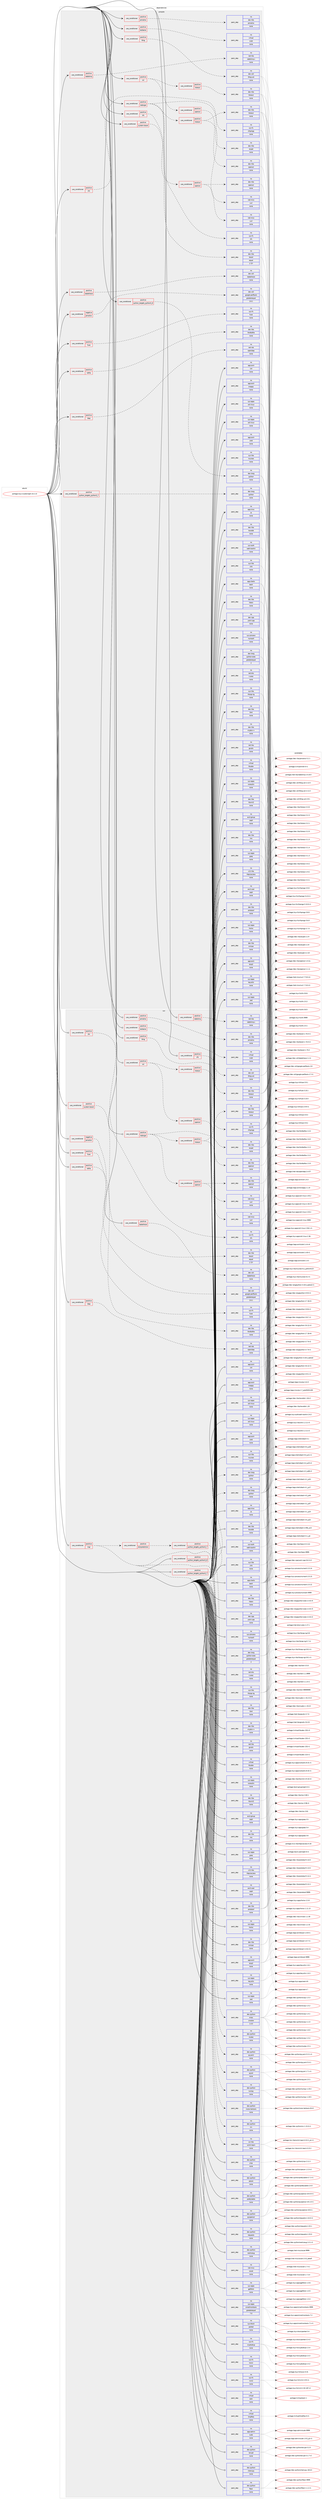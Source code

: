 digraph prolog {

# *************
# Graph options
# *************

newrank=true;
concentrate=true;
compound=true;
graph [rankdir=LR,fontname=Helvetica,fontsize=10,ranksep=1.5];#, ranksep=2.5, nodesep=0.2];
edge  [arrowhead=vee];
node  [fontname=Helvetica,fontsize=10];

# **********
# The ebuild
# **********

subgraph cluster_leftcol {
color=gray;
rank=same;
label=<<i>ebuild</i>>;
id [label="portage://sys-cluster/ceph-14.2.13", color=red, width=4, href="../sys-cluster/ceph-14.2.13.svg"];
}

# ****************
# The dependencies
# ****************

subgraph cluster_midcol {
color=gray;
label=<<i>dependencies</i>>;
subgraph cluster_compile {
fillcolor="#eeeeee";
style=filled;
label=<<i>compile</i>>;
subgraph cond3117 {
dependency10754 [label=<<TABLE BORDER="0" CELLBORDER="1" CELLSPACING="0" CELLPADDING="4"><TR><TD ROWSPAN="3" CELLPADDING="10">use_conditional</TD></TR><TR><TD>negative</TD></TR><TR><TD>jemalloc</TD></TR></TABLE>>, shape=none, color=red];
subgraph pack7527 {
dependency10755 [label=<<TABLE BORDER="0" CELLBORDER="1" CELLSPACING="0" CELLPADDING="4" WIDTH="220"><TR><TD ROWSPAN="6" CELLPADDING="30">pack_dep</TD></TR><TR><TD WIDTH="110">no</TD></TR><TR><TD>dev-util</TD></TR><TR><TD>google-perftools</TD></TR><TR><TD>greaterequal</TD></TR><TR><TD>2.6.1</TD></TR></TABLE>>, shape=none, color=blue];
}
dependency10754:e -> dependency10755:w [weight=20,style="dashed",arrowhead="vee"];
}
id:e -> dependency10754:w [weight=20,style="solid",arrowhead="vee"];
subgraph cond3118 {
dependency10756 [label=<<TABLE BORDER="0" CELLBORDER="1" CELLSPACING="0" CELLPADDING="4"><TR><TD ROWSPAN="3" CELLPADDING="10">use_conditional</TD></TR><TR><TD>positive</TD></TR><TR><TD>babeltrace</TD></TR></TABLE>>, shape=none, color=red];
subgraph pack7528 {
dependency10757 [label=<<TABLE BORDER="0" CELLBORDER="1" CELLSPACING="0" CELLPADDING="4" WIDTH="220"><TR><TD ROWSPAN="6" CELLPADDING="30">pack_dep</TD></TR><TR><TD WIDTH="110">no</TD></TR><TR><TD>dev-util</TD></TR><TR><TD>babeltrace</TD></TR><TR><TD>none</TD></TR><TR><TD></TD></TR></TABLE>>, shape=none, color=blue];
}
dependency10756:e -> dependency10757:w [weight=20,style="dashed",arrowhead="vee"];
}
id:e -> dependency10756:w [weight=20,style="solid",arrowhead="vee"];
subgraph cond3119 {
dependency10758 [label=<<TABLE BORDER="0" CELLBORDER="1" CELLSPACING="0" CELLPADDING="4"><TR><TD ROWSPAN="3" CELLPADDING="10">use_conditional</TD></TR><TR><TD>positive</TD></TR><TR><TD>fuse</TD></TR></TABLE>>, shape=none, color=red];
subgraph pack7529 {
dependency10759 [label=<<TABLE BORDER="0" CELLBORDER="1" CELLSPACING="0" CELLPADDING="4" WIDTH="220"><TR><TD ROWSPAN="6" CELLPADDING="30">pack_dep</TD></TR><TR><TD WIDTH="110">no</TD></TR><TR><TD>sys-fs</TD></TR><TR><TD>fuse</TD></TR><TR><TD>none</TD></TR><TR><TD></TD></TR></TABLE>>, shape=none, color=blue];
}
dependency10758:e -> dependency10759:w [weight=20,style="dashed",arrowhead="vee"];
}
id:e -> dependency10758:w [weight=20,style="solid",arrowhead="vee"];
subgraph cond3120 {
dependency10760 [label=<<TABLE BORDER="0" CELLBORDER="1" CELLSPACING="0" CELLPADDING="4"><TR><TD ROWSPAN="3" CELLPADDING="10">use_conditional</TD></TR><TR><TD>positive</TD></TR><TR><TD>jemalloc</TD></TR></TABLE>>, shape=none, color=red];
subgraph pack7530 {
dependency10761 [label=<<TABLE BORDER="0" CELLBORDER="1" CELLSPACING="0" CELLPADDING="4" WIDTH="220"><TR><TD ROWSPAN="6" CELLPADDING="30">pack_dep</TD></TR><TR><TD WIDTH="110">no</TD></TR><TR><TD>dev-libs</TD></TR><TR><TD>jemalloc</TD></TR><TR><TD>none</TD></TR><TR><TD></TD></TR></TABLE>>, shape=none, color=blue];
}
dependency10760:e -> dependency10761:w [weight=20,style="dashed",arrowhead="vee"];
}
id:e -> dependency10760:w [weight=20,style="solid",arrowhead="vee"];
subgraph cond3121 {
dependency10762 [label=<<TABLE BORDER="0" CELLBORDER="1" CELLSPACING="0" CELLPADDING="4"><TR><TD ROWSPAN="3" CELLPADDING="10">use_conditional</TD></TR><TR><TD>positive</TD></TR><TR><TD>kafka</TD></TR></TABLE>>, shape=none, color=red];
subgraph pack7531 {
dependency10763 [label=<<TABLE BORDER="0" CELLBORDER="1" CELLSPACING="0" CELLPADDING="4" WIDTH="220"><TR><TD ROWSPAN="6" CELLPADDING="30">pack_dep</TD></TR><TR><TD WIDTH="110">no</TD></TR><TR><TD>dev-libs</TD></TR><TR><TD>librdkafka</TD></TR><TR><TD>none</TD></TR><TR><TD></TD></TR></TABLE>>, shape=none, color=blue];
}
dependency10762:e -> dependency10763:w [weight=20,style="dashed",arrowhead="vee"];
}
id:e -> dependency10762:w [weight=20,style="solid",arrowhead="vee"];
subgraph cond3122 {
dependency10764 [label=<<TABLE BORDER="0" CELLBORDER="1" CELLSPACING="0" CELLPADDING="4"><TR><TD ROWSPAN="3" CELLPADDING="10">use_conditional</TD></TR><TR><TD>positive</TD></TR><TR><TD>kerberos</TD></TR></TABLE>>, shape=none, color=red];
subgraph pack7532 {
dependency10765 [label=<<TABLE BORDER="0" CELLBORDER="1" CELLSPACING="0" CELLPADDING="4" WIDTH="220"><TR><TD ROWSPAN="6" CELLPADDING="30">pack_dep</TD></TR><TR><TD WIDTH="110">no</TD></TR><TR><TD>virtual</TD></TR><TR><TD>krb5</TD></TR><TR><TD>none</TD></TR><TR><TD></TD></TR></TABLE>>, shape=none, color=blue];
}
dependency10764:e -> dependency10765:w [weight=20,style="dashed",arrowhead="vee"];
}
id:e -> dependency10764:w [weight=20,style="solid",arrowhead="vee"];
subgraph cond3123 {
dependency10766 [label=<<TABLE BORDER="0" CELLBORDER="1" CELLSPACING="0" CELLPADDING="4"><TR><TD ROWSPAN="3" CELLPADDING="10">use_conditional</TD></TR><TR><TD>positive</TD></TR><TR><TD>ldap</TD></TR></TABLE>>, shape=none, color=red];
subgraph pack7533 {
dependency10767 [label=<<TABLE BORDER="0" CELLBORDER="1" CELLSPACING="0" CELLPADDING="4" WIDTH="220"><TR><TD ROWSPAN="6" CELLPADDING="30">pack_dep</TD></TR><TR><TD WIDTH="110">no</TD></TR><TR><TD>net-nds</TD></TR><TR><TD>openldap</TD></TR><TR><TD>none</TD></TR><TR><TD></TD></TR></TABLE>>, shape=none, color=blue];
}
dependency10766:e -> dependency10767:w [weight=20,style="dashed",arrowhead="vee"];
}
id:e -> dependency10766:w [weight=20,style="solid",arrowhead="vee"];
subgraph cond3124 {
dependency10768 [label=<<TABLE BORDER="0" CELLBORDER="1" CELLSPACING="0" CELLPADDING="4"><TR><TD ROWSPAN="3" CELLPADDING="10">use_conditional</TD></TR><TR><TD>positive</TD></TR><TR><TD>lttng</TD></TR></TABLE>>, shape=none, color=red];
subgraph pack7534 {
dependency10769 [label=<<TABLE BORDER="0" CELLBORDER="1" CELLSPACING="0" CELLPADDING="4" WIDTH="220"><TR><TD ROWSPAN="6" CELLPADDING="30">pack_dep</TD></TR><TR><TD WIDTH="110">no</TD></TR><TR><TD>dev-util</TD></TR><TR><TD>lttng-ust</TD></TR><TR><TD>none</TD></TR><TR><TD></TD></TR></TABLE>>, shape=none, color=blue];
}
dependency10768:e -> dependency10769:w [weight=20,style="dashed",arrowhead="vee"];
}
id:e -> dependency10768:w [weight=20,style="solid",arrowhead="vee"];
subgraph cond3125 {
dependency10770 [label=<<TABLE BORDER="0" CELLBORDER="1" CELLSPACING="0" CELLPADDING="4"><TR><TD ROWSPAN="3" CELLPADDING="10">use_conditional</TD></TR><TR><TD>positive</TD></TR><TR><TD>python_targets_python3_7</TD></TR></TABLE>>, shape=none, color=red];
subgraph pack7535 {
dependency10771 [label=<<TABLE BORDER="0" CELLBORDER="1" CELLSPACING="0" CELLPADDING="4" WIDTH="220"><TR><TD ROWSPAN="6" CELLPADDING="30">pack_dep</TD></TR><TR><TD WIDTH="110">no</TD></TR><TR><TD>dev-lang</TD></TR><TR><TD>python</TD></TR><TR><TD>none</TD></TR><TR><TD></TD></TR></TABLE>>, shape=none, color=blue];
}
dependency10770:e -> dependency10771:w [weight=20,style="dashed",arrowhead="vee"];
}
id:e -> dependency10770:w [weight=20,style="solid",arrowhead="vee"];
subgraph cond3126 {
dependency10772 [label=<<TABLE BORDER="0" CELLBORDER="1" CELLSPACING="0" CELLPADDING="4"><TR><TD ROWSPAN="3" CELLPADDING="10">use_conditional</TD></TR><TR><TD>positive</TD></TR><TR><TD>python_targets_python3_8</TD></TR></TABLE>>, shape=none, color=red];
subgraph pack7536 {
dependency10773 [label=<<TABLE BORDER="0" CELLBORDER="1" CELLSPACING="0" CELLPADDING="4" WIDTH="220"><TR><TD ROWSPAN="6" CELLPADDING="30">pack_dep</TD></TR><TR><TD WIDTH="110">no</TD></TR><TR><TD>dev-lang</TD></TR><TR><TD>python</TD></TR><TR><TD>none</TD></TR><TR><TD></TD></TR></TABLE>>, shape=none, color=blue];
}
dependency10772:e -> dependency10773:w [weight=20,style="dashed",arrowhead="vee"];
}
id:e -> dependency10772:w [weight=20,style="solid",arrowhead="vee"];
subgraph cond3127 {
dependency10774 [label=<<TABLE BORDER="0" CELLBORDER="1" CELLSPACING="0" CELLPADDING="4"><TR><TD ROWSPAN="3" CELLPADDING="10">use_conditional</TD></TR><TR><TD>positive</TD></TR><TR><TD>rabbitmq</TD></TR></TABLE>>, shape=none, color=red];
subgraph pack7537 {
dependency10775 [label=<<TABLE BORDER="0" CELLBORDER="1" CELLSPACING="0" CELLPADDING="4" WIDTH="220"><TR><TD ROWSPAN="6" CELLPADDING="30">pack_dep</TD></TR><TR><TD WIDTH="110">no</TD></TR><TR><TD>net-libs</TD></TR><TR><TD>rabbitmq-c</TD></TR><TR><TD>none</TD></TR><TR><TD></TD></TR></TABLE>>, shape=none, color=blue];
}
dependency10774:e -> dependency10775:w [weight=20,style="dashed",arrowhead="vee"];
}
id:e -> dependency10774:w [weight=20,style="solid",arrowhead="vee"];
subgraph cond3128 {
dependency10776 [label=<<TABLE BORDER="0" CELLBORDER="1" CELLSPACING="0" CELLPADDING="4"><TR><TD ROWSPAN="3" CELLPADDING="10">use_conditional</TD></TR><TR><TD>positive</TD></TR><TR><TD>radosgw</TD></TR></TABLE>>, shape=none, color=red];
subgraph pack7538 {
dependency10777 [label=<<TABLE BORDER="0" CELLBORDER="1" CELLSPACING="0" CELLPADDING="4" WIDTH="220"><TR><TD ROWSPAN="6" CELLPADDING="30">pack_dep</TD></TR><TR><TD WIDTH="110">no</TD></TR><TR><TD>dev-libs</TD></TR><TR><TD>expat</TD></TR><TR><TD>none</TD></TR><TR><TD></TD></TR></TABLE>>, shape=none, color=blue];
}
dependency10776:e -> dependency10777:w [weight=20,style="dashed",arrowhead="vee"];
subgraph cond3129 {
dependency10778 [label=<<TABLE BORDER="0" CELLBORDER="1" CELLSPACING="0" CELLPADDING="4"><TR><TD ROWSPAN="3" CELLPADDING="10">use_conditional</TD></TR><TR><TD>positive</TD></TR><TR><TD>openssl</TD></TR></TABLE>>, shape=none, color=red];
subgraph pack7539 {
dependency10779 [label=<<TABLE BORDER="0" CELLBORDER="1" CELLSPACING="0" CELLPADDING="4" WIDTH="220"><TR><TD ROWSPAN="6" CELLPADDING="30">pack_dep</TD></TR><TR><TD WIDTH="110">no</TD></TR><TR><TD>dev-libs</TD></TR><TR><TD>openssl</TD></TR><TR><TD>none</TD></TR><TR><TD></TD></TR></TABLE>>, shape=none, color=blue];
}
dependency10778:e -> dependency10779:w [weight=20,style="dashed",arrowhead="vee"];
subgraph pack7540 {
dependency10780 [label=<<TABLE BORDER="0" CELLBORDER="1" CELLSPACING="0" CELLPADDING="4" WIDTH="220"><TR><TD ROWSPAN="6" CELLPADDING="30">pack_dep</TD></TR><TR><TD WIDTH="110">no</TD></TR><TR><TD>net-misc</TD></TR><TR><TD>curl</TD></TR><TR><TD>none</TD></TR><TR><TD></TD></TR></TABLE>>, shape=none, color=blue];
}
dependency10778:e -> dependency10780:w [weight=20,style="dashed",arrowhead="vee"];
}
dependency10776:e -> dependency10778:w [weight=20,style="dashed",arrowhead="vee"];
subgraph cond3130 {
dependency10781 [label=<<TABLE BORDER="0" CELLBORDER="1" CELLSPACING="0" CELLPADDING="4"><TR><TD ROWSPAN="3" CELLPADDING="10">use_conditional</TD></TR><TR><TD>positive</TD></TR><TR><TD>libressl</TD></TR></TABLE>>, shape=none, color=red];
subgraph pack7541 {
dependency10782 [label=<<TABLE BORDER="0" CELLBORDER="1" CELLSPACING="0" CELLPADDING="4" WIDTH="220"><TR><TD ROWSPAN="6" CELLPADDING="30">pack_dep</TD></TR><TR><TD WIDTH="110">no</TD></TR><TR><TD>dev-libs</TD></TR><TR><TD>libressl</TD></TR><TR><TD>none</TD></TR><TR><TD></TD></TR></TABLE>>, shape=none, color=blue];
}
dependency10781:e -> dependency10782:w [weight=20,style="dashed",arrowhead="vee"];
subgraph pack7542 {
dependency10783 [label=<<TABLE BORDER="0" CELLBORDER="1" CELLSPACING="0" CELLPADDING="4" WIDTH="220"><TR><TD ROWSPAN="6" CELLPADDING="30">pack_dep</TD></TR><TR><TD WIDTH="110">no</TD></TR><TR><TD>net-misc</TD></TR><TR><TD>curl</TD></TR><TR><TD>none</TD></TR><TR><TD></TD></TR></TABLE>>, shape=none, color=blue];
}
dependency10781:e -> dependency10783:w [weight=20,style="dashed",arrowhead="vee"];
}
dependency10776:e -> dependency10781:w [weight=20,style="dashed",arrowhead="vee"];
}
id:e -> dependency10776:w [weight=20,style="solid",arrowhead="vee"];
subgraph cond3131 {
dependency10784 [label=<<TABLE BORDER="0" CELLBORDER="1" CELLSPACING="0" CELLPADDING="4"><TR><TD ROWSPAN="3" CELLPADDING="10">use_conditional</TD></TR><TR><TD>positive</TD></TR><TR><TD>ssl</TD></TR></TABLE>>, shape=none, color=red];
subgraph cond3132 {
dependency10785 [label=<<TABLE BORDER="0" CELLBORDER="1" CELLSPACING="0" CELLPADDING="4"><TR><TD ROWSPAN="3" CELLPADDING="10">use_conditional</TD></TR><TR><TD>positive</TD></TR><TR><TD>openssl</TD></TR></TABLE>>, shape=none, color=red];
subgraph pack7543 {
dependency10786 [label=<<TABLE BORDER="0" CELLBORDER="1" CELLSPACING="0" CELLPADDING="4" WIDTH="220"><TR><TD ROWSPAN="6" CELLPADDING="30">pack_dep</TD></TR><TR><TD WIDTH="110">no</TD></TR><TR><TD>dev-libs</TD></TR><TR><TD>openssl</TD></TR><TR><TD>none</TD></TR><TR><TD></TD></TR></TABLE>>, shape=none, color=blue];
}
dependency10785:e -> dependency10786:w [weight=20,style="dashed",arrowhead="vee"];
}
dependency10784:e -> dependency10785:w [weight=20,style="dashed",arrowhead="vee"];
subgraph cond3133 {
dependency10787 [label=<<TABLE BORDER="0" CELLBORDER="1" CELLSPACING="0" CELLPADDING="4"><TR><TD ROWSPAN="3" CELLPADDING="10">use_conditional</TD></TR><TR><TD>positive</TD></TR><TR><TD>libressl</TD></TR></TABLE>>, shape=none, color=red];
subgraph pack7544 {
dependency10788 [label=<<TABLE BORDER="0" CELLBORDER="1" CELLSPACING="0" CELLPADDING="4" WIDTH="220"><TR><TD ROWSPAN="6" CELLPADDING="30">pack_dep</TD></TR><TR><TD WIDTH="110">no</TD></TR><TR><TD>dev-libs</TD></TR><TR><TD>libressl</TD></TR><TR><TD>none</TD></TR><TR><TD></TD></TR></TABLE>>, shape=none, color=blue];
}
dependency10787:e -> dependency10788:w [weight=20,style="dashed",arrowhead="vee"];
}
dependency10784:e -> dependency10787:w [weight=20,style="dashed",arrowhead="vee"];
}
id:e -> dependency10784:w [weight=20,style="solid",arrowhead="vee"];
subgraph cond3134 {
dependency10789 [label=<<TABLE BORDER="0" CELLBORDER="1" CELLSPACING="0" CELLPADDING="4"><TR><TD ROWSPAN="3" CELLPADDING="10">use_conditional</TD></TR><TR><TD>positive</TD></TR><TR><TD>system-boost</TD></TR></TABLE>>, shape=none, color=red];
subgraph pack7545 {
dependency10790 [label=<<TABLE BORDER="0" CELLBORDER="1" CELLSPACING="0" CELLPADDING="4" WIDTH="220"><TR><TD ROWSPAN="6" CELLPADDING="30">pack_dep</TD></TR><TR><TD WIDTH="110">no</TD></TR><TR><TD>dev-libs</TD></TR><TR><TD>boost</TD></TR><TR><TD>equal</TD></TR><TR><TD>1.72*</TD></TR></TABLE>>, shape=none, color=blue];
}
dependency10789:e -> dependency10790:w [weight=20,style="dashed",arrowhead="vee"];
}
id:e -> dependency10789:w [weight=20,style="solid",arrowhead="vee"];
subgraph cond3135 {
dependency10791 [label=<<TABLE BORDER="0" CELLBORDER="1" CELLSPACING="0" CELLPADDING="4"><TR><TD ROWSPAN="3" CELLPADDING="10">use_conditional</TD></TR><TR><TD>positive</TD></TR><TR><TD>xfs</TD></TR></TABLE>>, shape=none, color=red];
subgraph pack7546 {
dependency10792 [label=<<TABLE BORDER="0" CELLBORDER="1" CELLSPACING="0" CELLPADDING="4" WIDTH="220"><TR><TD ROWSPAN="6" CELLPADDING="30">pack_dep</TD></TR><TR><TD WIDTH="110">no</TD></TR><TR><TD>sys-fs</TD></TR><TR><TD>xfsprogs</TD></TR><TR><TD>none</TD></TR><TR><TD></TD></TR></TABLE>>, shape=none, color=blue];
}
dependency10791:e -> dependency10792:w [weight=20,style="dashed",arrowhead="vee"];
}
id:e -> dependency10791:w [weight=20,style="solid",arrowhead="vee"];
subgraph cond3136 {
dependency10793 [label=<<TABLE BORDER="0" CELLBORDER="1" CELLSPACING="0" CELLPADDING="4"><TR><TD ROWSPAN="3" CELLPADDING="10">use_conditional</TD></TR><TR><TD>positive</TD></TR><TR><TD>zfs</TD></TR></TABLE>>, shape=none, color=red];
subgraph pack7547 {
dependency10794 [label=<<TABLE BORDER="0" CELLBORDER="1" CELLSPACING="0" CELLPADDING="4" WIDTH="220"><TR><TD ROWSPAN="6" CELLPADDING="30">pack_dep</TD></TR><TR><TD WIDTH="110">no</TD></TR><TR><TD>sys-fs</TD></TR><TR><TD>zfs</TD></TR><TR><TD>none</TD></TR><TR><TD></TD></TR></TABLE>>, shape=none, color=blue];
}
dependency10793:e -> dependency10794:w [weight=20,style="dashed",arrowhead="vee"];
}
id:e -> dependency10793:w [weight=20,style="solid",arrowhead="vee"];
subgraph pack7548 {
dependency10795 [label=<<TABLE BORDER="0" CELLBORDER="1" CELLSPACING="0" CELLPADDING="4" WIDTH="220"><TR><TD ROWSPAN="6" CELLPADDING="30">pack_dep</TD></TR><TR><TD WIDTH="110">no</TD></TR><TR><TD>acct-group</TD></TR><TR><TD>ceph</TD></TR><TR><TD>none</TD></TR><TR><TD></TD></TR></TABLE>>, shape=none, color=blue];
}
id:e -> dependency10795:w [weight=20,style="solid",arrowhead="vee"];
subgraph pack7549 {
dependency10796 [label=<<TABLE BORDER="0" CELLBORDER="1" CELLSPACING="0" CELLPADDING="4" WIDTH="220"><TR><TD ROWSPAN="6" CELLPADDING="30">pack_dep</TD></TR><TR><TD WIDTH="110">no</TD></TR><TR><TD>acct-user</TD></TR><TR><TD>ceph</TD></TR><TR><TD>none</TD></TR><TR><TD></TD></TR></TABLE>>, shape=none, color=blue];
}
id:e -> dependency10796:w [weight=20,style="solid",arrowhead="vee"];
subgraph pack7550 {
dependency10797 [label=<<TABLE BORDER="0" CELLBORDER="1" CELLSPACING="0" CELLPADDING="4" WIDTH="220"><TR><TD ROWSPAN="6" CELLPADDING="30">pack_dep</TD></TR><TR><TD WIDTH="110">no</TD></TR><TR><TD>app-arch</TD></TR><TR><TD>bzip2</TD></TR><TR><TD>none</TD></TR><TR><TD></TD></TR></TABLE>>, shape=none, color=blue];
}
id:e -> dependency10797:w [weight=20,style="solid",arrowhead="vee"];
subgraph pack7551 {
dependency10798 [label=<<TABLE BORDER="0" CELLBORDER="1" CELLSPACING="0" CELLPADDING="4" WIDTH="220"><TR><TD ROWSPAN="6" CELLPADDING="30">pack_dep</TD></TR><TR><TD WIDTH="110">no</TD></TR><TR><TD>app-arch</TD></TR><TR><TD>lz4</TD></TR><TR><TD>none</TD></TR><TR><TD></TD></TR></TABLE>>, shape=none, color=blue];
}
id:e -> dependency10798:w [weight=20,style="solid",arrowhead="vee"];
subgraph pack7552 {
dependency10799 [label=<<TABLE BORDER="0" CELLBORDER="1" CELLSPACING="0" CELLPADDING="4" WIDTH="220"><TR><TD ROWSPAN="6" CELLPADDING="30">pack_dep</TD></TR><TR><TD WIDTH="110">no</TD></TR><TR><TD>app-arch</TD></TR><TR><TD>snappy</TD></TR><TR><TD>none</TD></TR><TR><TD></TD></TR></TABLE>>, shape=none, color=blue];
}
id:e -> dependency10799:w [weight=20,style="solid",arrowhead="vee"];
subgraph pack7553 {
dependency10800 [label=<<TABLE BORDER="0" CELLBORDER="1" CELLSPACING="0" CELLPADDING="4" WIDTH="220"><TR><TD ROWSPAN="6" CELLPADDING="30">pack_dep</TD></TR><TR><TD WIDTH="110">no</TD></TR><TR><TD>app-arch</TD></TR><TR><TD>zstd</TD></TR><TR><TD>none</TD></TR><TR><TD></TD></TR></TABLE>>, shape=none, color=blue];
}
id:e -> dependency10800:w [weight=20,style="solid",arrowhead="vee"];
subgraph pack7554 {
dependency10801 [label=<<TABLE BORDER="0" CELLBORDER="1" CELLSPACING="0" CELLPADDING="4" WIDTH="220"><TR><TD ROWSPAN="6" CELLPADDING="30">pack_dep</TD></TR><TR><TD WIDTH="110">no</TD></TR><TR><TD>app-misc</TD></TR><TR><TD>jq</TD></TR><TR><TD>none</TD></TR><TR><TD></TD></TR></TABLE>>, shape=none, color=blue];
}
id:e -> dependency10801:w [weight=20,style="solid",arrowhead="vee"];
subgraph pack7555 {
dependency10802 [label=<<TABLE BORDER="0" CELLBORDER="1" CELLSPACING="0" CELLPADDING="4" WIDTH="220"><TR><TD ROWSPAN="6" CELLPADDING="30">pack_dep</TD></TR><TR><TD WIDTH="110">no</TD></TR><TR><TD>app-shells</TD></TR><TR><TD>bash</TD></TR><TR><TD>none</TD></TR><TR><TD></TD></TR></TABLE>>, shape=none, color=blue];
}
id:e -> dependency10802:w [weight=20,style="solid",arrowhead="vee"];
subgraph pack7556 {
dependency10803 [label=<<TABLE BORDER="0" CELLBORDER="1" CELLSPACING="0" CELLPADDING="4" WIDTH="220"><TR><TD ROWSPAN="6" CELLPADDING="30">pack_dep</TD></TR><TR><TD WIDTH="110">no</TD></TR><TR><TD>dev-cpp</TD></TR><TR><TD>yaml-cpp</TD></TR><TR><TD>none</TD></TR><TR><TD></TD></TR></TABLE>>, shape=none, color=blue];
}
id:e -> dependency10803:w [weight=20,style="solid",arrowhead="vee"];
subgraph pack7557 {
dependency10804 [label=<<TABLE BORDER="0" CELLBORDER="1" CELLSPACING="0" CELLPADDING="4" WIDTH="220"><TR><TD ROWSPAN="6" CELLPADDING="30">pack_dep</TD></TR><TR><TD WIDTH="110">no</TD></TR><TR><TD>dev-lang</TD></TR><TR><TD>python-exec</TD></TR><TR><TD>greaterequal</TD></TR><TR><TD>2</TD></TR></TABLE>>, shape=none, color=blue];
}
id:e -> dependency10804:w [weight=20,style="solid",arrowhead="vee"];
subgraph pack7558 {
dependency10805 [label=<<TABLE BORDER="0" CELLBORDER="1" CELLSPACING="0" CELLPADDING="4" WIDTH="220"><TR><TD ROWSPAN="6" CELLPADDING="30">pack_dep</TD></TR><TR><TD WIDTH="110">no</TD></TR><TR><TD>dev-libs</TD></TR><TR><TD>crypto++</TD></TR><TR><TD>none</TD></TR><TR><TD></TD></TR></TABLE>>, shape=none, color=blue];
}
id:e -> dependency10805:w [weight=20,style="solid",arrowhead="vee"];
subgraph pack7559 {
dependency10806 [label=<<TABLE BORDER="0" CELLBORDER="1" CELLSPACING="0" CELLPADDING="4" WIDTH="220"><TR><TD ROWSPAN="6" CELLPADDING="30">pack_dep</TD></TR><TR><TD WIDTH="110">no</TD></TR><TR><TD>dev-libs</TD></TR><TR><TD>leveldb</TD></TR><TR><TD>none</TD></TR><TR><TD></TD></TR></TABLE>>, shape=none, color=blue];
}
id:e -> dependency10806:w [weight=20,style="solid",arrowhead="vee"];
subgraph pack7560 {
dependency10807 [label=<<TABLE BORDER="0" CELLBORDER="1" CELLSPACING="0" CELLPADDING="4" WIDTH="220"><TR><TD ROWSPAN="6" CELLPADDING="30">pack_dep</TD></TR><TR><TD WIDTH="110">no</TD></TR><TR><TD>dev-libs</TD></TR><TR><TD>libaio</TD></TR><TR><TD>none</TD></TR><TR><TD></TD></TR></TABLE>>, shape=none, color=blue];
}
id:e -> dependency10807:w [weight=20,style="solid",arrowhead="vee"];
subgraph pack7561 {
dependency10808 [label=<<TABLE BORDER="0" CELLBORDER="1" CELLSPACING="0" CELLPADDING="4" WIDTH="220"><TR><TD ROWSPAN="6" CELLPADDING="30">pack_dep</TD></TR><TR><TD WIDTH="110">no</TD></TR><TR><TD>dev-libs</TD></TR><TR><TD>libnl</TD></TR><TR><TD>none</TD></TR><TR><TD></TD></TR></TABLE>>, shape=none, color=blue];
}
id:e -> dependency10808:w [weight=20,style="solid",arrowhead="vee"];
subgraph pack7562 {
dependency10809 [label=<<TABLE BORDER="0" CELLBORDER="1" CELLSPACING="0" CELLPADDING="4" WIDTH="220"><TR><TD ROWSPAN="6" CELLPADDING="30">pack_dep</TD></TR><TR><TD WIDTH="110">no</TD></TR><TR><TD>dev-libs</TD></TR><TR><TD>libxml2</TD></TR><TR><TD>none</TD></TR><TR><TD></TD></TR></TABLE>>, shape=none, color=blue];
}
id:e -> dependency10809:w [weight=20,style="solid",arrowhead="vee"];
subgraph pack7563 {
dependency10810 [label=<<TABLE BORDER="0" CELLBORDER="1" CELLSPACING="0" CELLPADDING="4" WIDTH="220"><TR><TD ROWSPAN="6" CELLPADDING="30">pack_dep</TD></TR><TR><TD WIDTH="110">no</TD></TR><TR><TD>dev-libs</TD></TR><TR><TD>nss</TD></TR><TR><TD>none</TD></TR><TR><TD></TD></TR></TABLE>>, shape=none, color=blue];
}
id:e -> dependency10810:w [weight=20,style="solid",arrowhead="vee"];
subgraph pack7564 {
dependency10811 [label=<<TABLE BORDER="0" CELLBORDER="1" CELLSPACING="0" CELLPADDING="4" WIDTH="220"><TR><TD ROWSPAN="6" CELLPADDING="30">pack_dep</TD></TR><TR><TD WIDTH="110">no</TD></TR><TR><TD>dev-libs</TD></TR><TR><TD>protobuf</TD></TR><TR><TD>none</TD></TR><TR><TD></TD></TR></TABLE>>, shape=none, color=blue];
}
id:e -> dependency10811:w [weight=20,style="solid",arrowhead="vee"];
subgraph pack7565 {
dependency10812 [label=<<TABLE BORDER="0" CELLBORDER="1" CELLSPACING="0" CELLPADDING="4" WIDTH="220"><TR><TD ROWSPAN="6" CELLPADDING="30">pack_dep</TD></TR><TR><TD WIDTH="110">no</TD></TR><TR><TD>dev-libs</TD></TR><TR><TD>xmlsec</TD></TR><TR><TD>none</TD></TR><TR><TD></TD></TR></TABLE>>, shape=none, color=blue];
}
id:e -> dependency10812:w [weight=20,style="solid",arrowhead="vee"];
subgraph pack7566 {
dependency10813 [label=<<TABLE BORDER="0" CELLBORDER="1" CELLSPACING="0" CELLPADDING="4" WIDTH="220"><TR><TD ROWSPAN="6" CELLPADDING="30">pack_dep</TD></TR><TR><TD WIDTH="110">no</TD></TR><TR><TD>net-dns</TD></TR><TR><TD>c-ares</TD></TR><TR><TD>none</TD></TR><TR><TD></TD></TR></TABLE>>, shape=none, color=blue];
}
id:e -> dependency10813:w [weight=20,style="solid",arrowhead="vee"];
subgraph pack7567 {
dependency10814 [label=<<TABLE BORDER="0" CELLBORDER="1" CELLSPACING="0" CELLPADDING="4" WIDTH="220"><TR><TD ROWSPAN="6" CELLPADDING="30">pack_dep</TD></TR><TR><TD WIDTH="110">no</TD></TR><TR><TD>net-libs</TD></TR><TR><TD>gnutls</TD></TR><TR><TD>none</TD></TR><TR><TD></TD></TR></TABLE>>, shape=none, color=blue];
}
id:e -> dependency10814:w [weight=20,style="solid",arrowhead="vee"];
subgraph pack7568 {
dependency10815 [label=<<TABLE BORDER="0" CELLBORDER="1" CELLSPACING="0" CELLPADDING="4" WIDTH="220"><TR><TD ROWSPAN="6" CELLPADDING="30">pack_dep</TD></TR><TR><TD WIDTH="110">no</TD></TR><TR><TD>sys-apps</TD></TR><TR><TD>coreutils</TD></TR><TR><TD>none</TD></TR><TR><TD></TD></TR></TABLE>>, shape=none, color=blue];
}
id:e -> dependency10815:w [weight=20,style="solid",arrowhead="vee"];
subgraph pack7569 {
dependency10816 [label=<<TABLE BORDER="0" CELLBORDER="1" CELLSPACING="0" CELLPADDING="4" WIDTH="220"><TR><TD ROWSPAN="6" CELLPADDING="30">pack_dep</TD></TR><TR><TD WIDTH="110">no</TD></TR><TR><TD>sys-apps</TD></TR><TR><TD>grep</TD></TR><TR><TD>none</TD></TR><TR><TD></TD></TR></TABLE>>, shape=none, color=blue];
}
id:e -> dependency10816:w [weight=20,style="solid",arrowhead="vee"];
subgraph pack7570 {
dependency10817 [label=<<TABLE BORDER="0" CELLBORDER="1" CELLSPACING="0" CELLPADDING="4" WIDTH="220"><TR><TD ROWSPAN="6" CELLPADDING="30">pack_dep</TD></TR><TR><TD WIDTH="110">no</TD></TR><TR><TD>sys-apps</TD></TR><TR><TD>hwloc</TD></TR><TR><TD>none</TD></TR><TR><TD></TD></TR></TABLE>>, shape=none, color=blue];
}
id:e -> dependency10817:w [weight=20,style="solid",arrowhead="vee"];
subgraph pack7571 {
dependency10818 [label=<<TABLE BORDER="0" CELLBORDER="1" CELLSPACING="0" CELLPADDING="4" WIDTH="220"><TR><TD ROWSPAN="6" CELLPADDING="30">pack_dep</TD></TR><TR><TD WIDTH="110">no</TD></TR><TR><TD>sys-apps</TD></TR><TR><TD>keyutils</TD></TR><TR><TD>none</TD></TR><TR><TD></TD></TR></TABLE>>, shape=none, color=blue];
}
id:e -> dependency10818:w [weight=20,style="solid",arrowhead="vee"];
subgraph pack7572 {
dependency10819 [label=<<TABLE BORDER="0" CELLBORDER="1" CELLSPACING="0" CELLPADDING="4" WIDTH="220"><TR><TD ROWSPAN="6" CELLPADDING="30">pack_dep</TD></TR><TR><TD WIDTH="110">no</TD></TR><TR><TD>sys-apps</TD></TR><TR><TD>sed</TD></TR><TR><TD>none</TD></TR><TR><TD></TD></TR></TABLE>>, shape=none, color=blue];
}
id:e -> dependency10819:w [weight=20,style="solid",arrowhead="vee"];
subgraph pack7573 {
dependency10820 [label=<<TABLE BORDER="0" CELLBORDER="1" CELLSPACING="0" CELLPADDING="4" WIDTH="220"><TR><TD ROWSPAN="6" CELLPADDING="30">pack_dep</TD></TR><TR><TD WIDTH="110">no</TD></TR><TR><TD>sys-apps</TD></TR><TR><TD>util-linux</TD></TR><TR><TD>none</TD></TR><TR><TD></TD></TR></TABLE>>, shape=none, color=blue];
}
id:e -> dependency10820:w [weight=20,style="solid",arrowhead="vee"];
subgraph pack7574 {
dependency10821 [label=<<TABLE BORDER="0" CELLBORDER="1" CELLSPACING="0" CELLPADDING="4" WIDTH="220"><TR><TD ROWSPAN="6" CELLPADDING="30">pack_dep</TD></TR><TR><TD WIDTH="110">no</TD></TR><TR><TD>sys-apps</TD></TR><TR><TD>util-linux</TD></TR><TR><TD>none</TD></TR><TR><TD></TD></TR></TABLE>>, shape=none, color=blue];
}
id:e -> dependency10821:w [weight=20,style="solid",arrowhead="vee"];
subgraph pack7575 {
dependency10822 [label=<<TABLE BORDER="0" CELLBORDER="1" CELLSPACING="0" CELLPADDING="4" WIDTH="220"><TR><TD ROWSPAN="6" CELLPADDING="30">pack_dep</TD></TR><TR><TD WIDTH="110">no</TD></TR><TR><TD>sys-auth</TD></TR><TR><TD>oath-toolkit</TD></TR><TR><TD>none</TD></TR><TR><TD></TD></TR></TABLE>>, shape=none, color=blue];
}
id:e -> dependency10822:w [weight=20,style="solid",arrowhead="vee"];
subgraph pack7576 {
dependency10823 [label=<<TABLE BORDER="0" CELLBORDER="1" CELLSPACING="0" CELLPADDING="4" WIDTH="220"><TR><TD ROWSPAN="6" CELLPADDING="30">pack_dep</TD></TR><TR><TD WIDTH="110">no</TD></TR><TR><TD>sys-libs</TD></TR><TR><TD>libcap-ng</TD></TR><TR><TD>none</TD></TR><TR><TD></TD></TR></TABLE>>, shape=none, color=blue];
}
id:e -> dependency10823:w [weight=20,style="solid",arrowhead="vee"];
subgraph pack7577 {
dependency10824 [label=<<TABLE BORDER="0" CELLBORDER="1" CELLSPACING="0" CELLPADDING="4" WIDTH="220"><TR><TD ROWSPAN="6" CELLPADDING="30">pack_dep</TD></TR><TR><TD WIDTH="110">no</TD></TR><TR><TD>sys-libs</TD></TR><TR><TD>ncurses</TD></TR><TR><TD>none</TD></TR><TR><TD></TD></TR></TABLE>>, shape=none, color=blue];
}
id:e -> dependency10824:w [weight=20,style="solid",arrowhead="vee"];
subgraph pack7578 {
dependency10825 [label=<<TABLE BORDER="0" CELLBORDER="1" CELLSPACING="0" CELLPADDING="4" WIDTH="220"><TR><TD ROWSPAN="6" CELLPADDING="30">pack_dep</TD></TR><TR><TD WIDTH="110">no</TD></TR><TR><TD>sys-libs</TD></TR><TR><TD>zlib</TD></TR><TR><TD>none</TD></TR><TR><TD></TD></TR></TABLE>>, shape=none, color=blue];
}
id:e -> dependency10825:w [weight=20,style="solid",arrowhead="vee"];
subgraph pack7579 {
dependency10826 [label=<<TABLE BORDER="0" CELLBORDER="1" CELLSPACING="0" CELLPADDING="4" WIDTH="220"><TR><TD ROWSPAN="6" CELLPADDING="30">pack_dep</TD></TR><TR><TD WIDTH="110">no</TD></TR><TR><TD>sys-process</TD></TR><TR><TD>numactl</TD></TR><TR><TD>none</TD></TR><TR><TD></TD></TR></TABLE>>, shape=none, color=blue];
}
id:e -> dependency10826:w [weight=20,style="solid",arrowhead="vee"];
subgraph pack7580 {
dependency10827 [label=<<TABLE BORDER="0" CELLBORDER="1" CELLSPACING="0" CELLPADDING="4" WIDTH="220"><TR><TD ROWSPAN="6" CELLPADDING="30">pack_dep</TD></TR><TR><TD WIDTH="110">no</TD></TR><TR><TD>virtual</TD></TR><TR><TD>libudev</TD></TR><TR><TD>none</TD></TR><TR><TD></TD></TR></TABLE>>, shape=none, color=blue];
}
id:e -> dependency10827:w [weight=20,style="solid",arrowhead="vee"];
subgraph pack7581 {
dependency10828 [label=<<TABLE BORDER="0" CELLBORDER="1" CELLSPACING="0" CELLPADDING="4" WIDTH="220"><TR><TD ROWSPAN="6" CELLPADDING="30">pack_dep</TD></TR><TR><TD WIDTH="110">no</TD></TR><TR><TD>x11-libs</TD></TR><TR><TD>libpciaccess</TD></TR><TR><TD>none</TD></TR><TR><TD></TD></TR></TABLE>>, shape=none, color=blue];
}
id:e -> dependency10828:w [weight=20,style="solid",arrowhead="vee"];
}
subgraph cluster_compileandrun {
fillcolor="#eeeeee";
style=filled;
label=<<i>compile and run</i>>;
}
subgraph cluster_run {
fillcolor="#eeeeee";
style=filled;
label=<<i>run</i>>;
subgraph cond3137 {
dependency10829 [label=<<TABLE BORDER="0" CELLBORDER="1" CELLSPACING="0" CELLPADDING="4"><TR><TD ROWSPAN="3" CELLPADDING="10">use_conditional</TD></TR><TR><TD>negative</TD></TR><TR><TD>jemalloc</TD></TR></TABLE>>, shape=none, color=red];
subgraph pack7582 {
dependency10830 [label=<<TABLE BORDER="0" CELLBORDER="1" CELLSPACING="0" CELLPADDING="4" WIDTH="220"><TR><TD ROWSPAN="6" CELLPADDING="30">pack_dep</TD></TR><TR><TD WIDTH="110">no</TD></TR><TR><TD>dev-util</TD></TR><TR><TD>google-perftools</TD></TR><TR><TD>greaterequal</TD></TR><TR><TD>2.6.1</TD></TR></TABLE>>, shape=none, color=blue];
}
dependency10829:e -> dependency10830:w [weight=20,style="dashed",arrowhead="vee"];
}
id:e -> dependency10829:w [weight=20,style="solid",arrowhead="odot"];
subgraph cond3138 {
dependency10831 [label=<<TABLE BORDER="0" CELLBORDER="1" CELLSPACING="0" CELLPADDING="4"><TR><TD ROWSPAN="3" CELLPADDING="10">use_conditional</TD></TR><TR><TD>positive</TD></TR><TR><TD>babeltrace</TD></TR></TABLE>>, shape=none, color=red];
subgraph pack7583 {
dependency10832 [label=<<TABLE BORDER="0" CELLBORDER="1" CELLSPACING="0" CELLPADDING="4" WIDTH="220"><TR><TD ROWSPAN="6" CELLPADDING="30">pack_dep</TD></TR><TR><TD WIDTH="110">no</TD></TR><TR><TD>dev-util</TD></TR><TR><TD>babeltrace</TD></TR><TR><TD>none</TD></TR><TR><TD></TD></TR></TABLE>>, shape=none, color=blue];
}
dependency10831:e -> dependency10832:w [weight=20,style="dashed",arrowhead="vee"];
}
id:e -> dependency10831:w [weight=20,style="solid",arrowhead="odot"];
subgraph cond3139 {
dependency10833 [label=<<TABLE BORDER="0" CELLBORDER="1" CELLSPACING="0" CELLPADDING="4"><TR><TD ROWSPAN="3" CELLPADDING="10">use_conditional</TD></TR><TR><TD>positive</TD></TR><TR><TD>fuse</TD></TR></TABLE>>, shape=none, color=red];
subgraph pack7584 {
dependency10834 [label=<<TABLE BORDER="0" CELLBORDER="1" CELLSPACING="0" CELLPADDING="4" WIDTH="220"><TR><TD ROWSPAN="6" CELLPADDING="30">pack_dep</TD></TR><TR><TD WIDTH="110">no</TD></TR><TR><TD>sys-fs</TD></TR><TR><TD>fuse</TD></TR><TR><TD>none</TD></TR><TR><TD></TD></TR></TABLE>>, shape=none, color=blue];
}
dependency10833:e -> dependency10834:w [weight=20,style="dashed",arrowhead="vee"];
}
id:e -> dependency10833:w [weight=20,style="solid",arrowhead="odot"];
subgraph cond3140 {
dependency10835 [label=<<TABLE BORDER="0" CELLBORDER="1" CELLSPACING="0" CELLPADDING="4"><TR><TD ROWSPAN="3" CELLPADDING="10">use_conditional</TD></TR><TR><TD>positive</TD></TR><TR><TD>jemalloc</TD></TR></TABLE>>, shape=none, color=red];
subgraph pack7585 {
dependency10836 [label=<<TABLE BORDER="0" CELLBORDER="1" CELLSPACING="0" CELLPADDING="4" WIDTH="220"><TR><TD ROWSPAN="6" CELLPADDING="30">pack_dep</TD></TR><TR><TD WIDTH="110">no</TD></TR><TR><TD>dev-libs</TD></TR><TR><TD>jemalloc</TD></TR><TR><TD>none</TD></TR><TR><TD></TD></TR></TABLE>>, shape=none, color=blue];
}
dependency10835:e -> dependency10836:w [weight=20,style="dashed",arrowhead="vee"];
}
id:e -> dependency10835:w [weight=20,style="solid",arrowhead="odot"];
subgraph cond3141 {
dependency10837 [label=<<TABLE BORDER="0" CELLBORDER="1" CELLSPACING="0" CELLPADDING="4"><TR><TD ROWSPAN="3" CELLPADDING="10">use_conditional</TD></TR><TR><TD>positive</TD></TR><TR><TD>kafka</TD></TR></TABLE>>, shape=none, color=red];
subgraph pack7586 {
dependency10838 [label=<<TABLE BORDER="0" CELLBORDER="1" CELLSPACING="0" CELLPADDING="4" WIDTH="220"><TR><TD ROWSPAN="6" CELLPADDING="30">pack_dep</TD></TR><TR><TD WIDTH="110">no</TD></TR><TR><TD>dev-libs</TD></TR><TR><TD>librdkafka</TD></TR><TR><TD>none</TD></TR><TR><TD></TD></TR></TABLE>>, shape=none, color=blue];
}
dependency10837:e -> dependency10838:w [weight=20,style="dashed",arrowhead="vee"];
}
id:e -> dependency10837:w [weight=20,style="solid",arrowhead="odot"];
subgraph cond3142 {
dependency10839 [label=<<TABLE BORDER="0" CELLBORDER="1" CELLSPACING="0" CELLPADDING="4"><TR><TD ROWSPAN="3" CELLPADDING="10">use_conditional</TD></TR><TR><TD>positive</TD></TR><TR><TD>kerberos</TD></TR></TABLE>>, shape=none, color=red];
subgraph pack7587 {
dependency10840 [label=<<TABLE BORDER="0" CELLBORDER="1" CELLSPACING="0" CELLPADDING="4" WIDTH="220"><TR><TD ROWSPAN="6" CELLPADDING="30">pack_dep</TD></TR><TR><TD WIDTH="110">no</TD></TR><TR><TD>virtual</TD></TR><TR><TD>krb5</TD></TR><TR><TD>none</TD></TR><TR><TD></TD></TR></TABLE>>, shape=none, color=blue];
}
dependency10839:e -> dependency10840:w [weight=20,style="dashed",arrowhead="vee"];
}
id:e -> dependency10839:w [weight=20,style="solid",arrowhead="odot"];
subgraph cond3143 {
dependency10841 [label=<<TABLE BORDER="0" CELLBORDER="1" CELLSPACING="0" CELLPADDING="4"><TR><TD ROWSPAN="3" CELLPADDING="10">use_conditional</TD></TR><TR><TD>positive</TD></TR><TR><TD>ldap</TD></TR></TABLE>>, shape=none, color=red];
subgraph pack7588 {
dependency10842 [label=<<TABLE BORDER="0" CELLBORDER="1" CELLSPACING="0" CELLPADDING="4" WIDTH="220"><TR><TD ROWSPAN="6" CELLPADDING="30">pack_dep</TD></TR><TR><TD WIDTH="110">no</TD></TR><TR><TD>net-nds</TD></TR><TR><TD>openldap</TD></TR><TR><TD>none</TD></TR><TR><TD></TD></TR></TABLE>>, shape=none, color=blue];
}
dependency10841:e -> dependency10842:w [weight=20,style="dashed",arrowhead="vee"];
}
id:e -> dependency10841:w [weight=20,style="solid",arrowhead="odot"];
subgraph cond3144 {
dependency10843 [label=<<TABLE BORDER="0" CELLBORDER="1" CELLSPACING="0" CELLPADDING="4"><TR><TD ROWSPAN="3" CELLPADDING="10">use_conditional</TD></TR><TR><TD>positive</TD></TR><TR><TD>lttng</TD></TR></TABLE>>, shape=none, color=red];
subgraph pack7589 {
dependency10844 [label=<<TABLE BORDER="0" CELLBORDER="1" CELLSPACING="0" CELLPADDING="4" WIDTH="220"><TR><TD ROWSPAN="6" CELLPADDING="30">pack_dep</TD></TR><TR><TD WIDTH="110">no</TD></TR><TR><TD>dev-util</TD></TR><TR><TD>lttng-ust</TD></TR><TR><TD>none</TD></TR><TR><TD></TD></TR></TABLE>>, shape=none, color=blue];
}
dependency10843:e -> dependency10844:w [weight=20,style="dashed",arrowhead="vee"];
}
id:e -> dependency10843:w [weight=20,style="solid",arrowhead="odot"];
subgraph cond3145 {
dependency10845 [label=<<TABLE BORDER="0" CELLBORDER="1" CELLSPACING="0" CELLPADDING="4"><TR><TD ROWSPAN="3" CELLPADDING="10">use_conditional</TD></TR><TR><TD>positive</TD></TR><TR><TD>mgr</TD></TR></TABLE>>, shape=none, color=red];
subgraph pack7590 {
dependency10846 [label=<<TABLE BORDER="0" CELLBORDER="1" CELLSPACING="0" CELLPADDING="4" WIDTH="220"><TR><TD ROWSPAN="6" CELLPADDING="30">pack_dep</TD></TR><TR><TD WIDTH="110">no</TD></TR><TR><TD>dev-python</TD></TR><TR><TD>more-itertools</TD></TR><TR><TD>none</TD></TR><TR><TD></TD></TR></TABLE>>, shape=none, color=blue];
}
dependency10845:e -> dependency10846:w [weight=20,style="dashed",arrowhead="vee"];
subgraph pack7591 {
dependency10847 [label=<<TABLE BORDER="0" CELLBORDER="1" CELLSPACING="0" CELLPADDING="4" WIDTH="220"><TR><TD ROWSPAN="6" CELLPADDING="30">pack_dep</TD></TR><TR><TD WIDTH="110">no</TD></TR><TR><TD>dev-python</TD></TR><TR><TD>numpy</TD></TR><TR><TD>none</TD></TR><TR><TD></TD></TR></TABLE>>, shape=none, color=blue];
}
dependency10845:e -> dependency10847:w [weight=20,style="dashed",arrowhead="vee"];
subgraph pack7592 {
dependency10848 [label=<<TABLE BORDER="0" CELLBORDER="1" CELLSPACING="0" CELLPADDING="4" WIDTH="220"><TR><TD ROWSPAN="6" CELLPADDING="30">pack_dep</TD></TR><TR><TD WIDTH="110">no</TD></TR><TR><TD>dev-python</TD></TR><TR><TD>pyjwt</TD></TR><TR><TD>none</TD></TR><TR><TD></TD></TR></TABLE>>, shape=none, color=blue];
}
dependency10845:e -> dependency10848:w [weight=20,style="dashed",arrowhead="vee"];
subgraph pack7593 {
dependency10849 [label=<<TABLE BORDER="0" CELLBORDER="1" CELLSPACING="0" CELLPADDING="4" WIDTH="220"><TR><TD ROWSPAN="6" CELLPADDING="30">pack_dep</TD></TR><TR><TD WIDTH="110">no</TD></TR><TR><TD>dev-python</TD></TR><TR><TD>pyyaml</TD></TR><TR><TD>none</TD></TR><TR><TD></TD></TR></TABLE>>, shape=none, color=blue];
}
dependency10845:e -> dependency10849:w [weight=20,style="dashed",arrowhead="vee"];
subgraph pack7594 {
dependency10850 [label=<<TABLE BORDER="0" CELLBORDER="1" CELLSPACING="0" CELLPADDING="4" WIDTH="220"><TR><TD ROWSPAN="6" CELLPADDING="30">pack_dep</TD></TR><TR><TD WIDTH="110">no</TD></TR><TR><TD>dev-python</TD></TR><TR><TD>routes</TD></TR><TR><TD>none</TD></TR><TR><TD></TD></TR></TABLE>>, shape=none, color=blue];
}
dependency10845:e -> dependency10850:w [weight=20,style="dashed",arrowhead="vee"];
subgraph cond3146 {
dependency10851 [label=<<TABLE BORDER="0" CELLBORDER="1" CELLSPACING="0" CELLPADDING="4"><TR><TD ROWSPAN="3" CELLPADDING="10">use_conditional</TD></TR><TR><TD>positive</TD></TR><TR><TD>diskprediction</TD></TR></TABLE>>, shape=none, color=red];
subgraph cond3147 {
dependency10852 [label=<<TABLE BORDER="0" CELLBORDER="1" CELLSPACING="0" CELLPADDING="4"><TR><TD ROWSPAN="3" CELLPADDING="10">use_conditional</TD></TR><TR><TD>positive</TD></TR><TR><TD>python_targets_python3_7</TD></TR></TABLE>>, shape=none, color=red];
subgraph pack7595 {
dependency10853 [label=<<TABLE BORDER="0" CELLBORDER="1" CELLSPACING="0" CELLPADDING="4" WIDTH="220"><TR><TD ROWSPAN="6" CELLPADDING="30">pack_dep</TD></TR><TR><TD WIDTH="110">no</TD></TR><TR><TD>dev-python</TD></TR><TR><TD>scipy</TD></TR><TR><TD>smaller</TD></TR><TR><TD>1.4.0</TD></TR></TABLE>>, shape=none, color=blue];
}
dependency10852:e -> dependency10853:w [weight=20,style="dashed",arrowhead="vee"];
}
dependency10851:e -> dependency10852:w [weight=20,style="dashed",arrowhead="vee"];
}
dependency10845:e -> dependency10851:w [weight=20,style="dashed",arrowhead="vee"];
subgraph pack7596 {
dependency10854 [label=<<TABLE BORDER="0" CELLBORDER="1" CELLSPACING="0" CELLPADDING="4" WIDTH="220"><TR><TD ROWSPAN="6" CELLPADDING="30">pack_dep</TD></TR><TR><TD WIDTH="110">no</TD></TR><TR><TD>sci-libs</TD></TR><TR><TD>scikit-learn</TD></TR><TR><TD>none</TD></TR><TR><TD></TD></TR></TABLE>>, shape=none, color=blue];
}
dependency10845:e -> dependency10854:w [weight=20,style="dashed",arrowhead="vee"];
subgraph pack7597 {
dependency10855 [label=<<TABLE BORDER="0" CELLBORDER="1" CELLSPACING="0" CELLPADDING="4" WIDTH="220"><TR><TD ROWSPAN="6" CELLPADDING="30">pack_dep</TD></TR><TR><TD WIDTH="110">no</TD></TR><TR><TD>dev-python</TD></TR><TR><TD>six</TD></TR><TR><TD>none</TD></TR><TR><TD></TD></TR></TABLE>>, shape=none, color=blue];
}
dependency10845:e -> dependency10855:w [weight=20,style="dashed",arrowhead="vee"];
}
id:e -> dependency10845:w [weight=20,style="solid",arrowhead="odot"];
subgraph cond3148 {
dependency10856 [label=<<TABLE BORDER="0" CELLBORDER="1" CELLSPACING="0" CELLPADDING="4"><TR><TD ROWSPAN="3" CELLPADDING="10">use_conditional</TD></TR><TR><TD>positive</TD></TR><TR><TD>python_targets_python3_7</TD></TR></TABLE>>, shape=none, color=red];
subgraph pack7598 {
dependency10857 [label=<<TABLE BORDER="0" CELLBORDER="1" CELLSPACING="0" CELLPADDING="4" WIDTH="220"><TR><TD ROWSPAN="6" CELLPADDING="30">pack_dep</TD></TR><TR><TD WIDTH="110">no</TD></TR><TR><TD>dev-lang</TD></TR><TR><TD>python</TD></TR><TR><TD>none</TD></TR><TR><TD></TD></TR></TABLE>>, shape=none, color=blue];
}
dependency10856:e -> dependency10857:w [weight=20,style="dashed",arrowhead="vee"];
}
id:e -> dependency10856:w [weight=20,style="solid",arrowhead="odot"];
subgraph cond3149 {
dependency10858 [label=<<TABLE BORDER="0" CELLBORDER="1" CELLSPACING="0" CELLPADDING="4"><TR><TD ROWSPAN="3" CELLPADDING="10">use_conditional</TD></TR><TR><TD>positive</TD></TR><TR><TD>python_targets_python3_8</TD></TR></TABLE>>, shape=none, color=red];
subgraph pack7599 {
dependency10859 [label=<<TABLE BORDER="0" CELLBORDER="1" CELLSPACING="0" CELLPADDING="4" WIDTH="220"><TR><TD ROWSPAN="6" CELLPADDING="30">pack_dep</TD></TR><TR><TD WIDTH="110">no</TD></TR><TR><TD>dev-lang</TD></TR><TR><TD>python</TD></TR><TR><TD>none</TD></TR><TR><TD></TD></TR></TABLE>>, shape=none, color=blue];
}
dependency10858:e -> dependency10859:w [weight=20,style="dashed",arrowhead="vee"];
}
id:e -> dependency10858:w [weight=20,style="solid",arrowhead="odot"];
subgraph cond3150 {
dependency10860 [label=<<TABLE BORDER="0" CELLBORDER="1" CELLSPACING="0" CELLPADDING="4"><TR><TD ROWSPAN="3" CELLPADDING="10">use_conditional</TD></TR><TR><TD>positive</TD></TR><TR><TD>rabbitmq</TD></TR></TABLE>>, shape=none, color=red];
subgraph pack7600 {
dependency10861 [label=<<TABLE BORDER="0" CELLBORDER="1" CELLSPACING="0" CELLPADDING="4" WIDTH="220"><TR><TD ROWSPAN="6" CELLPADDING="30">pack_dep</TD></TR><TR><TD WIDTH="110">no</TD></TR><TR><TD>net-libs</TD></TR><TR><TD>rabbitmq-c</TD></TR><TR><TD>none</TD></TR><TR><TD></TD></TR></TABLE>>, shape=none, color=blue];
}
dependency10860:e -> dependency10861:w [weight=20,style="dashed",arrowhead="vee"];
}
id:e -> dependency10860:w [weight=20,style="solid",arrowhead="odot"];
subgraph cond3151 {
dependency10862 [label=<<TABLE BORDER="0" CELLBORDER="1" CELLSPACING="0" CELLPADDING="4"><TR><TD ROWSPAN="3" CELLPADDING="10">use_conditional</TD></TR><TR><TD>positive</TD></TR><TR><TD>radosgw</TD></TR></TABLE>>, shape=none, color=red];
subgraph pack7601 {
dependency10863 [label=<<TABLE BORDER="0" CELLBORDER="1" CELLSPACING="0" CELLPADDING="4" WIDTH="220"><TR><TD ROWSPAN="6" CELLPADDING="30">pack_dep</TD></TR><TR><TD WIDTH="110">no</TD></TR><TR><TD>dev-libs</TD></TR><TR><TD>expat</TD></TR><TR><TD>none</TD></TR><TR><TD></TD></TR></TABLE>>, shape=none, color=blue];
}
dependency10862:e -> dependency10863:w [weight=20,style="dashed",arrowhead="vee"];
subgraph cond3152 {
dependency10864 [label=<<TABLE BORDER="0" CELLBORDER="1" CELLSPACING="0" CELLPADDING="4"><TR><TD ROWSPAN="3" CELLPADDING="10">use_conditional</TD></TR><TR><TD>positive</TD></TR><TR><TD>openssl</TD></TR></TABLE>>, shape=none, color=red];
subgraph pack7602 {
dependency10865 [label=<<TABLE BORDER="0" CELLBORDER="1" CELLSPACING="0" CELLPADDING="4" WIDTH="220"><TR><TD ROWSPAN="6" CELLPADDING="30">pack_dep</TD></TR><TR><TD WIDTH="110">no</TD></TR><TR><TD>dev-libs</TD></TR><TR><TD>openssl</TD></TR><TR><TD>none</TD></TR><TR><TD></TD></TR></TABLE>>, shape=none, color=blue];
}
dependency10864:e -> dependency10865:w [weight=20,style="dashed",arrowhead="vee"];
subgraph pack7603 {
dependency10866 [label=<<TABLE BORDER="0" CELLBORDER="1" CELLSPACING="0" CELLPADDING="4" WIDTH="220"><TR><TD ROWSPAN="6" CELLPADDING="30">pack_dep</TD></TR><TR><TD WIDTH="110">no</TD></TR><TR><TD>net-misc</TD></TR><TR><TD>curl</TD></TR><TR><TD>none</TD></TR><TR><TD></TD></TR></TABLE>>, shape=none, color=blue];
}
dependency10864:e -> dependency10866:w [weight=20,style="dashed",arrowhead="vee"];
}
dependency10862:e -> dependency10864:w [weight=20,style="dashed",arrowhead="vee"];
subgraph cond3153 {
dependency10867 [label=<<TABLE BORDER="0" CELLBORDER="1" CELLSPACING="0" CELLPADDING="4"><TR><TD ROWSPAN="3" CELLPADDING="10">use_conditional</TD></TR><TR><TD>positive</TD></TR><TR><TD>libressl</TD></TR></TABLE>>, shape=none, color=red];
subgraph pack7604 {
dependency10868 [label=<<TABLE BORDER="0" CELLBORDER="1" CELLSPACING="0" CELLPADDING="4" WIDTH="220"><TR><TD ROWSPAN="6" CELLPADDING="30">pack_dep</TD></TR><TR><TD WIDTH="110">no</TD></TR><TR><TD>dev-libs</TD></TR><TR><TD>libressl</TD></TR><TR><TD>none</TD></TR><TR><TD></TD></TR></TABLE>>, shape=none, color=blue];
}
dependency10867:e -> dependency10868:w [weight=20,style="dashed",arrowhead="vee"];
subgraph pack7605 {
dependency10869 [label=<<TABLE BORDER="0" CELLBORDER="1" CELLSPACING="0" CELLPADDING="4" WIDTH="220"><TR><TD ROWSPAN="6" CELLPADDING="30">pack_dep</TD></TR><TR><TD WIDTH="110">no</TD></TR><TR><TD>net-misc</TD></TR><TR><TD>curl</TD></TR><TR><TD>none</TD></TR><TR><TD></TD></TR></TABLE>>, shape=none, color=blue];
}
dependency10867:e -> dependency10869:w [weight=20,style="dashed",arrowhead="vee"];
}
dependency10862:e -> dependency10867:w [weight=20,style="dashed",arrowhead="vee"];
}
id:e -> dependency10862:w [weight=20,style="solid",arrowhead="odot"];
subgraph cond3154 {
dependency10870 [label=<<TABLE BORDER="0" CELLBORDER="1" CELLSPACING="0" CELLPADDING="4"><TR><TD ROWSPAN="3" CELLPADDING="10">use_conditional</TD></TR><TR><TD>positive</TD></TR><TR><TD>ssl</TD></TR></TABLE>>, shape=none, color=red];
subgraph cond3155 {
dependency10871 [label=<<TABLE BORDER="0" CELLBORDER="1" CELLSPACING="0" CELLPADDING="4"><TR><TD ROWSPAN="3" CELLPADDING="10">use_conditional</TD></TR><TR><TD>positive</TD></TR><TR><TD>openssl</TD></TR></TABLE>>, shape=none, color=red];
subgraph pack7606 {
dependency10872 [label=<<TABLE BORDER="0" CELLBORDER="1" CELLSPACING="0" CELLPADDING="4" WIDTH="220"><TR><TD ROWSPAN="6" CELLPADDING="30">pack_dep</TD></TR><TR><TD WIDTH="110">no</TD></TR><TR><TD>dev-libs</TD></TR><TR><TD>openssl</TD></TR><TR><TD>none</TD></TR><TR><TD></TD></TR></TABLE>>, shape=none, color=blue];
}
dependency10871:e -> dependency10872:w [weight=20,style="dashed",arrowhead="vee"];
}
dependency10870:e -> dependency10871:w [weight=20,style="dashed",arrowhead="vee"];
subgraph cond3156 {
dependency10873 [label=<<TABLE BORDER="0" CELLBORDER="1" CELLSPACING="0" CELLPADDING="4"><TR><TD ROWSPAN="3" CELLPADDING="10">use_conditional</TD></TR><TR><TD>positive</TD></TR><TR><TD>libressl</TD></TR></TABLE>>, shape=none, color=red];
subgraph pack7607 {
dependency10874 [label=<<TABLE BORDER="0" CELLBORDER="1" CELLSPACING="0" CELLPADDING="4" WIDTH="220"><TR><TD ROWSPAN="6" CELLPADDING="30">pack_dep</TD></TR><TR><TD WIDTH="110">no</TD></TR><TR><TD>dev-libs</TD></TR><TR><TD>libressl</TD></TR><TR><TD>none</TD></TR><TR><TD></TD></TR></TABLE>>, shape=none, color=blue];
}
dependency10873:e -> dependency10874:w [weight=20,style="dashed",arrowhead="vee"];
}
dependency10870:e -> dependency10873:w [weight=20,style="dashed",arrowhead="vee"];
}
id:e -> dependency10870:w [weight=20,style="solid",arrowhead="odot"];
subgraph cond3157 {
dependency10875 [label=<<TABLE BORDER="0" CELLBORDER="1" CELLSPACING="0" CELLPADDING="4"><TR><TD ROWSPAN="3" CELLPADDING="10">use_conditional</TD></TR><TR><TD>positive</TD></TR><TR><TD>system-boost</TD></TR></TABLE>>, shape=none, color=red];
subgraph pack7608 {
dependency10876 [label=<<TABLE BORDER="0" CELLBORDER="1" CELLSPACING="0" CELLPADDING="4" WIDTH="220"><TR><TD ROWSPAN="6" CELLPADDING="30">pack_dep</TD></TR><TR><TD WIDTH="110">no</TD></TR><TR><TD>dev-libs</TD></TR><TR><TD>boost</TD></TR><TR><TD>equal</TD></TR><TR><TD>1.72*</TD></TR></TABLE>>, shape=none, color=blue];
}
dependency10875:e -> dependency10876:w [weight=20,style="dashed",arrowhead="vee"];
}
id:e -> dependency10875:w [weight=20,style="solid",arrowhead="odot"];
subgraph cond3158 {
dependency10877 [label=<<TABLE BORDER="0" CELLBORDER="1" CELLSPACING="0" CELLPADDING="4"><TR><TD ROWSPAN="3" CELLPADDING="10">use_conditional</TD></TR><TR><TD>positive</TD></TR><TR><TD>xfs</TD></TR></TABLE>>, shape=none, color=red];
subgraph pack7609 {
dependency10878 [label=<<TABLE BORDER="0" CELLBORDER="1" CELLSPACING="0" CELLPADDING="4" WIDTH="220"><TR><TD ROWSPAN="6" CELLPADDING="30">pack_dep</TD></TR><TR><TD WIDTH="110">no</TD></TR><TR><TD>sys-fs</TD></TR><TR><TD>xfsprogs</TD></TR><TR><TD>none</TD></TR><TR><TD></TD></TR></TABLE>>, shape=none, color=blue];
}
dependency10877:e -> dependency10878:w [weight=20,style="dashed",arrowhead="vee"];
}
id:e -> dependency10877:w [weight=20,style="solid",arrowhead="odot"];
subgraph cond3159 {
dependency10879 [label=<<TABLE BORDER="0" CELLBORDER="1" CELLSPACING="0" CELLPADDING="4"><TR><TD ROWSPAN="3" CELLPADDING="10">use_conditional</TD></TR><TR><TD>positive</TD></TR><TR><TD>zfs</TD></TR></TABLE>>, shape=none, color=red];
subgraph pack7610 {
dependency10880 [label=<<TABLE BORDER="0" CELLBORDER="1" CELLSPACING="0" CELLPADDING="4" WIDTH="220"><TR><TD ROWSPAN="6" CELLPADDING="30">pack_dep</TD></TR><TR><TD WIDTH="110">no</TD></TR><TR><TD>sys-fs</TD></TR><TR><TD>zfs</TD></TR><TR><TD>none</TD></TR><TR><TD></TD></TR></TABLE>>, shape=none, color=blue];
}
dependency10879:e -> dependency10880:w [weight=20,style="dashed",arrowhead="vee"];
}
id:e -> dependency10879:w [weight=20,style="solid",arrowhead="odot"];
subgraph pack7611 {
dependency10881 [label=<<TABLE BORDER="0" CELLBORDER="1" CELLSPACING="0" CELLPADDING="4" WIDTH="220"><TR><TD ROWSPAN="6" CELLPADDING="30">pack_dep</TD></TR><TR><TD WIDTH="110">no</TD></TR><TR><TD>acct-group</TD></TR><TR><TD>ceph</TD></TR><TR><TD>none</TD></TR><TR><TD></TD></TR></TABLE>>, shape=none, color=blue];
}
id:e -> dependency10881:w [weight=20,style="solid",arrowhead="odot"];
subgraph pack7612 {
dependency10882 [label=<<TABLE BORDER="0" CELLBORDER="1" CELLSPACING="0" CELLPADDING="4" WIDTH="220"><TR><TD ROWSPAN="6" CELLPADDING="30">pack_dep</TD></TR><TR><TD WIDTH="110">no</TD></TR><TR><TD>acct-user</TD></TR><TR><TD>ceph</TD></TR><TR><TD>none</TD></TR><TR><TD></TD></TR></TABLE>>, shape=none, color=blue];
}
id:e -> dependency10882:w [weight=20,style="solid",arrowhead="odot"];
subgraph pack7613 {
dependency10883 [label=<<TABLE BORDER="0" CELLBORDER="1" CELLSPACING="0" CELLPADDING="4" WIDTH="220"><TR><TD ROWSPAN="6" CELLPADDING="30">pack_dep</TD></TR><TR><TD WIDTH="110">no</TD></TR><TR><TD>app-admin</TD></TR><TR><TD>sudo</TD></TR><TR><TD>none</TD></TR><TR><TD></TD></TR></TABLE>>, shape=none, color=blue];
}
id:e -> dependency10883:w [weight=20,style="solid",arrowhead="odot"];
subgraph pack7614 {
dependency10884 [label=<<TABLE BORDER="0" CELLBORDER="1" CELLSPACING="0" CELLPADDING="4" WIDTH="220"><TR><TD ROWSPAN="6" CELLPADDING="30">pack_dep</TD></TR><TR><TD WIDTH="110">no</TD></TR><TR><TD>app-arch</TD></TR><TR><TD>bzip2</TD></TR><TR><TD>none</TD></TR><TR><TD></TD></TR></TABLE>>, shape=none, color=blue];
}
id:e -> dependency10884:w [weight=20,style="solid",arrowhead="odot"];
subgraph pack7615 {
dependency10885 [label=<<TABLE BORDER="0" CELLBORDER="1" CELLSPACING="0" CELLPADDING="4" WIDTH="220"><TR><TD ROWSPAN="6" CELLPADDING="30">pack_dep</TD></TR><TR><TD WIDTH="110">no</TD></TR><TR><TD>app-arch</TD></TR><TR><TD>lz4</TD></TR><TR><TD>none</TD></TR><TR><TD></TD></TR></TABLE>>, shape=none, color=blue];
}
id:e -> dependency10885:w [weight=20,style="solid",arrowhead="odot"];
subgraph pack7616 {
dependency10886 [label=<<TABLE BORDER="0" CELLBORDER="1" CELLSPACING="0" CELLPADDING="4" WIDTH="220"><TR><TD ROWSPAN="6" CELLPADDING="30">pack_dep</TD></TR><TR><TD WIDTH="110">no</TD></TR><TR><TD>app-arch</TD></TR><TR><TD>snappy</TD></TR><TR><TD>none</TD></TR><TR><TD></TD></TR></TABLE>>, shape=none, color=blue];
}
id:e -> dependency10886:w [weight=20,style="solid",arrowhead="odot"];
subgraph pack7617 {
dependency10887 [label=<<TABLE BORDER="0" CELLBORDER="1" CELLSPACING="0" CELLPADDING="4" WIDTH="220"><TR><TD ROWSPAN="6" CELLPADDING="30">pack_dep</TD></TR><TR><TD WIDTH="110">no</TD></TR><TR><TD>app-arch</TD></TR><TR><TD>zstd</TD></TR><TR><TD>none</TD></TR><TR><TD></TD></TR></TABLE>>, shape=none, color=blue];
}
id:e -> dependency10887:w [weight=20,style="solid",arrowhead="odot"];
subgraph pack7618 {
dependency10888 [label=<<TABLE BORDER="0" CELLBORDER="1" CELLSPACING="0" CELLPADDING="4" WIDTH="220"><TR><TD ROWSPAN="6" CELLPADDING="30">pack_dep</TD></TR><TR><TD WIDTH="110">no</TD></TR><TR><TD>app-misc</TD></TR><TR><TD>jq</TD></TR><TR><TD>none</TD></TR><TR><TD></TD></TR></TABLE>>, shape=none, color=blue];
}
id:e -> dependency10888:w [weight=20,style="solid",arrowhead="odot"];
subgraph pack7619 {
dependency10889 [label=<<TABLE BORDER="0" CELLBORDER="1" CELLSPACING="0" CELLPADDING="4" WIDTH="220"><TR><TD ROWSPAN="6" CELLPADDING="30">pack_dep</TD></TR><TR><TD WIDTH="110">no</TD></TR><TR><TD>app-shells</TD></TR><TR><TD>bash</TD></TR><TR><TD>none</TD></TR><TR><TD></TD></TR></TABLE>>, shape=none, color=blue];
}
id:e -> dependency10889:w [weight=20,style="solid",arrowhead="odot"];
subgraph pack7620 {
dependency10890 [label=<<TABLE BORDER="0" CELLBORDER="1" CELLSPACING="0" CELLPADDING="4" WIDTH="220"><TR><TD ROWSPAN="6" CELLPADDING="30">pack_dep</TD></TR><TR><TD WIDTH="110">no</TD></TR><TR><TD>dev-cpp</TD></TR><TR><TD>yaml-cpp</TD></TR><TR><TD>none</TD></TR><TR><TD></TD></TR></TABLE>>, shape=none, color=blue];
}
id:e -> dependency10890:w [weight=20,style="solid",arrowhead="odot"];
subgraph pack7621 {
dependency10891 [label=<<TABLE BORDER="0" CELLBORDER="1" CELLSPACING="0" CELLPADDING="4" WIDTH="220"><TR><TD ROWSPAN="6" CELLPADDING="30">pack_dep</TD></TR><TR><TD WIDTH="110">no</TD></TR><TR><TD>dev-lang</TD></TR><TR><TD>python-exec</TD></TR><TR><TD>greaterequal</TD></TR><TR><TD>2</TD></TR></TABLE>>, shape=none, color=blue];
}
id:e -> dependency10891:w [weight=20,style="solid",arrowhead="odot"];
subgraph pack7622 {
dependency10892 [label=<<TABLE BORDER="0" CELLBORDER="1" CELLSPACING="0" CELLPADDING="4" WIDTH="220"><TR><TD ROWSPAN="6" CELLPADDING="30">pack_dep</TD></TR><TR><TD WIDTH="110">no</TD></TR><TR><TD>dev-libs</TD></TR><TR><TD>crypto++</TD></TR><TR><TD>none</TD></TR><TR><TD></TD></TR></TABLE>>, shape=none, color=blue];
}
id:e -> dependency10892:w [weight=20,style="solid",arrowhead="odot"];
subgraph pack7623 {
dependency10893 [label=<<TABLE BORDER="0" CELLBORDER="1" CELLSPACING="0" CELLPADDING="4" WIDTH="220"><TR><TD ROWSPAN="6" CELLPADDING="30">pack_dep</TD></TR><TR><TD WIDTH="110">no</TD></TR><TR><TD>dev-libs</TD></TR><TR><TD>leveldb</TD></TR><TR><TD>none</TD></TR><TR><TD></TD></TR></TABLE>>, shape=none, color=blue];
}
id:e -> dependency10893:w [weight=20,style="solid",arrowhead="odot"];
subgraph pack7624 {
dependency10894 [label=<<TABLE BORDER="0" CELLBORDER="1" CELLSPACING="0" CELLPADDING="4" WIDTH="220"><TR><TD ROWSPAN="6" CELLPADDING="30">pack_dep</TD></TR><TR><TD WIDTH="110">no</TD></TR><TR><TD>dev-libs</TD></TR><TR><TD>libaio</TD></TR><TR><TD>none</TD></TR><TR><TD></TD></TR></TABLE>>, shape=none, color=blue];
}
id:e -> dependency10894:w [weight=20,style="solid",arrowhead="odot"];
subgraph pack7625 {
dependency10895 [label=<<TABLE BORDER="0" CELLBORDER="1" CELLSPACING="0" CELLPADDING="4" WIDTH="220"><TR><TD ROWSPAN="6" CELLPADDING="30">pack_dep</TD></TR><TR><TD WIDTH="110">no</TD></TR><TR><TD>dev-libs</TD></TR><TR><TD>libnl</TD></TR><TR><TD>none</TD></TR><TR><TD></TD></TR></TABLE>>, shape=none, color=blue];
}
id:e -> dependency10895:w [weight=20,style="solid",arrowhead="odot"];
subgraph pack7626 {
dependency10896 [label=<<TABLE BORDER="0" CELLBORDER="1" CELLSPACING="0" CELLPADDING="4" WIDTH="220"><TR><TD ROWSPAN="6" CELLPADDING="30">pack_dep</TD></TR><TR><TD WIDTH="110">no</TD></TR><TR><TD>dev-libs</TD></TR><TR><TD>libxml2</TD></TR><TR><TD>none</TD></TR><TR><TD></TD></TR></TABLE>>, shape=none, color=blue];
}
id:e -> dependency10896:w [weight=20,style="solid",arrowhead="odot"];
subgraph pack7627 {
dependency10897 [label=<<TABLE BORDER="0" CELLBORDER="1" CELLSPACING="0" CELLPADDING="4" WIDTH="220"><TR><TD ROWSPAN="6" CELLPADDING="30">pack_dep</TD></TR><TR><TD WIDTH="110">no</TD></TR><TR><TD>dev-libs</TD></TR><TR><TD>nss</TD></TR><TR><TD>none</TD></TR><TR><TD></TD></TR></TABLE>>, shape=none, color=blue];
}
id:e -> dependency10897:w [weight=20,style="solid",arrowhead="odot"];
subgraph pack7628 {
dependency10898 [label=<<TABLE BORDER="0" CELLBORDER="1" CELLSPACING="0" CELLPADDING="4" WIDTH="220"><TR><TD ROWSPAN="6" CELLPADDING="30">pack_dep</TD></TR><TR><TD WIDTH="110">no</TD></TR><TR><TD>dev-libs</TD></TR><TR><TD>protobuf</TD></TR><TR><TD>none</TD></TR><TR><TD></TD></TR></TABLE>>, shape=none, color=blue];
}
id:e -> dependency10898:w [weight=20,style="solid",arrowhead="odot"];
subgraph pack7629 {
dependency10899 [label=<<TABLE BORDER="0" CELLBORDER="1" CELLSPACING="0" CELLPADDING="4" WIDTH="220"><TR><TD ROWSPAN="6" CELLPADDING="30">pack_dep</TD></TR><TR><TD WIDTH="110">no</TD></TR><TR><TD>dev-libs</TD></TR><TR><TD>xmlsec</TD></TR><TR><TD>none</TD></TR><TR><TD></TD></TR></TABLE>>, shape=none, color=blue];
}
id:e -> dependency10899:w [weight=20,style="solid",arrowhead="odot"];
subgraph pack7630 {
dependency10900 [label=<<TABLE BORDER="0" CELLBORDER="1" CELLSPACING="0" CELLPADDING="4" WIDTH="220"><TR><TD ROWSPAN="6" CELLPADDING="30">pack_dep</TD></TR><TR><TD WIDTH="110">no</TD></TR><TR><TD>dev-python</TD></TR><TR><TD>bcrypt</TD></TR><TR><TD>none</TD></TR><TR><TD></TD></TR></TABLE>>, shape=none, color=blue];
}
id:e -> dependency10900:w [weight=20,style="solid",arrowhead="odot"];
subgraph pack7631 {
dependency10901 [label=<<TABLE BORDER="0" CELLBORDER="1" CELLSPACING="0" CELLPADDING="4" WIDTH="220"><TR><TD ROWSPAN="6" CELLPADDING="30">pack_dep</TD></TR><TR><TD WIDTH="110">no</TD></TR><TR><TD>dev-python</TD></TR><TR><TD>cherrypy</TD></TR><TR><TD>none</TD></TR><TR><TD></TD></TR></TABLE>>, shape=none, color=blue];
}
id:e -> dependency10901:w [weight=20,style="solid",arrowhead="odot"];
subgraph pack7632 {
dependency10902 [label=<<TABLE BORDER="0" CELLBORDER="1" CELLSPACING="0" CELLPADDING="4" WIDTH="220"><TR><TD ROWSPAN="6" CELLPADDING="30">pack_dep</TD></TR><TR><TD WIDTH="110">no</TD></TR><TR><TD>dev-python</TD></TR><TR><TD>flask</TD></TR><TR><TD>none</TD></TR><TR><TD></TD></TR></TABLE>>, shape=none, color=blue];
}
id:e -> dependency10902:w [weight=20,style="solid",arrowhead="odot"];
subgraph pack7633 {
dependency10903 [label=<<TABLE BORDER="0" CELLBORDER="1" CELLSPACING="0" CELLPADDING="4" WIDTH="220"><TR><TD ROWSPAN="6" CELLPADDING="30">pack_dep</TD></TR><TR><TD WIDTH="110">no</TD></TR><TR><TD>dev-python</TD></TR><TR><TD>jinja</TD></TR><TR><TD>none</TD></TR><TR><TD></TD></TR></TABLE>>, shape=none, color=blue];
}
id:e -> dependency10903:w [weight=20,style="solid",arrowhead="odot"];
subgraph pack7634 {
dependency10904 [label=<<TABLE BORDER="0" CELLBORDER="1" CELLSPACING="0" CELLPADDING="4" WIDTH="220"><TR><TD ROWSPAN="6" CELLPADDING="30">pack_dep</TD></TR><TR><TD WIDTH="110">no</TD></TR><TR><TD>dev-python</TD></TR><TR><TD>pecan</TD></TR><TR><TD>none</TD></TR><TR><TD></TD></TR></TABLE>>, shape=none, color=blue];
}
id:e -> dependency10904:w [weight=20,style="solid",arrowhead="odot"];
subgraph pack7635 {
dependency10905 [label=<<TABLE BORDER="0" CELLBORDER="1" CELLSPACING="0" CELLPADDING="4" WIDTH="220"><TR><TD ROWSPAN="6" CELLPADDING="30">pack_dep</TD></TR><TR><TD WIDTH="110">no</TD></TR><TR><TD>dev-python</TD></TR><TR><TD>prettytable</TD></TR><TR><TD>none</TD></TR><TR><TD></TD></TR></TABLE>>, shape=none, color=blue];
}
id:e -> dependency10905:w [weight=20,style="solid",arrowhead="odot"];
subgraph pack7636 {
dependency10906 [label=<<TABLE BORDER="0" CELLBORDER="1" CELLSPACING="0" CELLPADDING="4" WIDTH="220"><TR><TD ROWSPAN="6" CELLPADDING="30">pack_dep</TD></TR><TR><TD WIDTH="110">no</TD></TR><TR><TD>dev-python</TD></TR><TR><TD>pyopenssl</TD></TR><TR><TD>none</TD></TR><TR><TD></TD></TR></TABLE>>, shape=none, color=blue];
}
id:e -> dependency10906:w [weight=20,style="solid",arrowhead="odot"];
subgraph pack7637 {
dependency10907 [label=<<TABLE BORDER="0" CELLBORDER="1" CELLSPACING="0" CELLPADDING="4" WIDTH="220"><TR><TD ROWSPAN="6" CELLPADDING="30">pack_dep</TD></TR><TR><TD WIDTH="110">no</TD></TR><TR><TD>dev-python</TD></TR><TR><TD>requests</TD></TR><TR><TD>none</TD></TR><TR><TD></TD></TR></TABLE>>, shape=none, color=blue];
}
id:e -> dependency10907:w [weight=20,style="solid",arrowhead="odot"];
subgraph pack7638 {
dependency10908 [label=<<TABLE BORDER="0" CELLBORDER="1" CELLSPACING="0" CELLPADDING="4" WIDTH="220"><TR><TD ROWSPAN="6" CELLPADDING="30">pack_dep</TD></TR><TR><TD WIDTH="110">no</TD></TR><TR><TD>dev-python</TD></TR><TR><TD>werkzeug</TD></TR><TR><TD>none</TD></TR><TR><TD></TD></TR></TABLE>>, shape=none, color=blue];
}
id:e -> dependency10908:w [weight=20,style="solid",arrowhead="odot"];
subgraph pack7639 {
dependency10909 [label=<<TABLE BORDER="0" CELLBORDER="1" CELLSPACING="0" CELLPADDING="4" WIDTH="220"><TR><TD ROWSPAN="6" CELLPADDING="30">pack_dep</TD></TR><TR><TD WIDTH="110">no</TD></TR><TR><TD>net-dns</TD></TR><TR><TD>c-ares</TD></TR><TR><TD>none</TD></TR><TR><TD></TD></TR></TABLE>>, shape=none, color=blue];
}
id:e -> dependency10909:w [weight=20,style="solid",arrowhead="odot"];
subgraph pack7640 {
dependency10910 [label=<<TABLE BORDER="0" CELLBORDER="1" CELLSPACING="0" CELLPADDING="4" WIDTH="220"><TR><TD ROWSPAN="6" CELLPADDING="30">pack_dep</TD></TR><TR><TD WIDTH="110">no</TD></TR><TR><TD>net-libs</TD></TR><TR><TD>gnutls</TD></TR><TR><TD>none</TD></TR><TR><TD></TD></TR></TABLE>>, shape=none, color=blue];
}
id:e -> dependency10910:w [weight=20,style="solid",arrowhead="odot"];
subgraph pack7641 {
dependency10911 [label=<<TABLE BORDER="0" CELLBORDER="1" CELLSPACING="0" CELLPADDING="4" WIDTH="220"><TR><TD ROWSPAN="6" CELLPADDING="30">pack_dep</TD></TR><TR><TD WIDTH="110">no</TD></TR><TR><TD>net-misc</TD></TR><TR><TD>socat</TD></TR><TR><TD>none</TD></TR><TR><TD></TD></TR></TABLE>>, shape=none, color=blue];
}
id:e -> dependency10911:w [weight=20,style="solid",arrowhead="odot"];
subgraph pack7642 {
dependency10912 [label=<<TABLE BORDER="0" CELLBORDER="1" CELLSPACING="0" CELLPADDING="4" WIDTH="220"><TR><TD ROWSPAN="6" CELLPADDING="30">pack_dep</TD></TR><TR><TD WIDTH="110">no</TD></TR><TR><TD>sys-apps</TD></TR><TR><TD>coreutils</TD></TR><TR><TD>none</TD></TR><TR><TD></TD></TR></TABLE>>, shape=none, color=blue];
}
id:e -> dependency10912:w [weight=20,style="solid",arrowhead="odot"];
subgraph pack7643 {
dependency10913 [label=<<TABLE BORDER="0" CELLBORDER="1" CELLSPACING="0" CELLPADDING="4" WIDTH="220"><TR><TD ROWSPAN="6" CELLPADDING="30">pack_dep</TD></TR><TR><TD WIDTH="110">no</TD></TR><TR><TD>sys-apps</TD></TR><TR><TD>gptfdisk</TD></TR><TR><TD>none</TD></TR><TR><TD></TD></TR></TABLE>>, shape=none, color=blue];
}
id:e -> dependency10913:w [weight=20,style="solid",arrowhead="odot"];
subgraph pack7644 {
dependency10914 [label=<<TABLE BORDER="0" CELLBORDER="1" CELLSPACING="0" CELLPADDING="4" WIDTH="220"><TR><TD ROWSPAN="6" CELLPADDING="30">pack_dep</TD></TR><TR><TD WIDTH="110">no</TD></TR><TR><TD>sys-apps</TD></TR><TR><TD>grep</TD></TR><TR><TD>none</TD></TR><TR><TD></TD></TR></TABLE>>, shape=none, color=blue];
}
id:e -> dependency10914:w [weight=20,style="solid",arrowhead="odot"];
subgraph pack7645 {
dependency10915 [label=<<TABLE BORDER="0" CELLBORDER="1" CELLSPACING="0" CELLPADDING="4" WIDTH="220"><TR><TD ROWSPAN="6" CELLPADDING="30">pack_dep</TD></TR><TR><TD WIDTH="110">no</TD></TR><TR><TD>sys-apps</TD></TR><TR><TD>hwloc</TD></TR><TR><TD>none</TD></TR><TR><TD></TD></TR></TABLE>>, shape=none, color=blue];
}
id:e -> dependency10915:w [weight=20,style="solid",arrowhead="odot"];
subgraph pack7646 {
dependency10916 [label=<<TABLE BORDER="0" CELLBORDER="1" CELLSPACING="0" CELLPADDING="4" WIDTH="220"><TR><TD ROWSPAN="6" CELLPADDING="30">pack_dep</TD></TR><TR><TD WIDTH="110">no</TD></TR><TR><TD>sys-apps</TD></TR><TR><TD>keyutils</TD></TR><TR><TD>none</TD></TR><TR><TD></TD></TR></TABLE>>, shape=none, color=blue];
}
id:e -> dependency10916:w [weight=20,style="solid",arrowhead="odot"];
subgraph pack7647 {
dependency10917 [label=<<TABLE BORDER="0" CELLBORDER="1" CELLSPACING="0" CELLPADDING="4" WIDTH="220"><TR><TD ROWSPAN="6" CELLPADDING="30">pack_dep</TD></TR><TR><TD WIDTH="110">no</TD></TR><TR><TD>sys-apps</TD></TR><TR><TD>sed</TD></TR><TR><TD>none</TD></TR><TR><TD></TD></TR></TABLE>>, shape=none, color=blue];
}
id:e -> dependency10917:w [weight=20,style="solid",arrowhead="odot"];
subgraph pack7648 {
dependency10918 [label=<<TABLE BORDER="0" CELLBORDER="1" CELLSPACING="0" CELLPADDING="4" WIDTH="220"><TR><TD ROWSPAN="6" CELLPADDING="30">pack_dep</TD></TR><TR><TD WIDTH="110">no</TD></TR><TR><TD>sys-apps</TD></TR><TR><TD>smartmontools</TD></TR><TR><TD>greaterequal</TD></TR><TR><TD>7.0</TD></TR></TABLE>>, shape=none, color=blue];
}
id:e -> dependency10918:w [weight=20,style="solid",arrowhead="odot"];
subgraph pack7649 {
dependency10919 [label=<<TABLE BORDER="0" CELLBORDER="1" CELLSPACING="0" CELLPADDING="4" WIDTH="220"><TR><TD ROWSPAN="6" CELLPADDING="30">pack_dep</TD></TR><TR><TD WIDTH="110">no</TD></TR><TR><TD>sys-apps</TD></TR><TR><TD>util-linux</TD></TR><TR><TD>none</TD></TR><TR><TD></TD></TR></TABLE>>, shape=none, color=blue];
}
id:e -> dependency10919:w [weight=20,style="solid",arrowhead="odot"];
subgraph pack7650 {
dependency10920 [label=<<TABLE BORDER="0" CELLBORDER="1" CELLSPACING="0" CELLPADDING="4" WIDTH="220"><TR><TD ROWSPAN="6" CELLPADDING="30">pack_dep</TD></TR><TR><TD WIDTH="110">no</TD></TR><TR><TD>sys-apps</TD></TR><TR><TD>util-linux</TD></TR><TR><TD>none</TD></TR><TR><TD></TD></TR></TABLE>>, shape=none, color=blue];
}
id:e -> dependency10920:w [weight=20,style="solid",arrowhead="odot"];
subgraph pack7651 {
dependency10921 [label=<<TABLE BORDER="0" CELLBORDER="1" CELLSPACING="0" CELLPADDING="4" WIDTH="220"><TR><TD ROWSPAN="6" CELLPADDING="30">pack_dep</TD></TR><TR><TD WIDTH="110">no</TD></TR><TR><TD>sys-auth</TD></TR><TR><TD>oath-toolkit</TD></TR><TR><TD>none</TD></TR><TR><TD></TD></TR></TABLE>>, shape=none, color=blue];
}
id:e -> dependency10921:w [weight=20,style="solid",arrowhead="odot"];
subgraph pack7652 {
dependency10922 [label=<<TABLE BORDER="0" CELLBORDER="1" CELLSPACING="0" CELLPADDING="4" WIDTH="220"><TR><TD ROWSPAN="6" CELLPADDING="30">pack_dep</TD></TR><TR><TD WIDTH="110">no</TD></TR><TR><TD>sys-block</TD></TR><TR><TD>parted</TD></TR><TR><TD>none</TD></TR><TR><TD></TD></TR></TABLE>>, shape=none, color=blue];
}
id:e -> dependency10922:w [weight=20,style="solid",arrowhead="odot"];
subgraph pack7653 {
dependency10923 [label=<<TABLE BORDER="0" CELLBORDER="1" CELLSPACING="0" CELLPADDING="4" WIDTH="220"><TR><TD ROWSPAN="6" CELLPADDING="30">pack_dep</TD></TR><TR><TD WIDTH="110">no</TD></TR><TR><TD>sys-fs</TD></TR><TR><TD>cryptsetup</TD></TR><TR><TD>none</TD></TR><TR><TD></TD></TR></TABLE>>, shape=none, color=blue];
}
id:e -> dependency10923:w [weight=20,style="solid",arrowhead="odot"];
subgraph pack7654 {
dependency10924 [label=<<TABLE BORDER="0" CELLBORDER="1" CELLSPACING="0" CELLPADDING="4" WIDTH="220"><TR><TD ROWSPAN="6" CELLPADDING="30">pack_dep</TD></TR><TR><TD WIDTH="110">no</TD></TR><TR><TD>sys-fs</TD></TR><TR><TD>lsscsi</TD></TR><TR><TD>none</TD></TR><TR><TD></TD></TR></TABLE>>, shape=none, color=blue];
}
id:e -> dependency10924:w [weight=20,style="solid",arrowhead="odot"];
subgraph pack7655 {
dependency10925 [label=<<TABLE BORDER="0" CELLBORDER="1" CELLSPACING="0" CELLPADDING="4" WIDTH="220"><TR><TD ROWSPAN="6" CELLPADDING="30">pack_dep</TD></TR><TR><TD WIDTH="110">no</TD></TR><TR><TD>sys-fs</TD></TR><TR><TD>lvm2</TD></TR><TR><TD>none</TD></TR><TR><TD></TD></TR></TABLE>>, shape=none, color=blue];
}
id:e -> dependency10925:w [weight=20,style="solid",arrowhead="odot"];
subgraph pack7656 {
dependency10926 [label=<<TABLE BORDER="0" CELLBORDER="1" CELLSPACING="0" CELLPADDING="4" WIDTH="220"><TR><TD ROWSPAN="6" CELLPADDING="30">pack_dep</TD></TR><TR><TD WIDTH="110">no</TD></TR><TR><TD>sys-libs</TD></TR><TR><TD>libcap-ng</TD></TR><TR><TD>none</TD></TR><TR><TD></TD></TR></TABLE>>, shape=none, color=blue];
}
id:e -> dependency10926:w [weight=20,style="solid",arrowhead="odot"];
subgraph pack7657 {
dependency10927 [label=<<TABLE BORDER="0" CELLBORDER="1" CELLSPACING="0" CELLPADDING="4" WIDTH="220"><TR><TD ROWSPAN="6" CELLPADDING="30">pack_dep</TD></TR><TR><TD WIDTH="110">no</TD></TR><TR><TD>sys-libs</TD></TR><TR><TD>ncurses</TD></TR><TR><TD>none</TD></TR><TR><TD></TD></TR></TABLE>>, shape=none, color=blue];
}
id:e -> dependency10927:w [weight=20,style="solid",arrowhead="odot"];
subgraph pack7658 {
dependency10928 [label=<<TABLE BORDER="0" CELLBORDER="1" CELLSPACING="0" CELLPADDING="4" WIDTH="220"><TR><TD ROWSPAN="6" CELLPADDING="30">pack_dep</TD></TR><TR><TD WIDTH="110">no</TD></TR><TR><TD>sys-libs</TD></TR><TR><TD>zlib</TD></TR><TR><TD>none</TD></TR><TR><TD></TD></TR></TABLE>>, shape=none, color=blue];
}
id:e -> dependency10928:w [weight=20,style="solid",arrowhead="odot"];
subgraph pack7659 {
dependency10929 [label=<<TABLE BORDER="0" CELLBORDER="1" CELLSPACING="0" CELLPADDING="4" WIDTH="220"><TR><TD ROWSPAN="6" CELLPADDING="30">pack_dep</TD></TR><TR><TD WIDTH="110">no</TD></TR><TR><TD>sys-process</TD></TR><TR><TD>numactl</TD></TR><TR><TD>none</TD></TR><TR><TD></TD></TR></TABLE>>, shape=none, color=blue];
}
id:e -> dependency10929:w [weight=20,style="solid",arrowhead="odot"];
subgraph pack7660 {
dependency10930 [label=<<TABLE BORDER="0" CELLBORDER="1" CELLSPACING="0" CELLPADDING="4" WIDTH="220"><TR><TD ROWSPAN="6" CELLPADDING="30">pack_dep</TD></TR><TR><TD WIDTH="110">no</TD></TR><TR><TD>virtual</TD></TR><TR><TD>awk</TD></TR><TR><TD>none</TD></TR><TR><TD></TD></TR></TABLE>>, shape=none, color=blue];
}
id:e -> dependency10930:w [weight=20,style="solid",arrowhead="odot"];
subgraph pack7661 {
dependency10931 [label=<<TABLE BORDER="0" CELLBORDER="1" CELLSPACING="0" CELLPADDING="4" WIDTH="220"><TR><TD ROWSPAN="6" CELLPADDING="30">pack_dep</TD></TR><TR><TD WIDTH="110">no</TD></TR><TR><TD>virtual</TD></TR><TR><TD>libudev</TD></TR><TR><TD>none</TD></TR><TR><TD></TD></TR></TABLE>>, shape=none, color=blue];
}
id:e -> dependency10931:w [weight=20,style="solid",arrowhead="odot"];
subgraph pack7662 {
dependency10932 [label=<<TABLE BORDER="0" CELLBORDER="1" CELLSPACING="0" CELLPADDING="4" WIDTH="220"><TR><TD ROWSPAN="6" CELLPADDING="30">pack_dep</TD></TR><TR><TD WIDTH="110">no</TD></TR><TR><TD>virtual</TD></TR><TR><TD>tmpfiles</TD></TR><TR><TD>none</TD></TR><TR><TD></TD></TR></TABLE>>, shape=none, color=blue];
}
id:e -> dependency10932:w [weight=20,style="solid",arrowhead="odot"];
subgraph pack7663 {
dependency10933 [label=<<TABLE BORDER="0" CELLBORDER="1" CELLSPACING="0" CELLPADDING="4" WIDTH="220"><TR><TD ROWSPAN="6" CELLPADDING="30">pack_dep</TD></TR><TR><TD WIDTH="110">no</TD></TR><TR><TD>x11-libs</TD></TR><TR><TD>libpciaccess</TD></TR><TR><TD>none</TD></TR><TR><TD></TD></TR></TABLE>>, shape=none, color=blue];
}
id:e -> dependency10933:w [weight=20,style="solid",arrowhead="odot"];
}
}

# **************
# The candidates
# **************

subgraph cluster_choices {
rank=same;
color=gray;
label=<<i>candidates</i>>;

subgraph choice7527 {
color=black;
nodesep=1;
choice10010111845117116105108471031111111031081014511210111410211611111110811545504656 [label="portage://dev-util/google-perftools-2.8", color=red, width=4,href="../dev-util/google-perftools-2.8.svg"];
choice100101118451171161051084710311111110310810145112101114102116111111108115455046554511449 [label="portage://dev-util/google-perftools-2.7-r1", color=red, width=4,href="../dev-util/google-perftools-2.7-r1.svg"];
dependency10755:e -> choice10010111845117116105108471031111111031081014511210111410211611111110811545504656:w [style=dotted,weight="100"];
dependency10755:e -> choice100101118451171161051084710311111110310810145112101114102116111111108115455046554511449:w [style=dotted,weight="100"];
}
subgraph choice7528 {
color=black;
nodesep=1;
choice10010111845117116105108479897981011081161149799101454946504652 [label="portage://dev-util/babeltrace-1.2.4", color=red, width=4,href="../dev-util/babeltrace-1.2.4.svg"];
dependency10757:e -> choice10010111845117116105108479897981011081161149799101454946504652:w [style=dotted,weight="100"];
}
subgraph choice7529 {
color=black;
nodesep=1;
choice1151211154510211547102117115101455146574651 [label="portage://sys-fs/fuse-3.9.3", color=red, width=4,href="../sys-fs/fuse-3.9.3.svg"];
choice1151211154510211547102117115101455146574650 [label="portage://sys-fs/fuse-3.9.2", color=red, width=4,href="../sys-fs/fuse-3.9.2.svg"];
choice1151211154510211547102117115101455146574649 [label="portage://sys-fs/fuse-3.9.1", color=red, width=4,href="../sys-fs/fuse-3.9.1.svg"];
choice115121115451021154710211711510145514649484649 [label="portage://sys-fs/fuse-3.10.1", color=red, width=4,href="../sys-fs/fuse-3.10.1.svg"];
choice115121115451021154710211711510145514649484648 [label="portage://sys-fs/fuse-3.10.0", color=red, width=4,href="../sys-fs/fuse-3.10.0.svg"];
choice11512111545102115471021171151014550465746574511449 [label="portage://sys-fs/fuse-2.9.9-r1", color=red, width=4,href="../sys-fs/fuse-2.9.9-r1.svg"];
dependency10759:e -> choice1151211154510211547102117115101455146574651:w [style=dotted,weight="100"];
dependency10759:e -> choice1151211154510211547102117115101455146574650:w [style=dotted,weight="100"];
dependency10759:e -> choice1151211154510211547102117115101455146574649:w [style=dotted,weight="100"];
dependency10759:e -> choice115121115451021154710211711510145514649484649:w [style=dotted,weight="100"];
dependency10759:e -> choice115121115451021154710211711510145514649484648:w [style=dotted,weight="100"];
dependency10759:e -> choice11512111545102115471021171151014550465746574511449:w [style=dotted,weight="100"];
}
subgraph choice7530 {
color=black;
nodesep=1;
choice1001011184510810598115471061011099710810811199455346504649 [label="portage://dev-libs/jemalloc-5.2.1", color=red, width=4,href="../dev-libs/jemalloc-5.2.1.svg"];
dependency10761:e -> choice1001011184510810598115471061011099710810811199455346504649:w [style=dotted,weight="100"];
}
subgraph choice7531 {
color=black;
nodesep=1;
choice100101118451081059811547108105981141001079710210797454946544648 [label="portage://dev-libs/librdkafka-1.6.0", color=red, width=4,href="../dev-libs/librdkafka-1.6.0.svg"];
choice100101118451081059811547108105981141001079710210797454946534651 [label="portage://dev-libs/librdkafka-1.5.3", color=red, width=4,href="../dev-libs/librdkafka-1.5.3.svg"];
choice100101118451081059811547108105981141001079710210797454946534650 [label="portage://dev-libs/librdkafka-1.5.2", color=red, width=4,href="../dev-libs/librdkafka-1.5.2.svg"];
choice100101118451081059811547108105981141001079710210797454946534648 [label="portage://dev-libs/librdkafka-1.5.0", color=red, width=4,href="../dev-libs/librdkafka-1.5.0.svg"];
choice100101118451081059811547108105981141001079710210797454946524652 [label="portage://dev-libs/librdkafka-1.4.4", color=red, width=4,href="../dev-libs/librdkafka-1.4.4.svg"];
dependency10763:e -> choice100101118451081059811547108105981141001079710210797454946544648:w [style=dotted,weight="100"];
dependency10763:e -> choice100101118451081059811547108105981141001079710210797454946534651:w [style=dotted,weight="100"];
dependency10763:e -> choice100101118451081059811547108105981141001079710210797454946534650:w [style=dotted,weight="100"];
dependency10763:e -> choice100101118451081059811547108105981141001079710210797454946534648:w [style=dotted,weight="100"];
dependency10763:e -> choice100101118451081059811547108105981141001079710210797454946524652:w [style=dotted,weight="100"];
}
subgraph choice7532 {
color=black;
nodesep=1;
choice1181051141161179710847107114985345484511449 [label="portage://virtual/krb5-0-r1", color=red, width=4,href="../virtual/krb5-0-r1.svg"];
dependency10765:e -> choice1181051141161179710847107114985345484511449:w [style=dotted,weight="100"];
}
subgraph choice7533 {
color=black;
nodesep=1;
choice11010111645110100115471111121011101081009711245504652465355 [label="portage://net-nds/openldap-2.4.57", color=red, width=4,href="../net-nds/openldap-2.4.57.svg"];
dependency10767:e -> choice11010111645110100115471111121011101081009711245504652465355:w [style=dotted,weight="100"];
}
subgraph choice7534 {
color=black;
nodesep=1;
choice100101118451171161051084710811611611010345117115116455046564649 [label="portage://dev-util/lttng-ust-2.8.1", color=red, width=4,href="../dev-util/lttng-ust-2.8.1.svg"];
choice10010111845117116105108471081161161101034511711511645504649504648 [label="portage://dev-util/lttng-ust-2.12.0", color=red, width=4,href="../dev-util/lttng-ust-2.12.0.svg"];
choice10010111845117116105108471081161161101034511711511645504649494648 [label="portage://dev-util/lttng-ust-2.11.0", color=red, width=4,href="../dev-util/lttng-ust-2.11.0.svg"];
dependency10769:e -> choice100101118451171161051084710811611611010345117115116455046564649:w [style=dotted,weight="100"];
dependency10769:e -> choice10010111845117116105108471081161161101034511711511645504649504648:w [style=dotted,weight="100"];
dependency10769:e -> choice10010111845117116105108471081161161101034511711511645504649494648:w [style=dotted,weight="100"];
}
subgraph choice7535 {
color=black;
nodesep=1;
choice1001011184510897110103471121211161041111104551465746494511449 [label="portage://dev-lang/python-3.9.1-r1", color=red, width=4,href="../dev-lang/python-3.9.1-r1.svg"];
choice1001011184510897110103471121211161041111104551465746484511449 [label="portage://dev-lang/python-3.9.0-r1", color=red, width=4,href="../dev-lang/python-3.9.0-r1.svg"];
choice1001011184510897110103471121211161041111104551465646554511449 [label="portage://dev-lang/python-3.8.7-r1", color=red, width=4,href="../dev-lang/python-3.8.7-r1.svg"];
choice1001011184510897110103471121211161041111104551465646544511449 [label="portage://dev-lang/python-3.8.6-r1", color=red, width=4,href="../dev-lang/python-3.8.6-r1.svg"];
choice1001011184510897110103471121211161041111104551465546574511450 [label="portage://dev-lang/python-3.7.9-r2", color=red, width=4,href="../dev-lang/python-3.7.9-r2.svg"];
choice1001011184510897110103471121211161041111104551465546574511449 [label="portage://dev-lang/python-3.7.9-r1", color=red, width=4,href="../dev-lang/python-3.7.9-r1.svg"];
choice100101118451089711010347112121116104111110455146544649504511450 [label="portage://dev-lang/python-3.6.12-r2", color=red, width=4,href="../dev-lang/python-3.6.12-r2.svg"];
choice100101118451089711010347112121116104111110455146544649504511449 [label="portage://dev-lang/python-3.6.12-r1", color=red, width=4,href="../dev-lang/python-3.6.12-r1.svg"];
choice1001011184510897110103471121211161041111104551464948464895971081121049752 [label="portage://dev-lang/python-3.10.0_alpha4", color=red, width=4,href="../dev-lang/python-3.10.0_alpha4.svg"];
choice10010111845108971101034711212111610411111045514649484648959710811210497514511449 [label="portage://dev-lang/python-3.10.0_alpha3-r1", color=red, width=4,href="../dev-lang/python-3.10.0_alpha3-r1.svg"];
choice100101118451089711010347112121116104111110455046554649564511454 [label="portage://dev-lang/python-2.7.18-r6", color=red, width=4,href="../dev-lang/python-2.7.18-r6.svg"];
choice100101118451089711010347112121116104111110455046554649564511453 [label="portage://dev-lang/python-2.7.18-r5", color=red, width=4,href="../dev-lang/python-2.7.18-r5.svg"];
dependency10771:e -> choice1001011184510897110103471121211161041111104551465746494511449:w [style=dotted,weight="100"];
dependency10771:e -> choice1001011184510897110103471121211161041111104551465746484511449:w [style=dotted,weight="100"];
dependency10771:e -> choice1001011184510897110103471121211161041111104551465646554511449:w [style=dotted,weight="100"];
dependency10771:e -> choice1001011184510897110103471121211161041111104551465646544511449:w [style=dotted,weight="100"];
dependency10771:e -> choice1001011184510897110103471121211161041111104551465546574511450:w [style=dotted,weight="100"];
dependency10771:e -> choice1001011184510897110103471121211161041111104551465546574511449:w [style=dotted,weight="100"];
dependency10771:e -> choice100101118451089711010347112121116104111110455146544649504511450:w [style=dotted,weight="100"];
dependency10771:e -> choice100101118451089711010347112121116104111110455146544649504511449:w [style=dotted,weight="100"];
dependency10771:e -> choice1001011184510897110103471121211161041111104551464948464895971081121049752:w [style=dotted,weight="100"];
dependency10771:e -> choice10010111845108971101034711212111610411111045514649484648959710811210497514511449:w [style=dotted,weight="100"];
dependency10771:e -> choice100101118451089711010347112121116104111110455046554649564511454:w [style=dotted,weight="100"];
dependency10771:e -> choice100101118451089711010347112121116104111110455046554649564511453:w [style=dotted,weight="100"];
}
subgraph choice7536 {
color=black;
nodesep=1;
choice1001011184510897110103471121211161041111104551465746494511449 [label="portage://dev-lang/python-3.9.1-r1", color=red, width=4,href="../dev-lang/python-3.9.1-r1.svg"];
choice1001011184510897110103471121211161041111104551465746484511449 [label="portage://dev-lang/python-3.9.0-r1", color=red, width=4,href="../dev-lang/python-3.9.0-r1.svg"];
choice1001011184510897110103471121211161041111104551465646554511449 [label="portage://dev-lang/python-3.8.7-r1", color=red, width=4,href="../dev-lang/python-3.8.7-r1.svg"];
choice1001011184510897110103471121211161041111104551465646544511449 [label="portage://dev-lang/python-3.8.6-r1", color=red, width=4,href="../dev-lang/python-3.8.6-r1.svg"];
choice1001011184510897110103471121211161041111104551465546574511450 [label="portage://dev-lang/python-3.7.9-r2", color=red, width=4,href="../dev-lang/python-3.7.9-r2.svg"];
choice1001011184510897110103471121211161041111104551465546574511449 [label="portage://dev-lang/python-3.7.9-r1", color=red, width=4,href="../dev-lang/python-3.7.9-r1.svg"];
choice100101118451089711010347112121116104111110455146544649504511450 [label="portage://dev-lang/python-3.6.12-r2", color=red, width=4,href="../dev-lang/python-3.6.12-r2.svg"];
choice100101118451089711010347112121116104111110455146544649504511449 [label="portage://dev-lang/python-3.6.12-r1", color=red, width=4,href="../dev-lang/python-3.6.12-r1.svg"];
choice1001011184510897110103471121211161041111104551464948464895971081121049752 [label="portage://dev-lang/python-3.10.0_alpha4", color=red, width=4,href="../dev-lang/python-3.10.0_alpha4.svg"];
choice10010111845108971101034711212111610411111045514649484648959710811210497514511449 [label="portage://dev-lang/python-3.10.0_alpha3-r1", color=red, width=4,href="../dev-lang/python-3.10.0_alpha3-r1.svg"];
choice100101118451089711010347112121116104111110455046554649564511454 [label="portage://dev-lang/python-2.7.18-r6", color=red, width=4,href="../dev-lang/python-2.7.18-r6.svg"];
choice100101118451089711010347112121116104111110455046554649564511453 [label="portage://dev-lang/python-2.7.18-r5", color=red, width=4,href="../dev-lang/python-2.7.18-r5.svg"];
dependency10773:e -> choice1001011184510897110103471121211161041111104551465746494511449:w [style=dotted,weight="100"];
dependency10773:e -> choice1001011184510897110103471121211161041111104551465746484511449:w [style=dotted,weight="100"];
dependency10773:e -> choice1001011184510897110103471121211161041111104551465646554511449:w [style=dotted,weight="100"];
dependency10773:e -> choice1001011184510897110103471121211161041111104551465646544511449:w [style=dotted,weight="100"];
dependency10773:e -> choice1001011184510897110103471121211161041111104551465546574511450:w [style=dotted,weight="100"];
dependency10773:e -> choice1001011184510897110103471121211161041111104551465546574511449:w [style=dotted,weight="100"];
dependency10773:e -> choice100101118451089711010347112121116104111110455146544649504511450:w [style=dotted,weight="100"];
dependency10773:e -> choice100101118451089711010347112121116104111110455146544649504511449:w [style=dotted,weight="100"];
dependency10773:e -> choice1001011184510897110103471121211161041111104551464948464895971081121049752:w [style=dotted,weight="100"];
dependency10773:e -> choice10010111845108971101034711212111610411111045514649484648959710811210497514511449:w [style=dotted,weight="100"];
dependency10773:e -> choice100101118451089711010347112121116104111110455046554649564511454:w [style=dotted,weight="100"];
dependency10773:e -> choice100101118451089711010347112121116104111110455046554649564511453:w [style=dotted,weight="100"];
}
subgraph choice7537 {
color=black;
nodesep=1;
choice110101116451081059811547114979898105116109113459945484649484648 [label="portage://net-libs/rabbitmq-c-0.10.0", color=red, width=4,href="../net-libs/rabbitmq-c-0.10.0.svg"];
dependency10775:e -> choice110101116451081059811547114979898105116109113459945484649484648:w [style=dotted,weight="100"];
}
subgraph choice7538 {
color=black;
nodesep=1;
choice10010111845108105981154710112011297116455046504657 [label="portage://dev-libs/expat-2.2.9", color=red, width=4,href="../dev-libs/expat-2.2.9.svg"];
choice10010111845108105981154710112011297116455046504656 [label="portage://dev-libs/expat-2.2.8", color=red, width=4,href="../dev-libs/expat-2.2.8.svg"];
choice1001011184510810598115471011201129711645504650464948 [label="portage://dev-libs/expat-2.2.10", color=red, width=4,href="../dev-libs/expat-2.2.10.svg"];
dependency10777:e -> choice10010111845108105981154710112011297116455046504657:w [style=dotted,weight="100"];
dependency10777:e -> choice10010111845108105981154710112011297116455046504656:w [style=dotted,weight="100"];
dependency10777:e -> choice1001011184510810598115471011201129711645504650464948:w [style=dotted,weight="100"];
}
subgraph choice7539 {
color=black;
nodesep=1;
choice100101118451081059811547111112101110115115108454946494649105 [label="portage://dev-libs/openssl-1.1.1i", color=red, width=4,href="../dev-libs/openssl-1.1.1i.svg"];
choice100101118451081059811547111112101110115115108454946484650117 [label="portage://dev-libs/openssl-1.0.2u", color=red, width=4,href="../dev-libs/openssl-1.0.2u.svg"];
dependency10779:e -> choice100101118451081059811547111112101110115115108454946494649105:w [style=dotted,weight="100"];
dependency10779:e -> choice100101118451081059811547111112101110115115108454946484650117:w [style=dotted,weight="100"];
}
subgraph choice7540 {
color=black;
nodesep=1;
choice11010111645109105115994799117114108455546555246484511452 [label="portage://net-misc/curl-7.74.0-r4", color=red, width=4,href="../net-misc/curl-7.74.0-r4.svg"];
choice11010111645109105115994799117114108455546555246484511450 [label="portage://net-misc/curl-7.74.0-r2", color=red, width=4,href="../net-misc/curl-7.74.0-r2.svg"];
dependency10780:e -> choice11010111645109105115994799117114108455546555246484511452:w [style=dotted,weight="100"];
dependency10780:e -> choice11010111645109105115994799117114108455546555246484511450:w [style=dotted,weight="100"];
}
subgraph choice7541 {
color=black;
nodesep=1;
choice10010111845108105981154710810598114101115115108455146514649 [label="portage://dev-libs/libressl-3.3.1", color=red, width=4,href="../dev-libs/libressl-3.3.1.svg"];
choice10010111845108105981154710810598114101115115108455146514648 [label="portage://dev-libs/libressl-3.3.0", color=red, width=4,href="../dev-libs/libressl-3.3.0.svg"];
choice10010111845108105981154710810598114101115115108455146504651 [label="portage://dev-libs/libressl-3.2.3", color=red, width=4,href="../dev-libs/libressl-3.2.3.svg"];
choice10010111845108105981154710810598114101115115108455146504649 [label="portage://dev-libs/libressl-3.2.1", color=red, width=4,href="../dev-libs/libressl-3.2.1.svg"];
choice10010111845108105981154710810598114101115115108455146504648 [label="portage://dev-libs/libressl-3.2.0", color=red, width=4,href="../dev-libs/libressl-3.2.0.svg"];
choice10010111845108105981154710810598114101115115108455146494653 [label="portage://dev-libs/libressl-3.1.5", color=red, width=4,href="../dev-libs/libressl-3.1.5.svg"];
choice10010111845108105981154710810598114101115115108455146494652 [label="portage://dev-libs/libressl-3.1.4", color=red, width=4,href="../dev-libs/libressl-3.1.4.svg"];
choice10010111845108105981154710810598114101115115108455146494651 [label="portage://dev-libs/libressl-3.1.3", color=red, width=4,href="../dev-libs/libressl-3.1.3.svg"];
choice10010111845108105981154710810598114101115115108455146484650 [label="portage://dev-libs/libressl-3.0.2", color=red, width=4,href="../dev-libs/libressl-3.0.2.svg"];
choice10010111845108105981154710810598114101115115108455046574650 [label="portage://dev-libs/libressl-2.9.2", color=red, width=4,href="../dev-libs/libressl-2.9.2.svg"];
dependency10782:e -> choice10010111845108105981154710810598114101115115108455146514649:w [style=dotted,weight="100"];
dependency10782:e -> choice10010111845108105981154710810598114101115115108455146514648:w [style=dotted,weight="100"];
dependency10782:e -> choice10010111845108105981154710810598114101115115108455146504651:w [style=dotted,weight="100"];
dependency10782:e -> choice10010111845108105981154710810598114101115115108455146504649:w [style=dotted,weight="100"];
dependency10782:e -> choice10010111845108105981154710810598114101115115108455146504648:w [style=dotted,weight="100"];
dependency10782:e -> choice10010111845108105981154710810598114101115115108455146494653:w [style=dotted,weight="100"];
dependency10782:e -> choice10010111845108105981154710810598114101115115108455146494652:w [style=dotted,weight="100"];
dependency10782:e -> choice10010111845108105981154710810598114101115115108455146494651:w [style=dotted,weight="100"];
dependency10782:e -> choice10010111845108105981154710810598114101115115108455146484650:w [style=dotted,weight="100"];
dependency10782:e -> choice10010111845108105981154710810598114101115115108455046574650:w [style=dotted,weight="100"];
}
subgraph choice7542 {
color=black;
nodesep=1;
choice11010111645109105115994799117114108455546555246484511452 [label="portage://net-misc/curl-7.74.0-r4", color=red, width=4,href="../net-misc/curl-7.74.0-r4.svg"];
choice11010111645109105115994799117114108455546555246484511450 [label="portage://net-misc/curl-7.74.0-r2", color=red, width=4,href="../net-misc/curl-7.74.0-r2.svg"];
dependency10783:e -> choice11010111645109105115994799117114108455546555246484511452:w [style=dotted,weight="100"];
dependency10783:e -> choice11010111645109105115994799117114108455546555246484511450:w [style=dotted,weight="100"];
}
subgraph choice7543 {
color=black;
nodesep=1;
choice100101118451081059811547111112101110115115108454946494649105 [label="portage://dev-libs/openssl-1.1.1i", color=red, width=4,href="../dev-libs/openssl-1.1.1i.svg"];
choice100101118451081059811547111112101110115115108454946484650117 [label="portage://dev-libs/openssl-1.0.2u", color=red, width=4,href="../dev-libs/openssl-1.0.2u.svg"];
dependency10786:e -> choice100101118451081059811547111112101110115115108454946494649105:w [style=dotted,weight="100"];
dependency10786:e -> choice100101118451081059811547111112101110115115108454946484650117:w [style=dotted,weight="100"];
}
subgraph choice7544 {
color=black;
nodesep=1;
choice10010111845108105981154710810598114101115115108455146514649 [label="portage://dev-libs/libressl-3.3.1", color=red, width=4,href="../dev-libs/libressl-3.3.1.svg"];
choice10010111845108105981154710810598114101115115108455146514648 [label="portage://dev-libs/libressl-3.3.0", color=red, width=4,href="../dev-libs/libressl-3.3.0.svg"];
choice10010111845108105981154710810598114101115115108455146504651 [label="portage://dev-libs/libressl-3.2.3", color=red, width=4,href="../dev-libs/libressl-3.2.3.svg"];
choice10010111845108105981154710810598114101115115108455146504649 [label="portage://dev-libs/libressl-3.2.1", color=red, width=4,href="../dev-libs/libressl-3.2.1.svg"];
choice10010111845108105981154710810598114101115115108455146504648 [label="portage://dev-libs/libressl-3.2.0", color=red, width=4,href="../dev-libs/libressl-3.2.0.svg"];
choice10010111845108105981154710810598114101115115108455146494653 [label="portage://dev-libs/libressl-3.1.5", color=red, width=4,href="../dev-libs/libressl-3.1.5.svg"];
choice10010111845108105981154710810598114101115115108455146494652 [label="portage://dev-libs/libressl-3.1.4", color=red, width=4,href="../dev-libs/libressl-3.1.4.svg"];
choice10010111845108105981154710810598114101115115108455146494651 [label="portage://dev-libs/libressl-3.1.3", color=red, width=4,href="../dev-libs/libressl-3.1.3.svg"];
choice10010111845108105981154710810598114101115115108455146484650 [label="portage://dev-libs/libressl-3.0.2", color=red, width=4,href="../dev-libs/libressl-3.0.2.svg"];
choice10010111845108105981154710810598114101115115108455046574650 [label="portage://dev-libs/libressl-2.9.2", color=red, width=4,href="../dev-libs/libressl-2.9.2.svg"];
dependency10788:e -> choice10010111845108105981154710810598114101115115108455146514649:w [style=dotted,weight="100"];
dependency10788:e -> choice10010111845108105981154710810598114101115115108455146514648:w [style=dotted,weight="100"];
dependency10788:e -> choice10010111845108105981154710810598114101115115108455146504651:w [style=dotted,weight="100"];
dependency10788:e -> choice10010111845108105981154710810598114101115115108455146504649:w [style=dotted,weight="100"];
dependency10788:e -> choice10010111845108105981154710810598114101115115108455146504648:w [style=dotted,weight="100"];
dependency10788:e -> choice10010111845108105981154710810598114101115115108455146494653:w [style=dotted,weight="100"];
dependency10788:e -> choice10010111845108105981154710810598114101115115108455146494652:w [style=dotted,weight="100"];
dependency10788:e -> choice10010111845108105981154710810598114101115115108455146494651:w [style=dotted,weight="100"];
dependency10788:e -> choice10010111845108105981154710810598114101115115108455146484650:w [style=dotted,weight="100"];
dependency10788:e -> choice10010111845108105981154710810598114101115115108455046574650:w [style=dotted,weight="100"];
}
subgraph choice7545 {
color=black;
nodesep=1;
choice1001011184510810598115479811111111511645494655534648 [label="portage://dev-libs/boost-1.75.0", color=red, width=4,href="../dev-libs/boost-1.75.0.svg"];
choice10010111845108105981154798111111115116454946555246484511450 [label="portage://dev-libs/boost-1.74.0-r2", color=red, width=4,href="../dev-libs/boost-1.74.0-r2.svg"];
choice10010111845108105981154798111111115116454946555246484511449 [label="portage://dev-libs/boost-1.74.0-r1", color=red, width=4,href="../dev-libs/boost-1.74.0-r1.svg"];
dependency10790:e -> choice1001011184510810598115479811111111511645494655534648:w [style=dotted,weight="100"];
dependency10790:e -> choice10010111845108105981154798111111115116454946555246484511450:w [style=dotted,weight="100"];
dependency10790:e -> choice10010111845108105981154798111111115116454946555246484511449:w [style=dotted,weight="100"];
}
subgraph choice7546 {
color=black;
nodesep=1;
choice1151211154510211547120102115112114111103115455346574648 [label="portage://sys-fs/xfsprogs-5.9.0", color=red, width=4,href="../sys-fs/xfsprogs-5.9.0.svg"];
choice1151211154510211547120102115112114111103115455346564648 [label="portage://sys-fs/xfsprogs-5.8.0", color=red, width=4,href="../sys-fs/xfsprogs-5.8.0.svg"];
choice1151211154510211547120102115112114111103115455346554648 [label="portage://sys-fs/xfsprogs-5.7.0", color=red, width=4,href="../sys-fs/xfsprogs-5.7.0.svg"];
choice1151211154510211547120102115112114111103115455346544648 [label="portage://sys-fs/xfsprogs-5.6.0", color=red, width=4,href="../sys-fs/xfsprogs-5.6.0.svg"];
choice11512111545102115471201021151121141111031154553465246484511449 [label="portage://sys-fs/xfsprogs-5.4.0-r1", color=red, width=4,href="../sys-fs/xfsprogs-5.4.0-r1.svg"];
choice1151211154510211547120102115112114111103115455346494846484511449 [label="portage://sys-fs/xfsprogs-5.10.0-r1", color=red, width=4,href="../sys-fs/xfsprogs-5.10.0-r1.svg"];
dependency10792:e -> choice1151211154510211547120102115112114111103115455346574648:w [style=dotted,weight="100"];
dependency10792:e -> choice1151211154510211547120102115112114111103115455346564648:w [style=dotted,weight="100"];
dependency10792:e -> choice1151211154510211547120102115112114111103115455346554648:w [style=dotted,weight="100"];
dependency10792:e -> choice1151211154510211547120102115112114111103115455346544648:w [style=dotted,weight="100"];
dependency10792:e -> choice11512111545102115471201021151121141111031154553465246484511449:w [style=dotted,weight="100"];
dependency10792:e -> choice1151211154510211547120102115112114111103115455346494846484511449:w [style=dotted,weight="100"];
}
subgraph choice7547 {
color=black;
nodesep=1;
choice11512111545102115471221021154557575757 [label="portage://sys-fs/zfs-9999", color=red, width=4,href="../sys-fs/zfs-9999.svg"];
choice1151211154510211547122102115455046484650 [label="portage://sys-fs/zfs-2.0.2", color=red, width=4,href="../sys-fs/zfs-2.0.2.svg"];
choice1151211154510211547122102115455046484649 [label="portage://sys-fs/zfs-2.0.1", color=red, width=4,href="../sys-fs/zfs-2.0.1.svg"];
choice1151211154510211547122102115454846564654 [label="portage://sys-fs/zfs-0.8.6", color=red, width=4,href="../sys-fs/zfs-0.8.6.svg"];
choice1151211154510211547122102115454846564653 [label="portage://sys-fs/zfs-0.8.5", color=red, width=4,href="../sys-fs/zfs-0.8.5.svg"];
dependency10794:e -> choice11512111545102115471221021154557575757:w [style=dotted,weight="100"];
dependency10794:e -> choice1151211154510211547122102115455046484650:w [style=dotted,weight="100"];
dependency10794:e -> choice1151211154510211547122102115455046484649:w [style=dotted,weight="100"];
dependency10794:e -> choice1151211154510211547122102115454846564654:w [style=dotted,weight="100"];
dependency10794:e -> choice1151211154510211547122102115454846564653:w [style=dotted,weight="100"];
}
subgraph choice7548 {
color=black;
nodesep=1;
choice97999911645103114111117112479910111210445484511449 [label="portage://acct-group/ceph-0-r1", color=red, width=4,href="../acct-group/ceph-0-r1.svg"];
dependency10795:e -> choice97999911645103114111117112479910111210445484511449:w [style=dotted,weight="100"];
}
subgraph choice7549 {
color=black;
nodesep=1;
choice97999911645117115101114479910111210445484511449 [label="portage://acct-user/ceph-0-r1", color=red, width=4,href="../acct-user/ceph-0-r1.svg"];
dependency10796:e -> choice97999911645117115101114479910111210445484511449:w [style=dotted,weight="100"];
}
subgraph choice7550 {
color=black;
nodesep=1;
choice971121124597114991044798122105112504557575757 [label="portage://app-arch/bzip2-9999", color=red, width=4,href="../app-arch/bzip2-9999.svg"];
choice971121124597114991044798122105112504549464846564511449 [label="portage://app-arch/bzip2-1.0.8-r1", color=red, width=4,href="../app-arch/bzip2-1.0.8-r1.svg"];
choice971121124597114991044798122105112504549464846554511449 [label="portage://app-arch/bzip2-1.0.7-r1", color=red, width=4,href="../app-arch/bzip2-1.0.7-r1.svg"];
choice97112112459711499104479812210511250454946484654451144949 [label="portage://app-arch/bzip2-1.0.6-r11", color=red, width=4,href="../app-arch/bzip2-1.0.6-r11.svg"];
dependency10797:e -> choice971121124597114991044798122105112504557575757:w [style=dotted,weight="100"];
dependency10797:e -> choice971121124597114991044798122105112504549464846564511449:w [style=dotted,weight="100"];
dependency10797:e -> choice971121124597114991044798122105112504549464846554511449:w [style=dotted,weight="100"];
dependency10797:e -> choice97112112459711499104479812210511250454946484654451144949:w [style=dotted,weight="100"];
}
subgraph choice7551 {
color=black;
nodesep=1;
choice971121124597114991044710812252454946574651 [label="portage://app-arch/lz4-1.9.3", color=red, width=4,href="../app-arch/lz4-1.9.3.svg"];
dependency10798:e -> choice971121124597114991044710812252454946574651:w [style=dotted,weight="100"];
}
subgraph choice7552 {
color=black;
nodesep=1;
choice971121124597114991044711511097112112121454946494656 [label="portage://app-arch/snappy-1.1.8", color=red, width=4,href="../app-arch/snappy-1.1.8.svg"];
dependency10799:e -> choice971121124597114991044711511097112112121454946494656:w [style=dotted,weight="100"];
}
subgraph choice7553 {
color=black;
nodesep=1;
choice97112112459711499104471221151161004549465246564511449 [label="portage://app-arch/zstd-1.4.8-r1", color=red, width=4,href="../app-arch/zstd-1.4.8-r1.svg"];
choice9711211245971149910447122115116100454946524653 [label="portage://app-arch/zstd-1.4.5", color=red, width=4,href="../app-arch/zstd-1.4.5.svg"];
choice97112112459711499104471221151161004549465246524511452 [label="portage://app-arch/zstd-1.4.4-r4", color=red, width=4,href="../app-arch/zstd-1.4.4-r4.svg"];
dependency10800:e -> choice97112112459711499104471221151161004549465246564511449:w [style=dotted,weight="100"];
dependency10800:e -> choice9711211245971149910447122115116100454946524653:w [style=dotted,weight="100"];
dependency10800:e -> choice97112112459711499104471221151161004549465246524511452:w [style=dotted,weight="100"];
}
subgraph choice7554 {
color=black;
nodesep=1;
choice9711211245109105115994710611345494655951121141015048504849494857 [label="portage://app-misc/jq-1.7_pre20201109", color=red, width=4,href="../app-misc/jq-1.7_pre20201109.svg"];
choice97112112451091051159947106113454946544511451 [label="portage://app-misc/jq-1.6-r3", color=red, width=4,href="../app-misc/jq-1.6-r3.svg"];
dependency10801:e -> choice9711211245109105115994710611345494655951121141015048504849494857:w [style=dotted,weight="100"];
dependency10801:e -> choice97112112451091051159947106113454946544511451:w [style=dotted,weight="100"];
}
subgraph choice7555 {
color=black;
nodesep=1;
choice9711211245115104101108108115479897115104455346499511252 [label="portage://app-shells/bash-5.1_p4", color=red, width=4,href="../app-shells/bash-5.1_p4.svg"];
choice971121124511510410110810811547989711510445534649 [label="portage://app-shells/bash-5.1", color=red, width=4,href="../app-shells/bash-5.1.svg"];
choice971121124511510410110810811547989711510445534648951124956 [label="portage://app-shells/bash-5.0_p18", color=red, width=4,href="../app-shells/bash-5.0_p18.svg"];
choice9711211245115104101108108115479897115104455346489511249494511449 [label="portage://app-shells/bash-5.0_p11-r1", color=red, width=4,href="../app-shells/bash-5.0_p11-r1.svg"];
choice9711211245115104101108108115479897115104455246529511250514511450 [label="portage://app-shells/bash-4.4_p23-r2", color=red, width=4,href="../app-shells/bash-4.4_p23-r2.svg"];
choice9711211245115104101108108115479897115104455246519511252564511450 [label="portage://app-shells/bash-4.3_p48-r2", color=red, width=4,href="../app-shells/bash-4.3_p48-r2.svg"];
choice971121124511510410110810811547989711510445524650951125351 [label="portage://app-shells/bash-4.2_p53", color=red, width=4,href="../app-shells/bash-4.2_p53.svg"];
choice971121124511510410110810811547989711510445524649951124955 [label="portage://app-shells/bash-4.1_p17", color=red, width=4,href="../app-shells/bash-4.1_p17.svg"];
choice971121124511510410110810811547989711510445524648951125252 [label="portage://app-shells/bash-4.0_p44", color=red, width=4,href="../app-shells/bash-4.0_p44.svg"];
choice971121124511510410110810811547989711510445514650951125355 [label="portage://app-shells/bash-3.2_p57", color=red, width=4,href="../app-shells/bash-3.2_p57.svg"];
choice971121124511510410110810811547989711510445514649951125051 [label="portage://app-shells/bash-3.1_p23", color=red, width=4,href="../app-shells/bash-3.1_p23.svg"];
choice971121124511510410110810811547989711510445514648951125050 [label="portage://app-shells/bash-3.0_p22", color=red, width=4,href="../app-shells/bash-3.0_p22.svg"];
choice9711211245115104101108108115479897115104455046485398951124951 [label="portage://app-shells/bash-2.05b_p13", color=red, width=4,href="../app-shells/bash-2.05b_p13.svg"];
dependency10802:e -> choice9711211245115104101108108115479897115104455346499511252:w [style=dotted,weight="100"];
dependency10802:e -> choice971121124511510410110810811547989711510445534649:w [style=dotted,weight="100"];
dependency10802:e -> choice971121124511510410110810811547989711510445534648951124956:w [style=dotted,weight="100"];
dependency10802:e -> choice9711211245115104101108108115479897115104455346489511249494511449:w [style=dotted,weight="100"];
dependency10802:e -> choice9711211245115104101108108115479897115104455246529511250514511450:w [style=dotted,weight="100"];
dependency10802:e -> choice9711211245115104101108108115479897115104455246519511252564511450:w [style=dotted,weight="100"];
dependency10802:e -> choice971121124511510410110810811547989711510445524650951125351:w [style=dotted,weight="100"];
dependency10802:e -> choice971121124511510410110810811547989711510445524649951124955:w [style=dotted,weight="100"];
dependency10802:e -> choice971121124511510410110810811547989711510445524648951125252:w [style=dotted,weight="100"];
dependency10802:e -> choice971121124511510410110810811547989711510445514650951125355:w [style=dotted,weight="100"];
dependency10802:e -> choice971121124511510410110810811547989711510445514649951125051:w [style=dotted,weight="100"];
dependency10802:e -> choice971121124511510410110810811547989711510445514648951125050:w [style=dotted,weight="100"];
dependency10802:e -> choice9711211245115104101108108115479897115104455046485398951124951:w [style=dotted,weight="100"];
}
subgraph choice7556 {
color=black;
nodesep=1;
choice1001011184599112112471219710910845991121124548465446514511451 [label="portage://dev-cpp/yaml-cpp-0.6.3-r3", color=red, width=4,href="../dev-cpp/yaml-cpp-0.6.3-r3.svg"];
dependency10803:e -> choice1001011184599112112471219710910845991121124548465446514511451:w [style=dotted,weight="100"];
}
subgraph choice7557 {
color=black;
nodesep=1;
choice10010111845108971101034711212111610411111045101120101994550465246544511452 [label="portage://dev-lang/python-exec-2.4.6-r4", color=red, width=4,href="../dev-lang/python-exec-2.4.6-r4.svg"];
choice10010111845108971101034711212111610411111045101120101994550465246544511451 [label="portage://dev-lang/python-exec-2.4.6-r3", color=red, width=4,href="../dev-lang/python-exec-2.4.6-r3.svg"];
choice10010111845108971101034711212111610411111045101120101994550465246544511450 [label="portage://dev-lang/python-exec-2.4.6-r2", color=red, width=4,href="../dev-lang/python-exec-2.4.6-r2.svg"];
dependency10804:e -> choice10010111845108971101034711212111610411111045101120101994550465246544511452:w [style=dotted,weight="100"];
dependency10804:e -> choice10010111845108971101034711212111610411111045101120101994550465246544511451:w [style=dotted,weight="100"];
dependency10804:e -> choice10010111845108971101034711212111610411111045101120101994550465246544511450:w [style=dotted,weight="100"];
}
subgraph choice7558 {
color=black;
nodesep=1;
choice100101118451081059811547991141211121161114343455646524648 [label="portage://dev-libs/crypto++-8.4.0", color=red, width=4,href="../dev-libs/crypto++-8.4.0.svg"];
choice1001011184510810598115479911412111211611143434556465046484511450 [label="portage://dev-libs/crypto++-8.2.0-r2", color=red, width=4,href="../dev-libs/crypto++-8.2.0-r2.svg"];
dependency10805:e -> choice100101118451081059811547991141211121161114343455646524648:w [style=dotted,weight="100"];
dependency10805:e -> choice1001011184510810598115479911412111211611143434556465046484511450:w [style=dotted,weight="100"];
}
subgraph choice7559 {
color=black;
nodesep=1;
choice100101118451081059811547108101118101108100984549465048 [label="portage://dev-libs/leveldb-1.20", color=red, width=4,href="../dev-libs/leveldb-1.20.svg"];
choice1001011184510810598115471081011181011081009845494649564511450 [label="portage://dev-libs/leveldb-1.18-r2", color=red, width=4,href="../dev-libs/leveldb-1.18-r2.svg"];
dependency10806:e -> choice100101118451081059811547108101118101108100984549465048:w [style=dotted,weight="100"];
dependency10806:e -> choice1001011184510810598115471081011181011081009845494649564511450:w [style=dotted,weight="100"];
}
subgraph choice7560 {
color=black;
nodesep=1;
choice10010111845108105981154710810598971051114557575757 [label="portage://dev-libs/libaio-9999", color=red, width=4,href="../dev-libs/libaio-9999.svg"];
choice10010111845108105981154710810598971051114548465146494950 [label="portage://dev-libs/libaio-0.3.112", color=red, width=4,href="../dev-libs/libaio-0.3.112.svg"];
dependency10807:e -> choice10010111845108105981154710810598971051114557575757:w [style=dotted,weight="100"];
dependency10807:e -> choice10010111845108105981154710810598971051114548465146494950:w [style=dotted,weight="100"];
}
subgraph choice7561 {
color=black;
nodesep=1;
choice10010111845108105981154710810598110108455757575757575757 [label="portage://dev-libs/libnl-99999999", color=red, width=4,href="../dev-libs/libnl-99999999.svg"];
choice10010111845108105981154710810598110108455146534648 [label="portage://dev-libs/libnl-3.5.0", color=red, width=4,href="../dev-libs/libnl-3.5.0.svg"];
choice10010111845108105981154710810598110108454946494657575757 [label="portage://dev-libs/libnl-1.1.9999", color=red, width=4,href="../dev-libs/libnl-1.1.9999.svg"];
choice100101118451081059811547108105981101084549464946524511449 [label="portage://dev-libs/libnl-1.1.4-r1", color=red, width=4,href="../dev-libs/libnl-1.1.4-r1.svg"];
dependency10808:e -> choice10010111845108105981154710810598110108455757575757575757:w [style=dotted,weight="100"];
dependency10808:e -> choice10010111845108105981154710810598110108455146534648:w [style=dotted,weight="100"];
dependency10808:e -> choice10010111845108105981154710810598110108454946494657575757:w [style=dotted,weight="100"];
dependency10808:e -> choice100101118451081059811547108105981101084549464946524511449:w [style=dotted,weight="100"];
}
subgraph choice7562 {
color=black;
nodesep=1;
choice1001011184510810598115471081059812010910850455046574649484511452 [label="portage://dev-libs/libxml2-2.9.10-r4", color=red, width=4,href="../dev-libs/libxml2-2.9.10-r4.svg"];
dependency10809:e -> choice1001011184510810598115471081059812010910850455046574649484511452:w [style=dotted,weight="100"];
}
subgraph choice7563 {
color=black;
nodesep=1;
choice1001011184510810598115471101151154551465449 [label="portage://dev-libs/nss-3.61", color=red, width=4,href="../dev-libs/nss-3.61.svg"];
choice10010111845108105981154711011511545514654484649 [label="portage://dev-libs/nss-3.60.1", color=red, width=4,href="../dev-libs/nss-3.60.1.svg"];
choice10010111845108105981154711011511545514653564511450 [label="portage://dev-libs/nss-3.58-r2", color=red, width=4,href="../dev-libs/nss-3.58-r2.svg"];
dependency10810:e -> choice1001011184510810598115471101151154551465449:w [style=dotted,weight="100"];
dependency10810:e -> choice10010111845108105981154711011511545514654484649:w [style=dotted,weight="100"];
dependency10810:e -> choice10010111845108105981154711011511545514653564511450:w [style=dotted,weight="100"];
}
subgraph choice7564 {
color=black;
nodesep=1;
choice100101118451081059811547112114111116111981171024557575757 [label="portage://dev-libs/protobuf-9999", color=red, width=4,href="../dev-libs/protobuf-9999.svg"];
choice1001011184510810598115471121141111161119811710245514649524648 [label="portage://dev-libs/protobuf-3.14.0", color=red, width=4,href="../dev-libs/protobuf-3.14.0.svg"];
choice1001011184510810598115471121141111161119811710245514649514648 [label="portage://dev-libs/protobuf-3.13.0", color=red, width=4,href="../dev-libs/protobuf-3.13.0.svg"];
choice1001011184510810598115471121141111161119811710245514649504652 [label="portage://dev-libs/protobuf-3.12.4", color=red, width=4,href="../dev-libs/protobuf-3.12.4.svg"];
choice1001011184510810598115471121141111161119811710245514649504650 [label="portage://dev-libs/protobuf-3.12.2", color=red, width=4,href="../dev-libs/protobuf-3.12.2.svg"];
dependency10811:e -> choice100101118451081059811547112114111116111981171024557575757:w [style=dotted,weight="100"];
dependency10811:e -> choice1001011184510810598115471121141111161119811710245514649524648:w [style=dotted,weight="100"];
dependency10811:e -> choice1001011184510810598115471121141111161119811710245514649514648:w [style=dotted,weight="100"];
dependency10811:e -> choice1001011184510810598115471121141111161119811710245514649504652:w [style=dotted,weight="100"];
dependency10811:e -> choice1001011184510810598115471121141111161119811710245514649504650:w [style=dotted,weight="100"];
}
subgraph choice7565 {
color=black;
nodesep=1;
choice1001011184510810598115471201091081151019945494650465149 [label="portage://dev-libs/xmlsec-1.2.31", color=red, width=4,href="../dev-libs/xmlsec-1.2.31.svg"];
choice1001011184510810598115471201091081151019945494650465148 [label="portage://dev-libs/xmlsec-1.2.30", color=red, width=4,href="../dev-libs/xmlsec-1.2.30.svg"];
dependency10812:e -> choice1001011184510810598115471201091081151019945494650465149:w [style=dotted,weight="100"];
dependency10812:e -> choice1001011184510810598115471201091081151019945494650465148:w [style=dotted,weight="100"];
}
subgraph choice7566 {
color=black;
nodesep=1;
choice110101116451001101154799459711410111545494649554649 [label="portage://net-dns/c-ares-1.17.1", color=red, width=4,href="../net-dns/c-ares-1.17.1.svg"];
dependency10813:e -> choice110101116451001101154799459711410111545494649554649:w [style=dotted,weight="100"];
}
subgraph choice7567 {
color=black;
nodesep=1;
choice110101116451081059811547103110117116108115455146554648 [label="portage://net-libs/gnutls-3.7.0", color=red, width=4,href="../net-libs/gnutls-3.7.0.svg"];
choice11010111645108105981154710311011711610811545514654464953 [label="portage://net-libs/gnutls-3.6.15", color=red, width=4,href="../net-libs/gnutls-3.6.15.svg"];
dependency10814:e -> choice110101116451081059811547103110117116108115455146554648:w [style=dotted,weight="100"];
dependency10814:e -> choice11010111645108105981154710311011711610811545514654464953:w [style=dotted,weight="100"];
}
subgraph choice7568 {
color=black;
nodesep=1;
choice1151211154597112112115479911111410111711610510811545564651504511449 [label="portage://sys-apps/coreutils-8.32-r1", color=red, width=4,href="../sys-apps/coreutils-8.32-r1.svg"];
choice1151211154597112112115479911111410111711610510811545564651494511449 [label="portage://sys-apps/coreutils-8.31-r1", color=red, width=4,href="../sys-apps/coreutils-8.31-r1.svg"];
dependency10815:e -> choice1151211154597112112115479911111410111711610510811545564651504511449:w [style=dotted,weight="100"];
dependency10815:e -> choice1151211154597112112115479911111410111711610510811545564651494511449:w [style=dotted,weight="100"];
}
subgraph choice7569 {
color=black;
nodesep=1;
choice11512111545971121121154710311410111245514654 [label="portage://sys-apps/grep-3.6", color=red, width=4,href="../sys-apps/grep-3.6.svg"];
choice11512111545971121121154710311410111245514653 [label="portage://sys-apps/grep-3.5", color=red, width=4,href="../sys-apps/grep-3.5.svg"];
choice11512111545971121121154710311410111245514652 [label="portage://sys-apps/grep-3.4", color=red, width=4,href="../sys-apps/grep-3.4.svg"];
dependency10816:e -> choice11512111545971121121154710311410111245514654:w [style=dotted,weight="100"];
dependency10816:e -> choice11512111545971121121154710311410111245514653:w [style=dotted,weight="100"];
dependency10816:e -> choice11512111545971121121154710311410111245514652:w [style=dotted,weight="100"];
}
subgraph choice7570 {
color=black;
nodesep=1;
choice11512111545971121121154710411910811199455046514648 [label="portage://sys-apps/hwloc-2.3.0", color=red, width=4,href="../sys-apps/hwloc-2.3.0.svg"];
choice115121115459711211211547104119108111994549464949464951 [label="portage://sys-apps/hwloc-1.11.13", color=red, width=4,href="../sys-apps/hwloc-1.11.13.svg"];
dependency10817:e -> choice11512111545971121121154710411910811199455046514648:w [style=dotted,weight="100"];
dependency10817:e -> choice115121115459711211211547104119108111994549464949464951:w [style=dotted,weight="100"];
}
subgraph choice7571 {
color=black;
nodesep=1;
choice115121115459711211211547107101121117116105108115454946544651 [label="portage://sys-apps/keyutils-1.6.3", color=red, width=4,href="../sys-apps/keyutils-1.6.3.svg"];
choice115121115459711211211547107101121117116105108115454946544649 [label="portage://sys-apps/keyutils-1.6.1", color=red, width=4,href="../sys-apps/keyutils-1.6.1.svg"];
dependency10818:e -> choice115121115459711211211547107101121117116105108115454946544651:w [style=dotted,weight="100"];
dependency10818:e -> choice115121115459711211211547107101121117116105108115454946544649:w [style=dotted,weight="100"];
}
subgraph choice7572 {
color=black;
nodesep=1;
choice11512111545971121121154711510110045524656 [label="portage://sys-apps/sed-4.8", color=red, width=4,href="../sys-apps/sed-4.8.svg"];
choice11512111545971121121154711510110045524655 [label="portage://sys-apps/sed-4.7", color=red, width=4,href="../sys-apps/sed-4.7.svg"];
dependency10819:e -> choice11512111545971121121154711510110045524656:w [style=dotted,weight="100"];
dependency10819:e -> choice11512111545971121121154711510110045524655:w [style=dotted,weight="100"];
}
subgraph choice7573 {
color=black;
nodesep=1;
choice115121115459711211211547117116105108451081051101171204557575757 [label="portage://sys-apps/util-linux-9999", color=red, width=4,href="../sys-apps/util-linux-9999.svg"];
choice11512111545971121121154711711610510845108105110117120455046515446494511449 [label="portage://sys-apps/util-linux-2.36.1-r1", color=red, width=4,href="../sys-apps/util-linux-2.36.1-r1.svg"];
choice115121115459711211211547117116105108451081051101171204550465154 [label="portage://sys-apps/util-linux-2.36", color=red, width=4,href="../sys-apps/util-linux-2.36.svg"];
choice1151211154597112112115471171161051084510810511011712045504651534650 [label="portage://sys-apps/util-linux-2.35.2", color=red, width=4,href="../sys-apps/util-linux-2.35.2.svg"];
choice1151211154597112112115471171161051084510810511011712045504651524511451 [label="portage://sys-apps/util-linux-2.34-r3", color=red, width=4,href="../sys-apps/util-linux-2.34-r3.svg"];
choice1151211154597112112115471171161051084510810511011712045504651514650 [label="portage://sys-apps/util-linux-2.33.2", color=red, width=4,href="../sys-apps/util-linux-2.33.2.svg"];
dependency10820:e -> choice115121115459711211211547117116105108451081051101171204557575757:w [style=dotted,weight="100"];
dependency10820:e -> choice11512111545971121121154711711610510845108105110117120455046515446494511449:w [style=dotted,weight="100"];
dependency10820:e -> choice115121115459711211211547117116105108451081051101171204550465154:w [style=dotted,weight="100"];
dependency10820:e -> choice1151211154597112112115471171161051084510810511011712045504651534650:w [style=dotted,weight="100"];
dependency10820:e -> choice1151211154597112112115471171161051084510810511011712045504651524511451:w [style=dotted,weight="100"];
dependency10820:e -> choice1151211154597112112115471171161051084510810511011712045504651514650:w [style=dotted,weight="100"];
}
subgraph choice7574 {
color=black;
nodesep=1;
choice115121115459711211211547117116105108451081051101171204557575757 [label="portage://sys-apps/util-linux-9999", color=red, width=4,href="../sys-apps/util-linux-9999.svg"];
choice11512111545971121121154711711610510845108105110117120455046515446494511449 [label="portage://sys-apps/util-linux-2.36.1-r1", color=red, width=4,href="../sys-apps/util-linux-2.36.1-r1.svg"];
choice115121115459711211211547117116105108451081051101171204550465154 [label="portage://sys-apps/util-linux-2.36", color=red, width=4,href="../sys-apps/util-linux-2.36.svg"];
choice1151211154597112112115471171161051084510810511011712045504651534650 [label="portage://sys-apps/util-linux-2.35.2", color=red, width=4,href="../sys-apps/util-linux-2.35.2.svg"];
choice1151211154597112112115471171161051084510810511011712045504651524511451 [label="portage://sys-apps/util-linux-2.34-r3", color=red, width=4,href="../sys-apps/util-linux-2.34-r3.svg"];
choice1151211154597112112115471171161051084510810511011712045504651514650 [label="portage://sys-apps/util-linux-2.33.2", color=red, width=4,href="../sys-apps/util-linux-2.33.2.svg"];
dependency10821:e -> choice115121115459711211211547117116105108451081051101171204557575757:w [style=dotted,weight="100"];
dependency10821:e -> choice11512111545971121121154711711610510845108105110117120455046515446494511449:w [style=dotted,weight="100"];
dependency10821:e -> choice115121115459711211211547117116105108451081051101171204550465154:w [style=dotted,weight="100"];
dependency10821:e -> choice1151211154597112112115471171161051084510810511011712045504651534650:w [style=dotted,weight="100"];
dependency10821:e -> choice1151211154597112112115471171161051084510810511011712045504651524511451:w [style=dotted,weight="100"];
dependency10821:e -> choice1151211154597112112115471171161051084510810511011712045504651514650:w [style=dotted,weight="100"];
}
subgraph choice7575 {
color=black;
nodesep=1;
choice1151211154597117116104471119711610445116111111108107105116455046544650 [label="portage://sys-auth/oath-toolkit-2.6.2", color=red, width=4,href="../sys-auth/oath-toolkit-2.6.2.svg"];
dependency10822:e -> choice1151211154597117116104471119711610445116111111108107105116455046544650:w [style=dotted,weight="100"];
}
subgraph choice7576 {
color=black;
nodesep=1;
choice115121115451081059811547108105989997112451101034548465646504511449 [label="portage://sys-libs/libcap-ng-0.8.2-r1", color=red, width=4,href="../sys-libs/libcap-ng-0.8.2-r1.svg"];
choice115121115451081059811547108105989997112451101034548465646494511449 [label="portage://sys-libs/libcap-ng-0.8.1-r1", color=red, width=4,href="../sys-libs/libcap-ng-0.8.1-r1.svg"];
choice1151211154510810598115471081059899971124511010345484656 [label="portage://sys-libs/libcap-ng-0.8", color=red, width=4,href="../sys-libs/libcap-ng-0.8.svg"];
choice1151211154510810598115471081059899971124511010345484655464949 [label="portage://sys-libs/libcap-ng-0.7.11", color=red, width=4,href="../sys-libs/libcap-ng-0.7.11.svg"];
dependency10823:e -> choice115121115451081059811547108105989997112451101034548465646504511449:w [style=dotted,weight="100"];
dependency10823:e -> choice115121115451081059811547108105989997112451101034548465646494511449:w [style=dotted,weight="100"];
dependency10823:e -> choice1151211154510810598115471081059899971124511010345484656:w [style=dotted,weight="100"];
dependency10823:e -> choice1151211154510810598115471081059899971124511010345484655464949:w [style=dotted,weight="100"];
}
subgraph choice7577 {
color=black;
nodesep=1;
choice1151211154510810598115471109911711411510111545544650951125048504948495051 [label="portage://sys-libs/ncurses-6.2_p20210123", color=red, width=4,href="../sys-libs/ncurses-6.2_p20210123.svg"];
choice11512111545108105981154711099117114115101115455446504511449 [label="portage://sys-libs/ncurses-6.2-r1", color=red, width=4,href="../sys-libs/ncurses-6.2-r1.svg"];
dependency10824:e -> choice1151211154510810598115471109911711411510111545544650951125048504948495051:w [style=dotted,weight="100"];
dependency10824:e -> choice11512111545108105981154711099117114115101115455446504511449:w [style=dotted,weight="100"];
}
subgraph choice7578 {
color=black;
nodesep=1;
choice11512111545108105981154712210810598454946504649494511451 [label="portage://sys-libs/zlib-1.2.11-r3", color=red, width=4,href="../sys-libs/zlib-1.2.11-r3.svg"];
choice11512111545108105981154712210810598454946504649494511450 [label="portage://sys-libs/zlib-1.2.11-r2", color=red, width=4,href="../sys-libs/zlib-1.2.11-r2.svg"];
dependency10825:e -> choice11512111545108105981154712210810598454946504649494511451:w [style=dotted,weight="100"];
dependency10825:e -> choice11512111545108105981154712210810598454946504649494511450:w [style=dotted,weight="100"];
}
subgraph choice7579 {
color=black;
nodesep=1;
choice11512111545112114111991011151154711011710997991161084557575757 [label="portage://sys-process/numactl-9999", color=red, width=4,href="../sys-process/numactl-9999.svg"];
choice115121115451121141119910111511547110117109979911610845504648464952 [label="portage://sys-process/numactl-2.0.14", color=red, width=4,href="../sys-process/numactl-2.0.14.svg"];
choice115121115451121141119910111511547110117109979911610845504648464951 [label="portage://sys-process/numactl-2.0.13", color=red, width=4,href="../sys-process/numactl-2.0.13.svg"];
choice115121115451121141119910111511547110117109979911610845504648464950 [label="portage://sys-process/numactl-2.0.12", color=red, width=4,href="../sys-process/numactl-2.0.12.svg"];
dependency10826:e -> choice11512111545112114111991011151154711011710997991161084557575757:w [style=dotted,weight="100"];
dependency10826:e -> choice115121115451121141119910111511547110117109979911610845504648464952:w [style=dotted,weight="100"];
dependency10826:e -> choice115121115451121141119910111511547110117109979911610845504648464951:w [style=dotted,weight="100"];
dependency10826:e -> choice115121115451121141119910111511547110117109979911610845504648464950:w [style=dotted,weight="100"];
}
subgraph choice7580 {
color=black;
nodesep=1;
choice118105114116117971084710810598117100101118455051504511451 [label="portage://virtual/libudev-232-r3", color=red, width=4,href="../virtual/libudev-232-r3.svg"];
choice118105114116117971084710810598117100101118455051504511450 [label="portage://virtual/libudev-232-r2", color=red, width=4,href="../virtual/libudev-232-r2.svg"];
choice118105114116117971084710810598117100101118455051504511449 [label="portage://virtual/libudev-232-r1", color=red, width=4,href="../virtual/libudev-232-r1.svg"];
choice118105114116117971084710810598117100101118455049534511449 [label="portage://virtual/libudev-215-r1", color=red, width=4,href="../virtual/libudev-215-r1.svg"];
dependency10827:e -> choice118105114116117971084710810598117100101118455051504511451:w [style=dotted,weight="100"];
dependency10827:e -> choice118105114116117971084710810598117100101118455051504511450:w [style=dotted,weight="100"];
dependency10827:e -> choice118105114116117971084710810598117100101118455051504511449:w [style=dotted,weight="100"];
dependency10827:e -> choice118105114116117971084710810598117100101118455049534511449:w [style=dotted,weight="100"];
}
subgraph choice7581 {
color=black;
nodesep=1;
choice120494945108105981154710810598112991059799991011151154548464954 [label="portage://x11-libs/libpciaccess-0.16", color=red, width=4,href="../x11-libs/libpciaccess-0.16.svg"];
dependency10828:e -> choice120494945108105981154710810598112991059799991011151154548464954:w [style=dotted,weight="100"];
}
subgraph choice7582 {
color=black;
nodesep=1;
choice10010111845117116105108471031111111031081014511210111410211611111110811545504656 [label="portage://dev-util/google-perftools-2.8", color=red, width=4,href="../dev-util/google-perftools-2.8.svg"];
choice100101118451171161051084710311111110310810145112101114102116111111108115455046554511449 [label="portage://dev-util/google-perftools-2.7-r1", color=red, width=4,href="../dev-util/google-perftools-2.7-r1.svg"];
dependency10830:e -> choice10010111845117116105108471031111111031081014511210111410211611111110811545504656:w [style=dotted,weight="100"];
dependency10830:e -> choice100101118451171161051084710311111110310810145112101114102116111111108115455046554511449:w [style=dotted,weight="100"];
}
subgraph choice7583 {
color=black;
nodesep=1;
choice10010111845117116105108479897981011081161149799101454946504652 [label="portage://dev-util/babeltrace-1.2.4", color=red, width=4,href="../dev-util/babeltrace-1.2.4.svg"];
dependency10832:e -> choice10010111845117116105108479897981011081161149799101454946504652:w [style=dotted,weight="100"];
}
subgraph choice7584 {
color=black;
nodesep=1;
choice1151211154510211547102117115101455146574651 [label="portage://sys-fs/fuse-3.9.3", color=red, width=4,href="../sys-fs/fuse-3.9.3.svg"];
choice1151211154510211547102117115101455146574650 [label="portage://sys-fs/fuse-3.9.2", color=red, width=4,href="../sys-fs/fuse-3.9.2.svg"];
choice1151211154510211547102117115101455146574649 [label="portage://sys-fs/fuse-3.9.1", color=red, width=4,href="../sys-fs/fuse-3.9.1.svg"];
choice115121115451021154710211711510145514649484649 [label="portage://sys-fs/fuse-3.10.1", color=red, width=4,href="../sys-fs/fuse-3.10.1.svg"];
choice115121115451021154710211711510145514649484648 [label="portage://sys-fs/fuse-3.10.0", color=red, width=4,href="../sys-fs/fuse-3.10.0.svg"];
choice11512111545102115471021171151014550465746574511449 [label="portage://sys-fs/fuse-2.9.9-r1", color=red, width=4,href="../sys-fs/fuse-2.9.9-r1.svg"];
dependency10834:e -> choice1151211154510211547102117115101455146574651:w [style=dotted,weight="100"];
dependency10834:e -> choice1151211154510211547102117115101455146574650:w [style=dotted,weight="100"];
dependency10834:e -> choice1151211154510211547102117115101455146574649:w [style=dotted,weight="100"];
dependency10834:e -> choice115121115451021154710211711510145514649484649:w [style=dotted,weight="100"];
dependency10834:e -> choice115121115451021154710211711510145514649484648:w [style=dotted,weight="100"];
dependency10834:e -> choice11512111545102115471021171151014550465746574511449:w [style=dotted,weight="100"];
}
subgraph choice7585 {
color=black;
nodesep=1;
choice1001011184510810598115471061011099710810811199455346504649 [label="portage://dev-libs/jemalloc-5.2.1", color=red, width=4,href="../dev-libs/jemalloc-5.2.1.svg"];
dependency10836:e -> choice1001011184510810598115471061011099710810811199455346504649:w [style=dotted,weight="100"];
}
subgraph choice7586 {
color=black;
nodesep=1;
choice100101118451081059811547108105981141001079710210797454946544648 [label="portage://dev-libs/librdkafka-1.6.0", color=red, width=4,href="../dev-libs/librdkafka-1.6.0.svg"];
choice100101118451081059811547108105981141001079710210797454946534651 [label="portage://dev-libs/librdkafka-1.5.3", color=red, width=4,href="../dev-libs/librdkafka-1.5.3.svg"];
choice100101118451081059811547108105981141001079710210797454946534650 [label="portage://dev-libs/librdkafka-1.5.2", color=red, width=4,href="../dev-libs/librdkafka-1.5.2.svg"];
choice100101118451081059811547108105981141001079710210797454946534648 [label="portage://dev-libs/librdkafka-1.5.0", color=red, width=4,href="../dev-libs/librdkafka-1.5.0.svg"];
choice100101118451081059811547108105981141001079710210797454946524652 [label="portage://dev-libs/librdkafka-1.4.4", color=red, width=4,href="../dev-libs/librdkafka-1.4.4.svg"];
dependency10838:e -> choice100101118451081059811547108105981141001079710210797454946544648:w [style=dotted,weight="100"];
dependency10838:e -> choice100101118451081059811547108105981141001079710210797454946534651:w [style=dotted,weight="100"];
dependency10838:e -> choice100101118451081059811547108105981141001079710210797454946534650:w [style=dotted,weight="100"];
dependency10838:e -> choice100101118451081059811547108105981141001079710210797454946534648:w [style=dotted,weight="100"];
dependency10838:e -> choice100101118451081059811547108105981141001079710210797454946524652:w [style=dotted,weight="100"];
}
subgraph choice7587 {
color=black;
nodesep=1;
choice1181051141161179710847107114985345484511449 [label="portage://virtual/krb5-0-r1", color=red, width=4,href="../virtual/krb5-0-r1.svg"];
dependency10840:e -> choice1181051141161179710847107114985345484511449:w [style=dotted,weight="100"];
}
subgraph choice7588 {
color=black;
nodesep=1;
choice11010111645110100115471111121011101081009711245504652465355 [label="portage://net-nds/openldap-2.4.57", color=red, width=4,href="../net-nds/openldap-2.4.57.svg"];
dependency10842:e -> choice11010111645110100115471111121011101081009711245504652465355:w [style=dotted,weight="100"];
}
subgraph choice7589 {
color=black;
nodesep=1;
choice100101118451171161051084710811611611010345117115116455046564649 [label="portage://dev-util/lttng-ust-2.8.1", color=red, width=4,href="../dev-util/lttng-ust-2.8.1.svg"];
choice10010111845117116105108471081161161101034511711511645504649504648 [label="portage://dev-util/lttng-ust-2.12.0", color=red, width=4,href="../dev-util/lttng-ust-2.12.0.svg"];
choice10010111845117116105108471081161161101034511711511645504649494648 [label="portage://dev-util/lttng-ust-2.11.0", color=red, width=4,href="../dev-util/lttng-ust-2.11.0.svg"];
dependency10844:e -> choice100101118451171161051084710811611611010345117115116455046564649:w [style=dotted,weight="100"];
dependency10844:e -> choice10010111845117116105108471081161161101034511711511645504649504648:w [style=dotted,weight="100"];
dependency10844:e -> choice10010111845117116105108471081161161101034511711511645504649494648:w [style=dotted,weight="100"];
}
subgraph choice7590 {
color=black;
nodesep=1;
choice100101118451121211161041111104710911111410145105116101114116111111108115455646544648 [label="portage://dev-python/more-itertools-8.6.0", color=red, width=4,href="../dev-python/more-itertools-8.6.0.svg"];
dependency10846:e -> choice100101118451121211161041111104710911111410145105116101114116111111108115455646544648:w [style=dotted,weight="100"];
}
subgraph choice7591 {
color=black;
nodesep=1;
choice100101118451121211161041111104711011710911212145494649574653 [label="portage://dev-python/numpy-1.19.5", color=red, width=4,href="../dev-python/numpy-1.19.5.svg"];
choice100101118451121211161041111104711011710911212145494649574652 [label="portage://dev-python/numpy-1.19.4", color=red, width=4,href="../dev-python/numpy-1.19.4.svg"];
dependency10847:e -> choice100101118451121211161041111104711011710911212145494649574653:w [style=dotted,weight="100"];
dependency10847:e -> choice100101118451121211161041111104711011710911212145494649574652:w [style=dotted,weight="100"];
}
subgraph choice7592 {
color=black;
nodesep=1;
choice1001011184511212111610411111047112121106119116455046484649 [label="portage://dev-python/pyjwt-2.0.1", color=red, width=4,href="../dev-python/pyjwt-2.0.1.svg"];
choice10010111845112121116104111110471121211061191164549465546494511449 [label="portage://dev-python/pyjwt-1.7.1-r1", color=red, width=4,href="../dev-python/pyjwt-1.7.1-r1.svg"];
dependency10848:e -> choice1001011184511212111610411111047112121106119116455046484649:w [style=dotted,weight="100"];
dependency10848:e -> choice10010111845112121116104111110471121211061191164549465546494511449:w [style=dotted,weight="100"];
}
subgraph choice7593 {
color=black;
nodesep=1;
choice100101118451121211161041111104711212112197109108455346524649 [label="portage://dev-python/pyyaml-5.4.1", color=red, width=4,href="../dev-python/pyyaml-5.4.1.svg"];
choice1001011184511212111610411111047112121121971091084553465146494511449 [label="portage://dev-python/pyyaml-5.3.1-r1", color=red, width=4,href="../dev-python/pyyaml-5.3.1-r1.svg"];
dependency10849:e -> choice100101118451121211161041111104711212112197109108455346524649:w [style=dotted,weight="100"];
dependency10849:e -> choice1001011184511212111610411111047112121121971091084553465146494511449:w [style=dotted,weight="100"];
}
subgraph choice7594 {
color=black;
nodesep=1;
choice1001011184511212111610411111047114111117116101115455046534649 [label="portage://dev-python/routes-2.5.1", color=red, width=4,href="../dev-python/routes-2.5.1.svg"];
dependency10850:e -> choice1001011184511212111610411111047114111117116101115455046534649:w [style=dotted,weight="100"];
}
subgraph choice7595 {
color=black;
nodesep=1;
choice100101118451121211161041111104711599105112121454946544648 [label="portage://dev-python/scipy-1.6.0", color=red, width=4,href="../dev-python/scipy-1.6.0.svg"];
choice100101118451121211161041111104711599105112121454946534652 [label="portage://dev-python/scipy-1.5.4", color=red, width=4,href="../dev-python/scipy-1.5.4.svg"];
choice100101118451121211161041111104711599105112121454946534651 [label="portage://dev-python/scipy-1.5.3", color=red, width=4,href="../dev-python/scipy-1.5.3.svg"];
choice100101118451121211161041111104711599105112121454946534650 [label="portage://dev-python/scipy-1.5.2", color=red, width=4,href="../dev-python/scipy-1.5.2.svg"];
choice100101118451121211161041111104711599105112121454946524649 [label="portage://dev-python/scipy-1.4.1", color=red, width=4,href="../dev-python/scipy-1.4.1.svg"];
choice100101118451121211161041111104711599105112121454946494648 [label="portage://dev-python/scipy-1.1.0", color=red, width=4,href="../dev-python/scipy-1.1.0.svg"];
dependency10853:e -> choice100101118451121211161041111104711599105112121454946544648:w [style=dotted,weight="100"];
dependency10853:e -> choice100101118451121211161041111104711599105112121454946534652:w [style=dotted,weight="100"];
dependency10853:e -> choice100101118451121211161041111104711599105112121454946534651:w [style=dotted,weight="100"];
dependency10853:e -> choice100101118451121211161041111104711599105112121454946534650:w [style=dotted,weight="100"];
dependency10853:e -> choice100101118451121211161041111104711599105112121454946524649:w [style=dotted,weight="100"];
dependency10853:e -> choice100101118451121211161041111104711599105112121454946494648:w [style=dotted,weight="100"];
}
subgraph choice7596 {
color=black;
nodesep=1;
choice1159910545108105981154711599105107105116451081019711411045484650514650 [label="portage://sci-libs/scikit-learn-0.23.2", color=red, width=4,href="../sci-libs/scikit-learn-0.23.2.svg"];
choice115991054510810598115471159910510710511645108101971141104548465050465095112494511449 [label="portage://sci-libs/scikit-learn-0.22.2_p1-r1", color=red, width=4,href="../sci-libs/scikit-learn-0.22.2_p1-r1.svg"];
dependency10854:e -> choice1159910545108105981154711599105107105116451081019711411045484650514650:w [style=dotted,weight="100"];
dependency10854:e -> choice115991054510810598115471159910510710511645108101971141104548465050465095112494511449:w [style=dotted,weight="100"];
}
subgraph choice7597 {
color=black;
nodesep=1;
choice1001011184511212111610411111047115105120454946495346484511449 [label="portage://dev-python/six-1.15.0-r1", color=red, width=4,href="../dev-python/six-1.15.0-r1.svg"];
dependency10855:e -> choice1001011184511212111610411111047115105120454946495346484511449:w [style=dotted,weight="100"];
}
subgraph choice7598 {
color=black;
nodesep=1;
choice1001011184510897110103471121211161041111104551465746494511449 [label="portage://dev-lang/python-3.9.1-r1", color=red, width=4,href="../dev-lang/python-3.9.1-r1.svg"];
choice1001011184510897110103471121211161041111104551465746484511449 [label="portage://dev-lang/python-3.9.0-r1", color=red, width=4,href="../dev-lang/python-3.9.0-r1.svg"];
choice1001011184510897110103471121211161041111104551465646554511449 [label="portage://dev-lang/python-3.8.7-r1", color=red, width=4,href="../dev-lang/python-3.8.7-r1.svg"];
choice1001011184510897110103471121211161041111104551465646544511449 [label="portage://dev-lang/python-3.8.6-r1", color=red, width=4,href="../dev-lang/python-3.8.6-r1.svg"];
choice1001011184510897110103471121211161041111104551465546574511450 [label="portage://dev-lang/python-3.7.9-r2", color=red, width=4,href="../dev-lang/python-3.7.9-r2.svg"];
choice1001011184510897110103471121211161041111104551465546574511449 [label="portage://dev-lang/python-3.7.9-r1", color=red, width=4,href="../dev-lang/python-3.7.9-r1.svg"];
choice100101118451089711010347112121116104111110455146544649504511450 [label="portage://dev-lang/python-3.6.12-r2", color=red, width=4,href="../dev-lang/python-3.6.12-r2.svg"];
choice100101118451089711010347112121116104111110455146544649504511449 [label="portage://dev-lang/python-3.6.12-r1", color=red, width=4,href="../dev-lang/python-3.6.12-r1.svg"];
choice1001011184510897110103471121211161041111104551464948464895971081121049752 [label="portage://dev-lang/python-3.10.0_alpha4", color=red, width=4,href="../dev-lang/python-3.10.0_alpha4.svg"];
choice10010111845108971101034711212111610411111045514649484648959710811210497514511449 [label="portage://dev-lang/python-3.10.0_alpha3-r1", color=red, width=4,href="../dev-lang/python-3.10.0_alpha3-r1.svg"];
choice100101118451089711010347112121116104111110455046554649564511454 [label="portage://dev-lang/python-2.7.18-r6", color=red, width=4,href="../dev-lang/python-2.7.18-r6.svg"];
choice100101118451089711010347112121116104111110455046554649564511453 [label="portage://dev-lang/python-2.7.18-r5", color=red, width=4,href="../dev-lang/python-2.7.18-r5.svg"];
dependency10857:e -> choice1001011184510897110103471121211161041111104551465746494511449:w [style=dotted,weight="100"];
dependency10857:e -> choice1001011184510897110103471121211161041111104551465746484511449:w [style=dotted,weight="100"];
dependency10857:e -> choice1001011184510897110103471121211161041111104551465646554511449:w [style=dotted,weight="100"];
dependency10857:e -> choice1001011184510897110103471121211161041111104551465646544511449:w [style=dotted,weight="100"];
dependency10857:e -> choice1001011184510897110103471121211161041111104551465546574511450:w [style=dotted,weight="100"];
dependency10857:e -> choice1001011184510897110103471121211161041111104551465546574511449:w [style=dotted,weight="100"];
dependency10857:e -> choice100101118451089711010347112121116104111110455146544649504511450:w [style=dotted,weight="100"];
dependency10857:e -> choice100101118451089711010347112121116104111110455146544649504511449:w [style=dotted,weight="100"];
dependency10857:e -> choice1001011184510897110103471121211161041111104551464948464895971081121049752:w [style=dotted,weight="100"];
dependency10857:e -> choice10010111845108971101034711212111610411111045514649484648959710811210497514511449:w [style=dotted,weight="100"];
dependency10857:e -> choice100101118451089711010347112121116104111110455046554649564511454:w [style=dotted,weight="100"];
dependency10857:e -> choice100101118451089711010347112121116104111110455046554649564511453:w [style=dotted,weight="100"];
}
subgraph choice7599 {
color=black;
nodesep=1;
choice1001011184510897110103471121211161041111104551465746494511449 [label="portage://dev-lang/python-3.9.1-r1", color=red, width=4,href="../dev-lang/python-3.9.1-r1.svg"];
choice1001011184510897110103471121211161041111104551465746484511449 [label="portage://dev-lang/python-3.9.0-r1", color=red, width=4,href="../dev-lang/python-3.9.0-r1.svg"];
choice1001011184510897110103471121211161041111104551465646554511449 [label="portage://dev-lang/python-3.8.7-r1", color=red, width=4,href="../dev-lang/python-3.8.7-r1.svg"];
choice1001011184510897110103471121211161041111104551465646544511449 [label="portage://dev-lang/python-3.8.6-r1", color=red, width=4,href="../dev-lang/python-3.8.6-r1.svg"];
choice1001011184510897110103471121211161041111104551465546574511450 [label="portage://dev-lang/python-3.7.9-r2", color=red, width=4,href="../dev-lang/python-3.7.9-r2.svg"];
choice1001011184510897110103471121211161041111104551465546574511449 [label="portage://dev-lang/python-3.7.9-r1", color=red, width=4,href="../dev-lang/python-3.7.9-r1.svg"];
choice100101118451089711010347112121116104111110455146544649504511450 [label="portage://dev-lang/python-3.6.12-r2", color=red, width=4,href="../dev-lang/python-3.6.12-r2.svg"];
choice100101118451089711010347112121116104111110455146544649504511449 [label="portage://dev-lang/python-3.6.12-r1", color=red, width=4,href="../dev-lang/python-3.6.12-r1.svg"];
choice1001011184510897110103471121211161041111104551464948464895971081121049752 [label="portage://dev-lang/python-3.10.0_alpha4", color=red, width=4,href="../dev-lang/python-3.10.0_alpha4.svg"];
choice10010111845108971101034711212111610411111045514649484648959710811210497514511449 [label="portage://dev-lang/python-3.10.0_alpha3-r1", color=red, width=4,href="../dev-lang/python-3.10.0_alpha3-r1.svg"];
choice100101118451089711010347112121116104111110455046554649564511454 [label="portage://dev-lang/python-2.7.18-r6", color=red, width=4,href="../dev-lang/python-2.7.18-r6.svg"];
choice100101118451089711010347112121116104111110455046554649564511453 [label="portage://dev-lang/python-2.7.18-r5", color=red, width=4,href="../dev-lang/python-2.7.18-r5.svg"];
dependency10859:e -> choice1001011184510897110103471121211161041111104551465746494511449:w [style=dotted,weight="100"];
dependency10859:e -> choice1001011184510897110103471121211161041111104551465746484511449:w [style=dotted,weight="100"];
dependency10859:e -> choice1001011184510897110103471121211161041111104551465646554511449:w [style=dotted,weight="100"];
dependency10859:e -> choice1001011184510897110103471121211161041111104551465646544511449:w [style=dotted,weight="100"];
dependency10859:e -> choice1001011184510897110103471121211161041111104551465546574511450:w [style=dotted,weight="100"];
dependency10859:e -> choice1001011184510897110103471121211161041111104551465546574511449:w [style=dotted,weight="100"];
dependency10859:e -> choice100101118451089711010347112121116104111110455146544649504511450:w [style=dotted,weight="100"];
dependency10859:e -> choice100101118451089711010347112121116104111110455146544649504511449:w [style=dotted,weight="100"];
dependency10859:e -> choice1001011184510897110103471121211161041111104551464948464895971081121049752:w [style=dotted,weight="100"];
dependency10859:e -> choice10010111845108971101034711212111610411111045514649484648959710811210497514511449:w [style=dotted,weight="100"];
dependency10859:e -> choice100101118451089711010347112121116104111110455046554649564511454:w [style=dotted,weight="100"];
dependency10859:e -> choice100101118451089711010347112121116104111110455046554649564511453:w [style=dotted,weight="100"];
}
subgraph choice7600 {
color=black;
nodesep=1;
choice110101116451081059811547114979898105116109113459945484649484648 [label="portage://net-libs/rabbitmq-c-0.10.0", color=red, width=4,href="../net-libs/rabbitmq-c-0.10.0.svg"];
dependency10861:e -> choice110101116451081059811547114979898105116109113459945484649484648:w [style=dotted,weight="100"];
}
subgraph choice7601 {
color=black;
nodesep=1;
choice10010111845108105981154710112011297116455046504657 [label="portage://dev-libs/expat-2.2.9", color=red, width=4,href="../dev-libs/expat-2.2.9.svg"];
choice10010111845108105981154710112011297116455046504656 [label="portage://dev-libs/expat-2.2.8", color=red, width=4,href="../dev-libs/expat-2.2.8.svg"];
choice1001011184510810598115471011201129711645504650464948 [label="portage://dev-libs/expat-2.2.10", color=red, width=4,href="../dev-libs/expat-2.2.10.svg"];
dependency10863:e -> choice10010111845108105981154710112011297116455046504657:w [style=dotted,weight="100"];
dependency10863:e -> choice10010111845108105981154710112011297116455046504656:w [style=dotted,weight="100"];
dependency10863:e -> choice1001011184510810598115471011201129711645504650464948:w [style=dotted,weight="100"];
}
subgraph choice7602 {
color=black;
nodesep=1;
choice100101118451081059811547111112101110115115108454946494649105 [label="portage://dev-libs/openssl-1.1.1i", color=red, width=4,href="../dev-libs/openssl-1.1.1i.svg"];
choice100101118451081059811547111112101110115115108454946484650117 [label="portage://dev-libs/openssl-1.0.2u", color=red, width=4,href="../dev-libs/openssl-1.0.2u.svg"];
dependency10865:e -> choice100101118451081059811547111112101110115115108454946494649105:w [style=dotted,weight="100"];
dependency10865:e -> choice100101118451081059811547111112101110115115108454946484650117:w [style=dotted,weight="100"];
}
subgraph choice7603 {
color=black;
nodesep=1;
choice11010111645109105115994799117114108455546555246484511452 [label="portage://net-misc/curl-7.74.0-r4", color=red, width=4,href="../net-misc/curl-7.74.0-r4.svg"];
choice11010111645109105115994799117114108455546555246484511450 [label="portage://net-misc/curl-7.74.0-r2", color=red, width=4,href="../net-misc/curl-7.74.0-r2.svg"];
dependency10866:e -> choice11010111645109105115994799117114108455546555246484511452:w [style=dotted,weight="100"];
dependency10866:e -> choice11010111645109105115994799117114108455546555246484511450:w [style=dotted,weight="100"];
}
subgraph choice7604 {
color=black;
nodesep=1;
choice10010111845108105981154710810598114101115115108455146514649 [label="portage://dev-libs/libressl-3.3.1", color=red, width=4,href="../dev-libs/libressl-3.3.1.svg"];
choice10010111845108105981154710810598114101115115108455146514648 [label="portage://dev-libs/libressl-3.3.0", color=red, width=4,href="../dev-libs/libressl-3.3.0.svg"];
choice10010111845108105981154710810598114101115115108455146504651 [label="portage://dev-libs/libressl-3.2.3", color=red, width=4,href="../dev-libs/libressl-3.2.3.svg"];
choice10010111845108105981154710810598114101115115108455146504649 [label="portage://dev-libs/libressl-3.2.1", color=red, width=4,href="../dev-libs/libressl-3.2.1.svg"];
choice10010111845108105981154710810598114101115115108455146504648 [label="portage://dev-libs/libressl-3.2.0", color=red, width=4,href="../dev-libs/libressl-3.2.0.svg"];
choice10010111845108105981154710810598114101115115108455146494653 [label="portage://dev-libs/libressl-3.1.5", color=red, width=4,href="../dev-libs/libressl-3.1.5.svg"];
choice10010111845108105981154710810598114101115115108455146494652 [label="portage://dev-libs/libressl-3.1.4", color=red, width=4,href="../dev-libs/libressl-3.1.4.svg"];
choice10010111845108105981154710810598114101115115108455146494651 [label="portage://dev-libs/libressl-3.1.3", color=red, width=4,href="../dev-libs/libressl-3.1.3.svg"];
choice10010111845108105981154710810598114101115115108455146484650 [label="portage://dev-libs/libressl-3.0.2", color=red, width=4,href="../dev-libs/libressl-3.0.2.svg"];
choice10010111845108105981154710810598114101115115108455046574650 [label="portage://dev-libs/libressl-2.9.2", color=red, width=4,href="../dev-libs/libressl-2.9.2.svg"];
dependency10868:e -> choice10010111845108105981154710810598114101115115108455146514649:w [style=dotted,weight="100"];
dependency10868:e -> choice10010111845108105981154710810598114101115115108455146514648:w [style=dotted,weight="100"];
dependency10868:e -> choice10010111845108105981154710810598114101115115108455146504651:w [style=dotted,weight="100"];
dependency10868:e -> choice10010111845108105981154710810598114101115115108455146504649:w [style=dotted,weight="100"];
dependency10868:e -> choice10010111845108105981154710810598114101115115108455146504648:w [style=dotted,weight="100"];
dependency10868:e -> choice10010111845108105981154710810598114101115115108455146494653:w [style=dotted,weight="100"];
dependency10868:e -> choice10010111845108105981154710810598114101115115108455146494652:w [style=dotted,weight="100"];
dependency10868:e -> choice10010111845108105981154710810598114101115115108455146494651:w [style=dotted,weight="100"];
dependency10868:e -> choice10010111845108105981154710810598114101115115108455146484650:w [style=dotted,weight="100"];
dependency10868:e -> choice10010111845108105981154710810598114101115115108455046574650:w [style=dotted,weight="100"];
}
subgraph choice7605 {
color=black;
nodesep=1;
choice11010111645109105115994799117114108455546555246484511452 [label="portage://net-misc/curl-7.74.0-r4", color=red, width=4,href="../net-misc/curl-7.74.0-r4.svg"];
choice11010111645109105115994799117114108455546555246484511450 [label="portage://net-misc/curl-7.74.0-r2", color=red, width=4,href="../net-misc/curl-7.74.0-r2.svg"];
dependency10869:e -> choice11010111645109105115994799117114108455546555246484511452:w [style=dotted,weight="100"];
dependency10869:e -> choice11010111645109105115994799117114108455546555246484511450:w [style=dotted,weight="100"];
}
subgraph choice7606 {
color=black;
nodesep=1;
choice100101118451081059811547111112101110115115108454946494649105 [label="portage://dev-libs/openssl-1.1.1i", color=red, width=4,href="../dev-libs/openssl-1.1.1i.svg"];
choice100101118451081059811547111112101110115115108454946484650117 [label="portage://dev-libs/openssl-1.0.2u", color=red, width=4,href="../dev-libs/openssl-1.0.2u.svg"];
dependency10872:e -> choice100101118451081059811547111112101110115115108454946494649105:w [style=dotted,weight="100"];
dependency10872:e -> choice100101118451081059811547111112101110115115108454946484650117:w [style=dotted,weight="100"];
}
subgraph choice7607 {
color=black;
nodesep=1;
choice10010111845108105981154710810598114101115115108455146514649 [label="portage://dev-libs/libressl-3.3.1", color=red, width=4,href="../dev-libs/libressl-3.3.1.svg"];
choice10010111845108105981154710810598114101115115108455146514648 [label="portage://dev-libs/libressl-3.3.0", color=red, width=4,href="../dev-libs/libressl-3.3.0.svg"];
choice10010111845108105981154710810598114101115115108455146504651 [label="portage://dev-libs/libressl-3.2.3", color=red, width=4,href="../dev-libs/libressl-3.2.3.svg"];
choice10010111845108105981154710810598114101115115108455146504649 [label="portage://dev-libs/libressl-3.2.1", color=red, width=4,href="../dev-libs/libressl-3.2.1.svg"];
choice10010111845108105981154710810598114101115115108455146504648 [label="portage://dev-libs/libressl-3.2.0", color=red, width=4,href="../dev-libs/libressl-3.2.0.svg"];
choice10010111845108105981154710810598114101115115108455146494653 [label="portage://dev-libs/libressl-3.1.5", color=red, width=4,href="../dev-libs/libressl-3.1.5.svg"];
choice10010111845108105981154710810598114101115115108455146494652 [label="portage://dev-libs/libressl-3.1.4", color=red, width=4,href="../dev-libs/libressl-3.1.4.svg"];
choice10010111845108105981154710810598114101115115108455146494651 [label="portage://dev-libs/libressl-3.1.3", color=red, width=4,href="../dev-libs/libressl-3.1.3.svg"];
choice10010111845108105981154710810598114101115115108455146484650 [label="portage://dev-libs/libressl-3.0.2", color=red, width=4,href="../dev-libs/libressl-3.0.2.svg"];
choice10010111845108105981154710810598114101115115108455046574650 [label="portage://dev-libs/libressl-2.9.2", color=red, width=4,href="../dev-libs/libressl-2.9.2.svg"];
dependency10874:e -> choice10010111845108105981154710810598114101115115108455146514649:w [style=dotted,weight="100"];
dependency10874:e -> choice10010111845108105981154710810598114101115115108455146514648:w [style=dotted,weight="100"];
dependency10874:e -> choice10010111845108105981154710810598114101115115108455146504651:w [style=dotted,weight="100"];
dependency10874:e -> choice10010111845108105981154710810598114101115115108455146504649:w [style=dotted,weight="100"];
dependency10874:e -> choice10010111845108105981154710810598114101115115108455146504648:w [style=dotted,weight="100"];
dependency10874:e -> choice10010111845108105981154710810598114101115115108455146494653:w [style=dotted,weight="100"];
dependency10874:e -> choice10010111845108105981154710810598114101115115108455146494652:w [style=dotted,weight="100"];
dependency10874:e -> choice10010111845108105981154710810598114101115115108455146494651:w [style=dotted,weight="100"];
dependency10874:e -> choice10010111845108105981154710810598114101115115108455146484650:w [style=dotted,weight="100"];
dependency10874:e -> choice10010111845108105981154710810598114101115115108455046574650:w [style=dotted,weight="100"];
}
subgraph choice7608 {
color=black;
nodesep=1;
choice1001011184510810598115479811111111511645494655534648 [label="portage://dev-libs/boost-1.75.0", color=red, width=4,href="../dev-libs/boost-1.75.0.svg"];
choice10010111845108105981154798111111115116454946555246484511450 [label="portage://dev-libs/boost-1.74.0-r2", color=red, width=4,href="../dev-libs/boost-1.74.0-r2.svg"];
choice10010111845108105981154798111111115116454946555246484511449 [label="portage://dev-libs/boost-1.74.0-r1", color=red, width=4,href="../dev-libs/boost-1.74.0-r1.svg"];
dependency10876:e -> choice1001011184510810598115479811111111511645494655534648:w [style=dotted,weight="100"];
dependency10876:e -> choice10010111845108105981154798111111115116454946555246484511450:w [style=dotted,weight="100"];
dependency10876:e -> choice10010111845108105981154798111111115116454946555246484511449:w [style=dotted,weight="100"];
}
subgraph choice7609 {
color=black;
nodesep=1;
choice1151211154510211547120102115112114111103115455346574648 [label="portage://sys-fs/xfsprogs-5.9.0", color=red, width=4,href="../sys-fs/xfsprogs-5.9.0.svg"];
choice1151211154510211547120102115112114111103115455346564648 [label="portage://sys-fs/xfsprogs-5.8.0", color=red, width=4,href="../sys-fs/xfsprogs-5.8.0.svg"];
choice1151211154510211547120102115112114111103115455346554648 [label="portage://sys-fs/xfsprogs-5.7.0", color=red, width=4,href="../sys-fs/xfsprogs-5.7.0.svg"];
choice1151211154510211547120102115112114111103115455346544648 [label="portage://sys-fs/xfsprogs-5.6.0", color=red, width=4,href="../sys-fs/xfsprogs-5.6.0.svg"];
choice11512111545102115471201021151121141111031154553465246484511449 [label="portage://sys-fs/xfsprogs-5.4.0-r1", color=red, width=4,href="../sys-fs/xfsprogs-5.4.0-r1.svg"];
choice1151211154510211547120102115112114111103115455346494846484511449 [label="portage://sys-fs/xfsprogs-5.10.0-r1", color=red, width=4,href="../sys-fs/xfsprogs-5.10.0-r1.svg"];
dependency10878:e -> choice1151211154510211547120102115112114111103115455346574648:w [style=dotted,weight="100"];
dependency10878:e -> choice1151211154510211547120102115112114111103115455346564648:w [style=dotted,weight="100"];
dependency10878:e -> choice1151211154510211547120102115112114111103115455346554648:w [style=dotted,weight="100"];
dependency10878:e -> choice1151211154510211547120102115112114111103115455346544648:w [style=dotted,weight="100"];
dependency10878:e -> choice11512111545102115471201021151121141111031154553465246484511449:w [style=dotted,weight="100"];
dependency10878:e -> choice1151211154510211547120102115112114111103115455346494846484511449:w [style=dotted,weight="100"];
}
subgraph choice7610 {
color=black;
nodesep=1;
choice11512111545102115471221021154557575757 [label="portage://sys-fs/zfs-9999", color=red, width=4,href="../sys-fs/zfs-9999.svg"];
choice1151211154510211547122102115455046484650 [label="portage://sys-fs/zfs-2.0.2", color=red, width=4,href="../sys-fs/zfs-2.0.2.svg"];
choice1151211154510211547122102115455046484649 [label="portage://sys-fs/zfs-2.0.1", color=red, width=4,href="../sys-fs/zfs-2.0.1.svg"];
choice1151211154510211547122102115454846564654 [label="portage://sys-fs/zfs-0.8.6", color=red, width=4,href="../sys-fs/zfs-0.8.6.svg"];
choice1151211154510211547122102115454846564653 [label="portage://sys-fs/zfs-0.8.5", color=red, width=4,href="../sys-fs/zfs-0.8.5.svg"];
dependency10880:e -> choice11512111545102115471221021154557575757:w [style=dotted,weight="100"];
dependency10880:e -> choice1151211154510211547122102115455046484650:w [style=dotted,weight="100"];
dependency10880:e -> choice1151211154510211547122102115455046484649:w [style=dotted,weight="100"];
dependency10880:e -> choice1151211154510211547122102115454846564654:w [style=dotted,weight="100"];
dependency10880:e -> choice1151211154510211547122102115454846564653:w [style=dotted,weight="100"];
}
subgraph choice7611 {
color=black;
nodesep=1;
choice97999911645103114111117112479910111210445484511449 [label="portage://acct-group/ceph-0-r1", color=red, width=4,href="../acct-group/ceph-0-r1.svg"];
dependency10881:e -> choice97999911645103114111117112479910111210445484511449:w [style=dotted,weight="100"];
}
subgraph choice7612 {
color=black;
nodesep=1;
choice97999911645117115101114479910111210445484511449 [label="portage://acct-user/ceph-0-r1", color=red, width=4,href="../acct-user/ceph-0-r1.svg"];
dependency10882:e -> choice97999911645117115101114479910111210445484511449:w [style=dotted,weight="100"];
}
subgraph choice7613 {
color=black;
nodesep=1;
choice971121124597100109105110471151171001114557575757 [label="portage://app-admin/sudo-9999", color=red, width=4,href="../app-admin/sudo-9999.svg"];
choice9711211245971001091051104711511710011145494657465395112504511449 [label="portage://app-admin/sudo-1.9.5_p2-r1", color=red, width=4,href="../app-admin/sudo-1.9.5_p2-r1.svg"];
dependency10883:e -> choice971121124597100109105110471151171001114557575757:w [style=dotted,weight="100"];
dependency10883:e -> choice9711211245971001091051104711511710011145494657465395112504511449:w [style=dotted,weight="100"];
}
subgraph choice7614 {
color=black;
nodesep=1;
choice971121124597114991044798122105112504557575757 [label="portage://app-arch/bzip2-9999", color=red, width=4,href="../app-arch/bzip2-9999.svg"];
choice971121124597114991044798122105112504549464846564511449 [label="portage://app-arch/bzip2-1.0.8-r1", color=red, width=4,href="../app-arch/bzip2-1.0.8-r1.svg"];
choice971121124597114991044798122105112504549464846554511449 [label="portage://app-arch/bzip2-1.0.7-r1", color=red, width=4,href="../app-arch/bzip2-1.0.7-r1.svg"];
choice97112112459711499104479812210511250454946484654451144949 [label="portage://app-arch/bzip2-1.0.6-r11", color=red, width=4,href="../app-arch/bzip2-1.0.6-r11.svg"];
dependency10884:e -> choice971121124597114991044798122105112504557575757:w [style=dotted,weight="100"];
dependency10884:e -> choice971121124597114991044798122105112504549464846564511449:w [style=dotted,weight="100"];
dependency10884:e -> choice971121124597114991044798122105112504549464846554511449:w [style=dotted,weight="100"];
dependency10884:e -> choice97112112459711499104479812210511250454946484654451144949:w [style=dotted,weight="100"];
}
subgraph choice7615 {
color=black;
nodesep=1;
choice971121124597114991044710812252454946574651 [label="portage://app-arch/lz4-1.9.3", color=red, width=4,href="../app-arch/lz4-1.9.3.svg"];
dependency10885:e -> choice971121124597114991044710812252454946574651:w [style=dotted,weight="100"];
}
subgraph choice7616 {
color=black;
nodesep=1;
choice971121124597114991044711511097112112121454946494656 [label="portage://app-arch/snappy-1.1.8", color=red, width=4,href="../app-arch/snappy-1.1.8.svg"];
dependency10886:e -> choice971121124597114991044711511097112112121454946494656:w [style=dotted,weight="100"];
}
subgraph choice7617 {
color=black;
nodesep=1;
choice97112112459711499104471221151161004549465246564511449 [label="portage://app-arch/zstd-1.4.8-r1", color=red, width=4,href="../app-arch/zstd-1.4.8-r1.svg"];
choice9711211245971149910447122115116100454946524653 [label="portage://app-arch/zstd-1.4.5", color=red, width=4,href="../app-arch/zstd-1.4.5.svg"];
choice97112112459711499104471221151161004549465246524511452 [label="portage://app-arch/zstd-1.4.4-r4", color=red, width=4,href="../app-arch/zstd-1.4.4-r4.svg"];
dependency10887:e -> choice97112112459711499104471221151161004549465246564511449:w [style=dotted,weight="100"];
dependency10887:e -> choice9711211245971149910447122115116100454946524653:w [style=dotted,weight="100"];
dependency10887:e -> choice97112112459711499104471221151161004549465246524511452:w [style=dotted,weight="100"];
}
subgraph choice7618 {
color=black;
nodesep=1;
choice9711211245109105115994710611345494655951121141015048504849494857 [label="portage://app-misc/jq-1.7_pre20201109", color=red, width=4,href="../app-misc/jq-1.7_pre20201109.svg"];
choice97112112451091051159947106113454946544511451 [label="portage://app-misc/jq-1.6-r3", color=red, width=4,href="../app-misc/jq-1.6-r3.svg"];
dependency10888:e -> choice9711211245109105115994710611345494655951121141015048504849494857:w [style=dotted,weight="100"];
dependency10888:e -> choice97112112451091051159947106113454946544511451:w [style=dotted,weight="100"];
}
subgraph choice7619 {
color=black;
nodesep=1;
choice9711211245115104101108108115479897115104455346499511252 [label="portage://app-shells/bash-5.1_p4", color=red, width=4,href="../app-shells/bash-5.1_p4.svg"];
choice971121124511510410110810811547989711510445534649 [label="portage://app-shells/bash-5.1", color=red, width=4,href="../app-shells/bash-5.1.svg"];
choice971121124511510410110810811547989711510445534648951124956 [label="portage://app-shells/bash-5.0_p18", color=red, width=4,href="../app-shells/bash-5.0_p18.svg"];
choice9711211245115104101108108115479897115104455346489511249494511449 [label="portage://app-shells/bash-5.0_p11-r1", color=red, width=4,href="../app-shells/bash-5.0_p11-r1.svg"];
choice9711211245115104101108108115479897115104455246529511250514511450 [label="portage://app-shells/bash-4.4_p23-r2", color=red, width=4,href="../app-shells/bash-4.4_p23-r2.svg"];
choice9711211245115104101108108115479897115104455246519511252564511450 [label="portage://app-shells/bash-4.3_p48-r2", color=red, width=4,href="../app-shells/bash-4.3_p48-r2.svg"];
choice971121124511510410110810811547989711510445524650951125351 [label="portage://app-shells/bash-4.2_p53", color=red, width=4,href="../app-shells/bash-4.2_p53.svg"];
choice971121124511510410110810811547989711510445524649951124955 [label="portage://app-shells/bash-4.1_p17", color=red, width=4,href="../app-shells/bash-4.1_p17.svg"];
choice971121124511510410110810811547989711510445524648951125252 [label="portage://app-shells/bash-4.0_p44", color=red, width=4,href="../app-shells/bash-4.0_p44.svg"];
choice971121124511510410110810811547989711510445514650951125355 [label="portage://app-shells/bash-3.2_p57", color=red, width=4,href="../app-shells/bash-3.2_p57.svg"];
choice971121124511510410110810811547989711510445514649951125051 [label="portage://app-shells/bash-3.1_p23", color=red, width=4,href="../app-shells/bash-3.1_p23.svg"];
choice971121124511510410110810811547989711510445514648951125050 [label="portage://app-shells/bash-3.0_p22", color=red, width=4,href="../app-shells/bash-3.0_p22.svg"];
choice9711211245115104101108108115479897115104455046485398951124951 [label="portage://app-shells/bash-2.05b_p13", color=red, width=4,href="../app-shells/bash-2.05b_p13.svg"];
dependency10889:e -> choice9711211245115104101108108115479897115104455346499511252:w [style=dotted,weight="100"];
dependency10889:e -> choice971121124511510410110810811547989711510445534649:w [style=dotted,weight="100"];
dependency10889:e -> choice971121124511510410110810811547989711510445534648951124956:w [style=dotted,weight="100"];
dependency10889:e -> choice9711211245115104101108108115479897115104455346489511249494511449:w [style=dotted,weight="100"];
dependency10889:e -> choice9711211245115104101108108115479897115104455246529511250514511450:w [style=dotted,weight="100"];
dependency10889:e -> choice9711211245115104101108108115479897115104455246519511252564511450:w [style=dotted,weight="100"];
dependency10889:e -> choice971121124511510410110810811547989711510445524650951125351:w [style=dotted,weight="100"];
dependency10889:e -> choice971121124511510410110810811547989711510445524649951124955:w [style=dotted,weight="100"];
dependency10889:e -> choice971121124511510410110810811547989711510445524648951125252:w [style=dotted,weight="100"];
dependency10889:e -> choice971121124511510410110810811547989711510445514650951125355:w [style=dotted,weight="100"];
dependency10889:e -> choice971121124511510410110810811547989711510445514649951125051:w [style=dotted,weight="100"];
dependency10889:e -> choice971121124511510410110810811547989711510445514648951125050:w [style=dotted,weight="100"];
dependency10889:e -> choice9711211245115104101108108115479897115104455046485398951124951:w [style=dotted,weight="100"];
}
subgraph choice7620 {
color=black;
nodesep=1;
choice1001011184599112112471219710910845991121124548465446514511451 [label="portage://dev-cpp/yaml-cpp-0.6.3-r3", color=red, width=4,href="../dev-cpp/yaml-cpp-0.6.3-r3.svg"];
dependency10890:e -> choice1001011184599112112471219710910845991121124548465446514511451:w [style=dotted,weight="100"];
}
subgraph choice7621 {
color=black;
nodesep=1;
choice10010111845108971101034711212111610411111045101120101994550465246544511452 [label="portage://dev-lang/python-exec-2.4.6-r4", color=red, width=4,href="../dev-lang/python-exec-2.4.6-r4.svg"];
choice10010111845108971101034711212111610411111045101120101994550465246544511451 [label="portage://dev-lang/python-exec-2.4.6-r3", color=red, width=4,href="../dev-lang/python-exec-2.4.6-r3.svg"];
choice10010111845108971101034711212111610411111045101120101994550465246544511450 [label="portage://dev-lang/python-exec-2.4.6-r2", color=red, width=4,href="../dev-lang/python-exec-2.4.6-r2.svg"];
dependency10891:e -> choice10010111845108971101034711212111610411111045101120101994550465246544511452:w [style=dotted,weight="100"];
dependency10891:e -> choice10010111845108971101034711212111610411111045101120101994550465246544511451:w [style=dotted,weight="100"];
dependency10891:e -> choice10010111845108971101034711212111610411111045101120101994550465246544511450:w [style=dotted,weight="100"];
}
subgraph choice7622 {
color=black;
nodesep=1;
choice100101118451081059811547991141211121161114343455646524648 [label="portage://dev-libs/crypto++-8.4.0", color=red, width=4,href="../dev-libs/crypto++-8.4.0.svg"];
choice1001011184510810598115479911412111211611143434556465046484511450 [label="portage://dev-libs/crypto++-8.2.0-r2", color=red, width=4,href="../dev-libs/crypto++-8.2.0-r2.svg"];
dependency10892:e -> choice100101118451081059811547991141211121161114343455646524648:w [style=dotted,weight="100"];
dependency10892:e -> choice1001011184510810598115479911412111211611143434556465046484511450:w [style=dotted,weight="100"];
}
subgraph choice7623 {
color=black;
nodesep=1;
choice100101118451081059811547108101118101108100984549465048 [label="portage://dev-libs/leveldb-1.20", color=red, width=4,href="../dev-libs/leveldb-1.20.svg"];
choice1001011184510810598115471081011181011081009845494649564511450 [label="portage://dev-libs/leveldb-1.18-r2", color=red, width=4,href="../dev-libs/leveldb-1.18-r2.svg"];
dependency10893:e -> choice100101118451081059811547108101118101108100984549465048:w [style=dotted,weight="100"];
dependency10893:e -> choice1001011184510810598115471081011181011081009845494649564511450:w [style=dotted,weight="100"];
}
subgraph choice7624 {
color=black;
nodesep=1;
choice10010111845108105981154710810598971051114557575757 [label="portage://dev-libs/libaio-9999", color=red, width=4,href="../dev-libs/libaio-9999.svg"];
choice10010111845108105981154710810598971051114548465146494950 [label="portage://dev-libs/libaio-0.3.112", color=red, width=4,href="../dev-libs/libaio-0.3.112.svg"];
dependency10894:e -> choice10010111845108105981154710810598971051114557575757:w [style=dotted,weight="100"];
dependency10894:e -> choice10010111845108105981154710810598971051114548465146494950:w [style=dotted,weight="100"];
}
subgraph choice7625 {
color=black;
nodesep=1;
choice10010111845108105981154710810598110108455757575757575757 [label="portage://dev-libs/libnl-99999999", color=red, width=4,href="../dev-libs/libnl-99999999.svg"];
choice10010111845108105981154710810598110108455146534648 [label="portage://dev-libs/libnl-3.5.0", color=red, width=4,href="../dev-libs/libnl-3.5.0.svg"];
choice10010111845108105981154710810598110108454946494657575757 [label="portage://dev-libs/libnl-1.1.9999", color=red, width=4,href="../dev-libs/libnl-1.1.9999.svg"];
choice100101118451081059811547108105981101084549464946524511449 [label="portage://dev-libs/libnl-1.1.4-r1", color=red, width=4,href="../dev-libs/libnl-1.1.4-r1.svg"];
dependency10895:e -> choice10010111845108105981154710810598110108455757575757575757:w [style=dotted,weight="100"];
dependency10895:e -> choice10010111845108105981154710810598110108455146534648:w [style=dotted,weight="100"];
dependency10895:e -> choice10010111845108105981154710810598110108454946494657575757:w [style=dotted,weight="100"];
dependency10895:e -> choice100101118451081059811547108105981101084549464946524511449:w [style=dotted,weight="100"];
}
subgraph choice7626 {
color=black;
nodesep=1;
choice1001011184510810598115471081059812010910850455046574649484511452 [label="portage://dev-libs/libxml2-2.9.10-r4", color=red, width=4,href="../dev-libs/libxml2-2.9.10-r4.svg"];
dependency10896:e -> choice1001011184510810598115471081059812010910850455046574649484511452:w [style=dotted,weight="100"];
}
subgraph choice7627 {
color=black;
nodesep=1;
choice1001011184510810598115471101151154551465449 [label="portage://dev-libs/nss-3.61", color=red, width=4,href="../dev-libs/nss-3.61.svg"];
choice10010111845108105981154711011511545514654484649 [label="portage://dev-libs/nss-3.60.1", color=red, width=4,href="../dev-libs/nss-3.60.1.svg"];
choice10010111845108105981154711011511545514653564511450 [label="portage://dev-libs/nss-3.58-r2", color=red, width=4,href="../dev-libs/nss-3.58-r2.svg"];
dependency10897:e -> choice1001011184510810598115471101151154551465449:w [style=dotted,weight="100"];
dependency10897:e -> choice10010111845108105981154711011511545514654484649:w [style=dotted,weight="100"];
dependency10897:e -> choice10010111845108105981154711011511545514653564511450:w [style=dotted,weight="100"];
}
subgraph choice7628 {
color=black;
nodesep=1;
choice100101118451081059811547112114111116111981171024557575757 [label="portage://dev-libs/protobuf-9999", color=red, width=4,href="../dev-libs/protobuf-9999.svg"];
choice1001011184510810598115471121141111161119811710245514649524648 [label="portage://dev-libs/protobuf-3.14.0", color=red, width=4,href="../dev-libs/protobuf-3.14.0.svg"];
choice1001011184510810598115471121141111161119811710245514649514648 [label="portage://dev-libs/protobuf-3.13.0", color=red, width=4,href="../dev-libs/protobuf-3.13.0.svg"];
choice1001011184510810598115471121141111161119811710245514649504652 [label="portage://dev-libs/protobuf-3.12.4", color=red, width=4,href="../dev-libs/protobuf-3.12.4.svg"];
choice1001011184510810598115471121141111161119811710245514649504650 [label="portage://dev-libs/protobuf-3.12.2", color=red, width=4,href="../dev-libs/protobuf-3.12.2.svg"];
dependency10898:e -> choice100101118451081059811547112114111116111981171024557575757:w [style=dotted,weight="100"];
dependency10898:e -> choice1001011184510810598115471121141111161119811710245514649524648:w [style=dotted,weight="100"];
dependency10898:e -> choice1001011184510810598115471121141111161119811710245514649514648:w [style=dotted,weight="100"];
dependency10898:e -> choice1001011184510810598115471121141111161119811710245514649504652:w [style=dotted,weight="100"];
dependency10898:e -> choice1001011184510810598115471121141111161119811710245514649504650:w [style=dotted,weight="100"];
}
subgraph choice7629 {
color=black;
nodesep=1;
choice1001011184510810598115471201091081151019945494650465149 [label="portage://dev-libs/xmlsec-1.2.31", color=red, width=4,href="../dev-libs/xmlsec-1.2.31.svg"];
choice1001011184510810598115471201091081151019945494650465148 [label="portage://dev-libs/xmlsec-1.2.30", color=red, width=4,href="../dev-libs/xmlsec-1.2.30.svg"];
dependency10899:e -> choice1001011184510810598115471201091081151019945494650465149:w [style=dotted,weight="100"];
dependency10899:e -> choice1001011184510810598115471201091081151019945494650465148:w [style=dotted,weight="100"];
}
subgraph choice7630 {
color=black;
nodesep=1;
choice10010111845112121116104111110479899114121112116455146504648 [label="portage://dev-python/bcrypt-3.2.0", color=red, width=4,href="../dev-python/bcrypt-3.2.0.svg"];
choice100101118451121211161041111104798991141211121164551464946554511450 [label="portage://dev-python/bcrypt-3.1.7-r2", color=red, width=4,href="../dev-python/bcrypt-3.1.7-r2.svg"];
dependency10900:e -> choice10010111845112121116104111110479899114121112116455146504648:w [style=dotted,weight="100"];
dependency10900:e -> choice100101118451121211161041111104798991141211121164551464946554511450:w [style=dotted,weight="100"];
}
subgraph choice7631 {
color=black;
nodesep=1;
choice10010111845112121116104111110479910410111411412111212145495646544648 [label="portage://dev-python/cherrypy-18.6.0", color=red, width=4,href="../dev-python/cherrypy-18.6.0.svg"];
dependency10901:e -> choice10010111845112121116104111110479910410111411412111212145495646544648:w [style=dotted,weight="100"];
}
subgraph choice7632 {
color=black;
nodesep=1;
choice1001011184511212111610411111047102108971151074557575757 [label="portage://dev-python/flask-9999", color=red, width=4,href="../dev-python/flask-9999.svg"];
choice1001011184511212111610411111047102108971151074549464946504511449 [label="portage://dev-python/flask-1.1.2-r1", color=red, width=4,href="../dev-python/flask-1.1.2-r1.svg"];
dependency10902:e -> choice1001011184511212111610411111047102108971151074557575757:w [style=dotted,weight="100"];
dependency10902:e -> choice1001011184511212111610411111047102108971151074549464946504511449:w [style=dotted,weight="100"];
}
subgraph choice7633 {
color=black;
nodesep=1;
choice10010111845112121116104111110471061051101069745504649494651 [label="portage://dev-python/jinja-2.11.3", color=red, width=4,href="../dev-python/jinja-2.11.3.svg"];
dependency10903:e -> choice10010111845112121116104111110471061051101069745504649494651:w [style=dotted,weight="100"];
}
subgraph choice7634 {
color=black;
nodesep=1;
choice100101118451121211161041111104711210199971104549465146514511450 [label="portage://dev-python/pecan-1.3.3-r2", color=red, width=4,href="../dev-python/pecan-1.3.3-r2.svg"];
dependency10904:e -> choice100101118451121211161041111104711210199971104549465146514511450:w [style=dotted,weight="100"];
}
subgraph choice7635 {
color=black;
nodesep=1;
choice10010111845112121116104111110471121141011161161211169798108101455046484648 [label="portage://dev-python/prettytable-2.0.0", color=red, width=4,href="../dev-python/prettytable-2.0.0.svg"];
choice100101118451121211161041111104711211410111611612111697981081014548465546504511449 [label="portage://dev-python/prettytable-0.7.2-r1", color=red, width=4,href="../dev-python/prettytable-0.7.2-r1.svg"];
dependency10905:e -> choice10010111845112121116104111110471121141011161161211169798108101455046484648:w [style=dotted,weight="100"];
dependency10905:e -> choice100101118451121211161041111104711211410111611612111697981081014548465546504511449:w [style=dotted,weight="100"];
}
subgraph choice7636 {
color=black;
nodesep=1;
choice100101118451121211161041111104711212111111210111011511510845504846484649 [label="portage://dev-python/pyopenssl-20.0.1", color=red, width=4,href="../dev-python/pyopenssl-20.0.1.svg"];
choice1001011184511212111610411111047112121111112101110115115108455048464846484511449 [label="portage://dev-python/pyopenssl-20.0.0-r1", color=red, width=4,href="../dev-python/pyopenssl-20.0.0-r1.svg"];
choice1001011184511212111610411111047112121111112101110115115108454957464946484511449 [label="portage://dev-python/pyopenssl-19.1.0-r1", color=red, width=4,href="../dev-python/pyopenssl-19.1.0-r1.svg"];
dependency10906:e -> choice100101118451121211161041111104711212111111210111011511510845504846484649:w [style=dotted,weight="100"];
dependency10906:e -> choice1001011184511212111610411111047112121111112101110115115108455048464846484511449:w [style=dotted,weight="100"];
dependency10906:e -> choice1001011184511212111610411111047112121111112101110115115108454957464946484511449:w [style=dotted,weight="100"];
}
subgraph choice7637 {
color=black;
nodesep=1;
choice100101118451121211161041111104711410111311710111511611545504650534649 [label="portage://dev-python/requests-2.25.1", color=red, width=4,href="../dev-python/requests-2.25.1.svg"];
choice100101118451121211161041111104711410111311710111511611545504650534648 [label="portage://dev-python/requests-2.25.0", color=red, width=4,href="../dev-python/requests-2.25.0.svg"];
choice1001011184511212111610411111047114101113117101115116115455046505246484511449 [label="portage://dev-python/requests-2.24.0-r1", color=red, width=4,href="../dev-python/requests-2.24.0-r1.svg"];
dependency10907:e -> choice100101118451121211161041111104711410111311710111511611545504650534649:w [style=dotted,weight="100"];
dependency10907:e -> choice100101118451121211161041111104711410111311710111511611545504650534648:w [style=dotted,weight="100"];
dependency10907:e -> choice1001011184511212111610411111047114101113117101115116115455046505246484511449:w [style=dotted,weight="100"];
}
subgraph choice7638 {
color=black;
nodesep=1;
choice10010111845112121116104111110471191011141071221011171034549464846494511449 [label="portage://dev-python/werkzeug-1.0.1-r1", color=red, width=4,href="../dev-python/werkzeug-1.0.1-r1.svg"];
dependency10908:e -> choice10010111845112121116104111110471191011141071221011171034549464846494511449:w [style=dotted,weight="100"];
}
subgraph choice7639 {
color=black;
nodesep=1;
choice110101116451001101154799459711410111545494649554649 [label="portage://net-dns/c-ares-1.17.1", color=red, width=4,href="../net-dns/c-ares-1.17.1.svg"];
dependency10909:e -> choice110101116451001101154799459711410111545494649554649:w [style=dotted,weight="100"];
}
subgraph choice7640 {
color=black;
nodesep=1;
choice110101116451081059811547103110117116108115455146554648 [label="portage://net-libs/gnutls-3.7.0", color=red, width=4,href="../net-libs/gnutls-3.7.0.svg"];
choice11010111645108105981154710311011711610811545514654464953 [label="portage://net-libs/gnutls-3.6.15", color=red, width=4,href="../net-libs/gnutls-3.6.15.svg"];
dependency10910:e -> choice110101116451081059811547103110117116108115455146554648:w [style=dotted,weight="100"];
dependency10910:e -> choice11010111645108105981154710311011711610811545514654464953:w [style=dotted,weight="100"];
}
subgraph choice7641 {
color=black;
nodesep=1;
choice11010111645109105115994711511199971164557575757 [label="portage://net-misc/socat-9999", color=red, width=4,href="../net-misc/socat-9999.svg"];
choice110101116451091051159947115111999711645504648464895981011169757 [label="portage://net-misc/socat-2.0.0_beta9", color=red, width=4,href="../net-misc/socat-2.0.0_beta9.svg"];
choice11010111645109105115994711511199971164549465546524649 [label="portage://net-misc/socat-1.7.4.1", color=red, width=4,href="../net-misc/socat-1.7.4.1.svg"];
choice11010111645109105115994711511199971164549465546514652 [label="portage://net-misc/socat-1.7.3.4", color=red, width=4,href="../net-misc/socat-1.7.3.4.svg"];
dependency10911:e -> choice11010111645109105115994711511199971164557575757:w [style=dotted,weight="100"];
dependency10911:e -> choice110101116451091051159947115111999711645504648464895981011169757:w [style=dotted,weight="100"];
dependency10911:e -> choice11010111645109105115994711511199971164549465546524649:w [style=dotted,weight="100"];
dependency10911:e -> choice11010111645109105115994711511199971164549465546514652:w [style=dotted,weight="100"];
}
subgraph choice7642 {
color=black;
nodesep=1;
choice1151211154597112112115479911111410111711610510811545564651504511449 [label="portage://sys-apps/coreutils-8.32-r1", color=red, width=4,href="../sys-apps/coreutils-8.32-r1.svg"];
choice1151211154597112112115479911111410111711610510811545564651494511449 [label="portage://sys-apps/coreutils-8.31-r1", color=red, width=4,href="../sys-apps/coreutils-8.31-r1.svg"];
dependency10912:e -> choice1151211154597112112115479911111410111711610510811545564651504511449:w [style=dotted,weight="100"];
dependency10912:e -> choice1151211154597112112115479911111410111711610510811545564651494511449:w [style=dotted,weight="100"];
}
subgraph choice7643 {
color=black;
nodesep=1;
choice115121115459711211211547103112116102100105115107454946484654 [label="portage://sys-apps/gptfdisk-1.0.6", color=red, width=4,href="../sys-apps/gptfdisk-1.0.6.svg"];
choice115121115459711211211547103112116102100105115107454946484653 [label="portage://sys-apps/gptfdisk-1.0.5", color=red, width=4,href="../sys-apps/gptfdisk-1.0.5.svg"];
choice115121115459711211211547103112116102100105115107454946484652 [label="portage://sys-apps/gptfdisk-1.0.4", color=red, width=4,href="../sys-apps/gptfdisk-1.0.4.svg"];
dependency10913:e -> choice115121115459711211211547103112116102100105115107454946484654:w [style=dotted,weight="100"];
dependency10913:e -> choice115121115459711211211547103112116102100105115107454946484653:w [style=dotted,weight="100"];
dependency10913:e -> choice115121115459711211211547103112116102100105115107454946484652:w [style=dotted,weight="100"];
}
subgraph choice7644 {
color=black;
nodesep=1;
choice11512111545971121121154710311410111245514654 [label="portage://sys-apps/grep-3.6", color=red, width=4,href="../sys-apps/grep-3.6.svg"];
choice11512111545971121121154710311410111245514653 [label="portage://sys-apps/grep-3.5", color=red, width=4,href="../sys-apps/grep-3.5.svg"];
choice11512111545971121121154710311410111245514652 [label="portage://sys-apps/grep-3.4", color=red, width=4,href="../sys-apps/grep-3.4.svg"];
dependency10914:e -> choice11512111545971121121154710311410111245514654:w [style=dotted,weight="100"];
dependency10914:e -> choice11512111545971121121154710311410111245514653:w [style=dotted,weight="100"];
dependency10914:e -> choice11512111545971121121154710311410111245514652:w [style=dotted,weight="100"];
}
subgraph choice7645 {
color=black;
nodesep=1;
choice11512111545971121121154710411910811199455046514648 [label="portage://sys-apps/hwloc-2.3.0", color=red, width=4,href="../sys-apps/hwloc-2.3.0.svg"];
choice115121115459711211211547104119108111994549464949464951 [label="portage://sys-apps/hwloc-1.11.13", color=red, width=4,href="../sys-apps/hwloc-1.11.13.svg"];
dependency10915:e -> choice11512111545971121121154710411910811199455046514648:w [style=dotted,weight="100"];
dependency10915:e -> choice115121115459711211211547104119108111994549464949464951:w [style=dotted,weight="100"];
}
subgraph choice7646 {
color=black;
nodesep=1;
choice115121115459711211211547107101121117116105108115454946544651 [label="portage://sys-apps/keyutils-1.6.3", color=red, width=4,href="../sys-apps/keyutils-1.6.3.svg"];
choice115121115459711211211547107101121117116105108115454946544649 [label="portage://sys-apps/keyutils-1.6.1", color=red, width=4,href="../sys-apps/keyutils-1.6.1.svg"];
dependency10916:e -> choice115121115459711211211547107101121117116105108115454946544651:w [style=dotted,weight="100"];
dependency10916:e -> choice115121115459711211211547107101121117116105108115454946544649:w [style=dotted,weight="100"];
}
subgraph choice7647 {
color=black;
nodesep=1;
choice11512111545971121121154711510110045524656 [label="portage://sys-apps/sed-4.8", color=red, width=4,href="../sys-apps/sed-4.8.svg"];
choice11512111545971121121154711510110045524655 [label="portage://sys-apps/sed-4.7", color=red, width=4,href="../sys-apps/sed-4.7.svg"];
dependency10917:e -> choice11512111545971121121154711510110045524656:w [style=dotted,weight="100"];
dependency10917:e -> choice11512111545971121121154711510110045524655:w [style=dotted,weight="100"];
}
subgraph choice7648 {
color=black;
nodesep=1;
choice115121115459711211211547115109971141161091111101161111111081154557575757 [label="portage://sys-apps/smartmontools-9999", color=red, width=4,href="../sys-apps/smartmontools-9999.svg"];
choice1151211154597112112115471151099711411610911111011611111110811545554650 [label="portage://sys-apps/smartmontools-7.2", color=red, width=4,href="../sys-apps/smartmontools-7.2.svg"];
choice11512111545971121121154711510997114116109111110116111111108115455546494511449 [label="portage://sys-apps/smartmontools-7.1-r1", color=red, width=4,href="../sys-apps/smartmontools-7.1-r1.svg"];
dependency10918:e -> choice115121115459711211211547115109971141161091111101161111111081154557575757:w [style=dotted,weight="100"];
dependency10918:e -> choice1151211154597112112115471151099711411610911111011611111110811545554650:w [style=dotted,weight="100"];
dependency10918:e -> choice11512111545971121121154711510997114116109111110116111111108115455546494511449:w [style=dotted,weight="100"];
}
subgraph choice7649 {
color=black;
nodesep=1;
choice115121115459711211211547117116105108451081051101171204557575757 [label="portage://sys-apps/util-linux-9999", color=red, width=4,href="../sys-apps/util-linux-9999.svg"];
choice11512111545971121121154711711610510845108105110117120455046515446494511449 [label="portage://sys-apps/util-linux-2.36.1-r1", color=red, width=4,href="../sys-apps/util-linux-2.36.1-r1.svg"];
choice115121115459711211211547117116105108451081051101171204550465154 [label="portage://sys-apps/util-linux-2.36", color=red, width=4,href="../sys-apps/util-linux-2.36.svg"];
choice1151211154597112112115471171161051084510810511011712045504651534650 [label="portage://sys-apps/util-linux-2.35.2", color=red, width=4,href="../sys-apps/util-linux-2.35.2.svg"];
choice1151211154597112112115471171161051084510810511011712045504651524511451 [label="portage://sys-apps/util-linux-2.34-r3", color=red, width=4,href="../sys-apps/util-linux-2.34-r3.svg"];
choice1151211154597112112115471171161051084510810511011712045504651514650 [label="portage://sys-apps/util-linux-2.33.2", color=red, width=4,href="../sys-apps/util-linux-2.33.2.svg"];
dependency10919:e -> choice115121115459711211211547117116105108451081051101171204557575757:w [style=dotted,weight="100"];
dependency10919:e -> choice11512111545971121121154711711610510845108105110117120455046515446494511449:w [style=dotted,weight="100"];
dependency10919:e -> choice115121115459711211211547117116105108451081051101171204550465154:w [style=dotted,weight="100"];
dependency10919:e -> choice1151211154597112112115471171161051084510810511011712045504651534650:w [style=dotted,weight="100"];
dependency10919:e -> choice1151211154597112112115471171161051084510810511011712045504651524511451:w [style=dotted,weight="100"];
dependency10919:e -> choice1151211154597112112115471171161051084510810511011712045504651514650:w [style=dotted,weight="100"];
}
subgraph choice7650 {
color=black;
nodesep=1;
choice115121115459711211211547117116105108451081051101171204557575757 [label="portage://sys-apps/util-linux-9999", color=red, width=4,href="../sys-apps/util-linux-9999.svg"];
choice11512111545971121121154711711610510845108105110117120455046515446494511449 [label="portage://sys-apps/util-linux-2.36.1-r1", color=red, width=4,href="../sys-apps/util-linux-2.36.1-r1.svg"];
choice115121115459711211211547117116105108451081051101171204550465154 [label="portage://sys-apps/util-linux-2.36", color=red, width=4,href="../sys-apps/util-linux-2.36.svg"];
choice1151211154597112112115471171161051084510810511011712045504651534650 [label="portage://sys-apps/util-linux-2.35.2", color=red, width=4,href="../sys-apps/util-linux-2.35.2.svg"];
choice1151211154597112112115471171161051084510810511011712045504651524511451 [label="portage://sys-apps/util-linux-2.34-r3", color=red, width=4,href="../sys-apps/util-linux-2.34-r3.svg"];
choice1151211154597112112115471171161051084510810511011712045504651514650 [label="portage://sys-apps/util-linux-2.33.2", color=red, width=4,href="../sys-apps/util-linux-2.33.2.svg"];
dependency10920:e -> choice115121115459711211211547117116105108451081051101171204557575757:w [style=dotted,weight="100"];
dependency10920:e -> choice11512111545971121121154711711610510845108105110117120455046515446494511449:w [style=dotted,weight="100"];
dependency10920:e -> choice115121115459711211211547117116105108451081051101171204550465154:w [style=dotted,weight="100"];
dependency10920:e -> choice1151211154597112112115471171161051084510810511011712045504651534650:w [style=dotted,weight="100"];
dependency10920:e -> choice1151211154597112112115471171161051084510810511011712045504651524511451:w [style=dotted,weight="100"];
dependency10920:e -> choice1151211154597112112115471171161051084510810511011712045504651514650:w [style=dotted,weight="100"];
}
subgraph choice7651 {
color=black;
nodesep=1;
choice1151211154597117116104471119711610445116111111108107105116455046544650 [label="portage://sys-auth/oath-toolkit-2.6.2", color=red, width=4,href="../sys-auth/oath-toolkit-2.6.2.svg"];
dependency10921:e -> choice1151211154597117116104471119711610445116111111108107105116455046544650:w [style=dotted,weight="100"];
}
subgraph choice7652 {
color=black;
nodesep=1;
choice115121115459810811199107471129711411610110045514652 [label="portage://sys-block/parted-3.4", color=red, width=4,href="../sys-block/parted-3.4.svg"];
choice1151211154598108111991074711297114116101100455146514511450 [label="portage://sys-block/parted-3.3-r2", color=red, width=4,href="../sys-block/parted-3.3-r2.svg"];
dependency10922:e -> choice115121115459810811199107471129711411610110045514652:w [style=dotted,weight="100"];
dependency10922:e -> choice1151211154598108111991074711297114116101100455146514511450:w [style=dotted,weight="100"];
}
subgraph choice7653 {
color=black;
nodesep=1;
choice115121115451021154799114121112116115101116117112455046514652 [label="portage://sys-fs/cryptsetup-2.3.4", color=red, width=4,href="../sys-fs/cryptsetup-2.3.4.svg"];
choice115121115451021154799114121112116115101116117112455046514651 [label="portage://sys-fs/cryptsetup-2.3.3", color=red, width=4,href="../sys-fs/cryptsetup-2.3.3.svg"];
choice115121115451021154799114121112116115101116117112455046514650 [label="portage://sys-fs/cryptsetup-2.3.2", color=red, width=4,href="../sys-fs/cryptsetup-2.3.2.svg"];
dependency10923:e -> choice115121115451021154799114121112116115101116117112455046514652:w [style=dotted,weight="100"];
dependency10923:e -> choice115121115451021154799114121112116115101116117112455046514651:w [style=dotted,weight="100"];
dependency10923:e -> choice115121115451021154799114121112116115101116117112455046514650:w [style=dotted,weight="100"];
}
subgraph choice7654 {
color=black;
nodesep=1;
choice1151211154510211547108115115991151054548465149 [label="portage://sys-fs/lsscsi-0.31", color=red, width=4,href="../sys-fs/lsscsi-0.31.svg"];
dependency10924:e -> choice1151211154510211547108115115991151054548465149:w [style=dotted,weight="100"];
}
subgraph choice7655 {
color=black;
nodesep=1;
choice1151211154510211547108118109504550464851464949 [label="portage://sys-fs/lvm2-2.03.11", color=red, width=4,href="../sys-fs/lvm2-2.03.11.svg"];
choice1151211154510211547108118109504550464850464956554511450 [label="portage://sys-fs/lvm2-2.02.187-r2", color=red, width=4,href="../sys-fs/lvm2-2.02.187-r2.svg"];
dependency10925:e -> choice1151211154510211547108118109504550464851464949:w [style=dotted,weight="100"];
dependency10925:e -> choice1151211154510211547108118109504550464850464956554511450:w [style=dotted,weight="100"];
}
subgraph choice7656 {
color=black;
nodesep=1;
choice115121115451081059811547108105989997112451101034548465646504511449 [label="portage://sys-libs/libcap-ng-0.8.2-r1", color=red, width=4,href="../sys-libs/libcap-ng-0.8.2-r1.svg"];
choice115121115451081059811547108105989997112451101034548465646494511449 [label="portage://sys-libs/libcap-ng-0.8.1-r1", color=red, width=4,href="../sys-libs/libcap-ng-0.8.1-r1.svg"];
choice1151211154510810598115471081059899971124511010345484656 [label="portage://sys-libs/libcap-ng-0.8", color=red, width=4,href="../sys-libs/libcap-ng-0.8.svg"];
choice1151211154510810598115471081059899971124511010345484655464949 [label="portage://sys-libs/libcap-ng-0.7.11", color=red, width=4,href="../sys-libs/libcap-ng-0.7.11.svg"];
dependency10926:e -> choice115121115451081059811547108105989997112451101034548465646504511449:w [style=dotted,weight="100"];
dependency10926:e -> choice115121115451081059811547108105989997112451101034548465646494511449:w [style=dotted,weight="100"];
dependency10926:e -> choice1151211154510810598115471081059899971124511010345484656:w [style=dotted,weight="100"];
dependency10926:e -> choice1151211154510810598115471081059899971124511010345484655464949:w [style=dotted,weight="100"];
}
subgraph choice7657 {
color=black;
nodesep=1;
choice1151211154510810598115471109911711411510111545544650951125048504948495051 [label="portage://sys-libs/ncurses-6.2_p20210123", color=red, width=4,href="../sys-libs/ncurses-6.2_p20210123.svg"];
choice11512111545108105981154711099117114115101115455446504511449 [label="portage://sys-libs/ncurses-6.2-r1", color=red, width=4,href="../sys-libs/ncurses-6.2-r1.svg"];
dependency10927:e -> choice1151211154510810598115471109911711411510111545544650951125048504948495051:w [style=dotted,weight="100"];
dependency10927:e -> choice11512111545108105981154711099117114115101115455446504511449:w [style=dotted,weight="100"];
}
subgraph choice7658 {
color=black;
nodesep=1;
choice11512111545108105981154712210810598454946504649494511451 [label="portage://sys-libs/zlib-1.2.11-r3", color=red, width=4,href="../sys-libs/zlib-1.2.11-r3.svg"];
choice11512111545108105981154712210810598454946504649494511450 [label="portage://sys-libs/zlib-1.2.11-r2", color=red, width=4,href="../sys-libs/zlib-1.2.11-r2.svg"];
dependency10928:e -> choice11512111545108105981154712210810598454946504649494511451:w [style=dotted,weight="100"];
dependency10928:e -> choice11512111545108105981154712210810598454946504649494511450:w [style=dotted,weight="100"];
}
subgraph choice7659 {
color=black;
nodesep=1;
choice11512111545112114111991011151154711011710997991161084557575757 [label="portage://sys-process/numactl-9999", color=red, width=4,href="../sys-process/numactl-9999.svg"];
choice115121115451121141119910111511547110117109979911610845504648464952 [label="portage://sys-process/numactl-2.0.14", color=red, width=4,href="../sys-process/numactl-2.0.14.svg"];
choice115121115451121141119910111511547110117109979911610845504648464951 [label="portage://sys-process/numactl-2.0.13", color=red, width=4,href="../sys-process/numactl-2.0.13.svg"];
choice115121115451121141119910111511547110117109979911610845504648464950 [label="portage://sys-process/numactl-2.0.12", color=red, width=4,href="../sys-process/numactl-2.0.12.svg"];
dependency10929:e -> choice11512111545112114111991011151154711011710997991161084557575757:w [style=dotted,weight="100"];
dependency10929:e -> choice115121115451121141119910111511547110117109979911610845504648464952:w [style=dotted,weight="100"];
dependency10929:e -> choice115121115451121141119910111511547110117109979911610845504648464951:w [style=dotted,weight="100"];
dependency10929:e -> choice115121115451121141119910111511547110117109979911610845504648464950:w [style=dotted,weight="100"];
}
subgraph choice7660 {
color=black;
nodesep=1;
choice1181051141161179710847971191074549 [label="portage://virtual/awk-1", color=red, width=4,href="../virtual/awk-1.svg"];
dependency10930:e -> choice1181051141161179710847971191074549:w [style=dotted,weight="100"];
}
subgraph choice7661 {
color=black;
nodesep=1;
choice118105114116117971084710810598117100101118455051504511451 [label="portage://virtual/libudev-232-r3", color=red, width=4,href="../virtual/libudev-232-r3.svg"];
choice118105114116117971084710810598117100101118455051504511450 [label="portage://virtual/libudev-232-r2", color=red, width=4,href="../virtual/libudev-232-r2.svg"];
choice118105114116117971084710810598117100101118455051504511449 [label="portage://virtual/libudev-232-r1", color=red, width=4,href="../virtual/libudev-232-r1.svg"];
choice118105114116117971084710810598117100101118455049534511449 [label="portage://virtual/libudev-215-r1", color=red, width=4,href="../virtual/libudev-215-r1.svg"];
dependency10931:e -> choice118105114116117971084710810598117100101118455051504511451:w [style=dotted,weight="100"];
dependency10931:e -> choice118105114116117971084710810598117100101118455051504511450:w [style=dotted,weight="100"];
dependency10931:e -> choice118105114116117971084710810598117100101118455051504511449:w [style=dotted,weight="100"];
dependency10931:e -> choice118105114116117971084710810598117100101118455049534511449:w [style=dotted,weight="100"];
}
subgraph choice7662 {
color=black;
nodesep=1;
choice118105114116117971084711610911210210510810111545484511449 [label="portage://virtual/tmpfiles-0-r1", color=red, width=4,href="../virtual/tmpfiles-0-r1.svg"];
dependency10932:e -> choice118105114116117971084711610911210210510810111545484511449:w [style=dotted,weight="100"];
}
subgraph choice7663 {
color=black;
nodesep=1;
choice120494945108105981154710810598112991059799991011151154548464954 [label="portage://x11-libs/libpciaccess-0.16", color=red, width=4,href="../x11-libs/libpciaccess-0.16.svg"];
dependency10933:e -> choice120494945108105981154710810598112991059799991011151154548464954:w [style=dotted,weight="100"];
}
}

}
